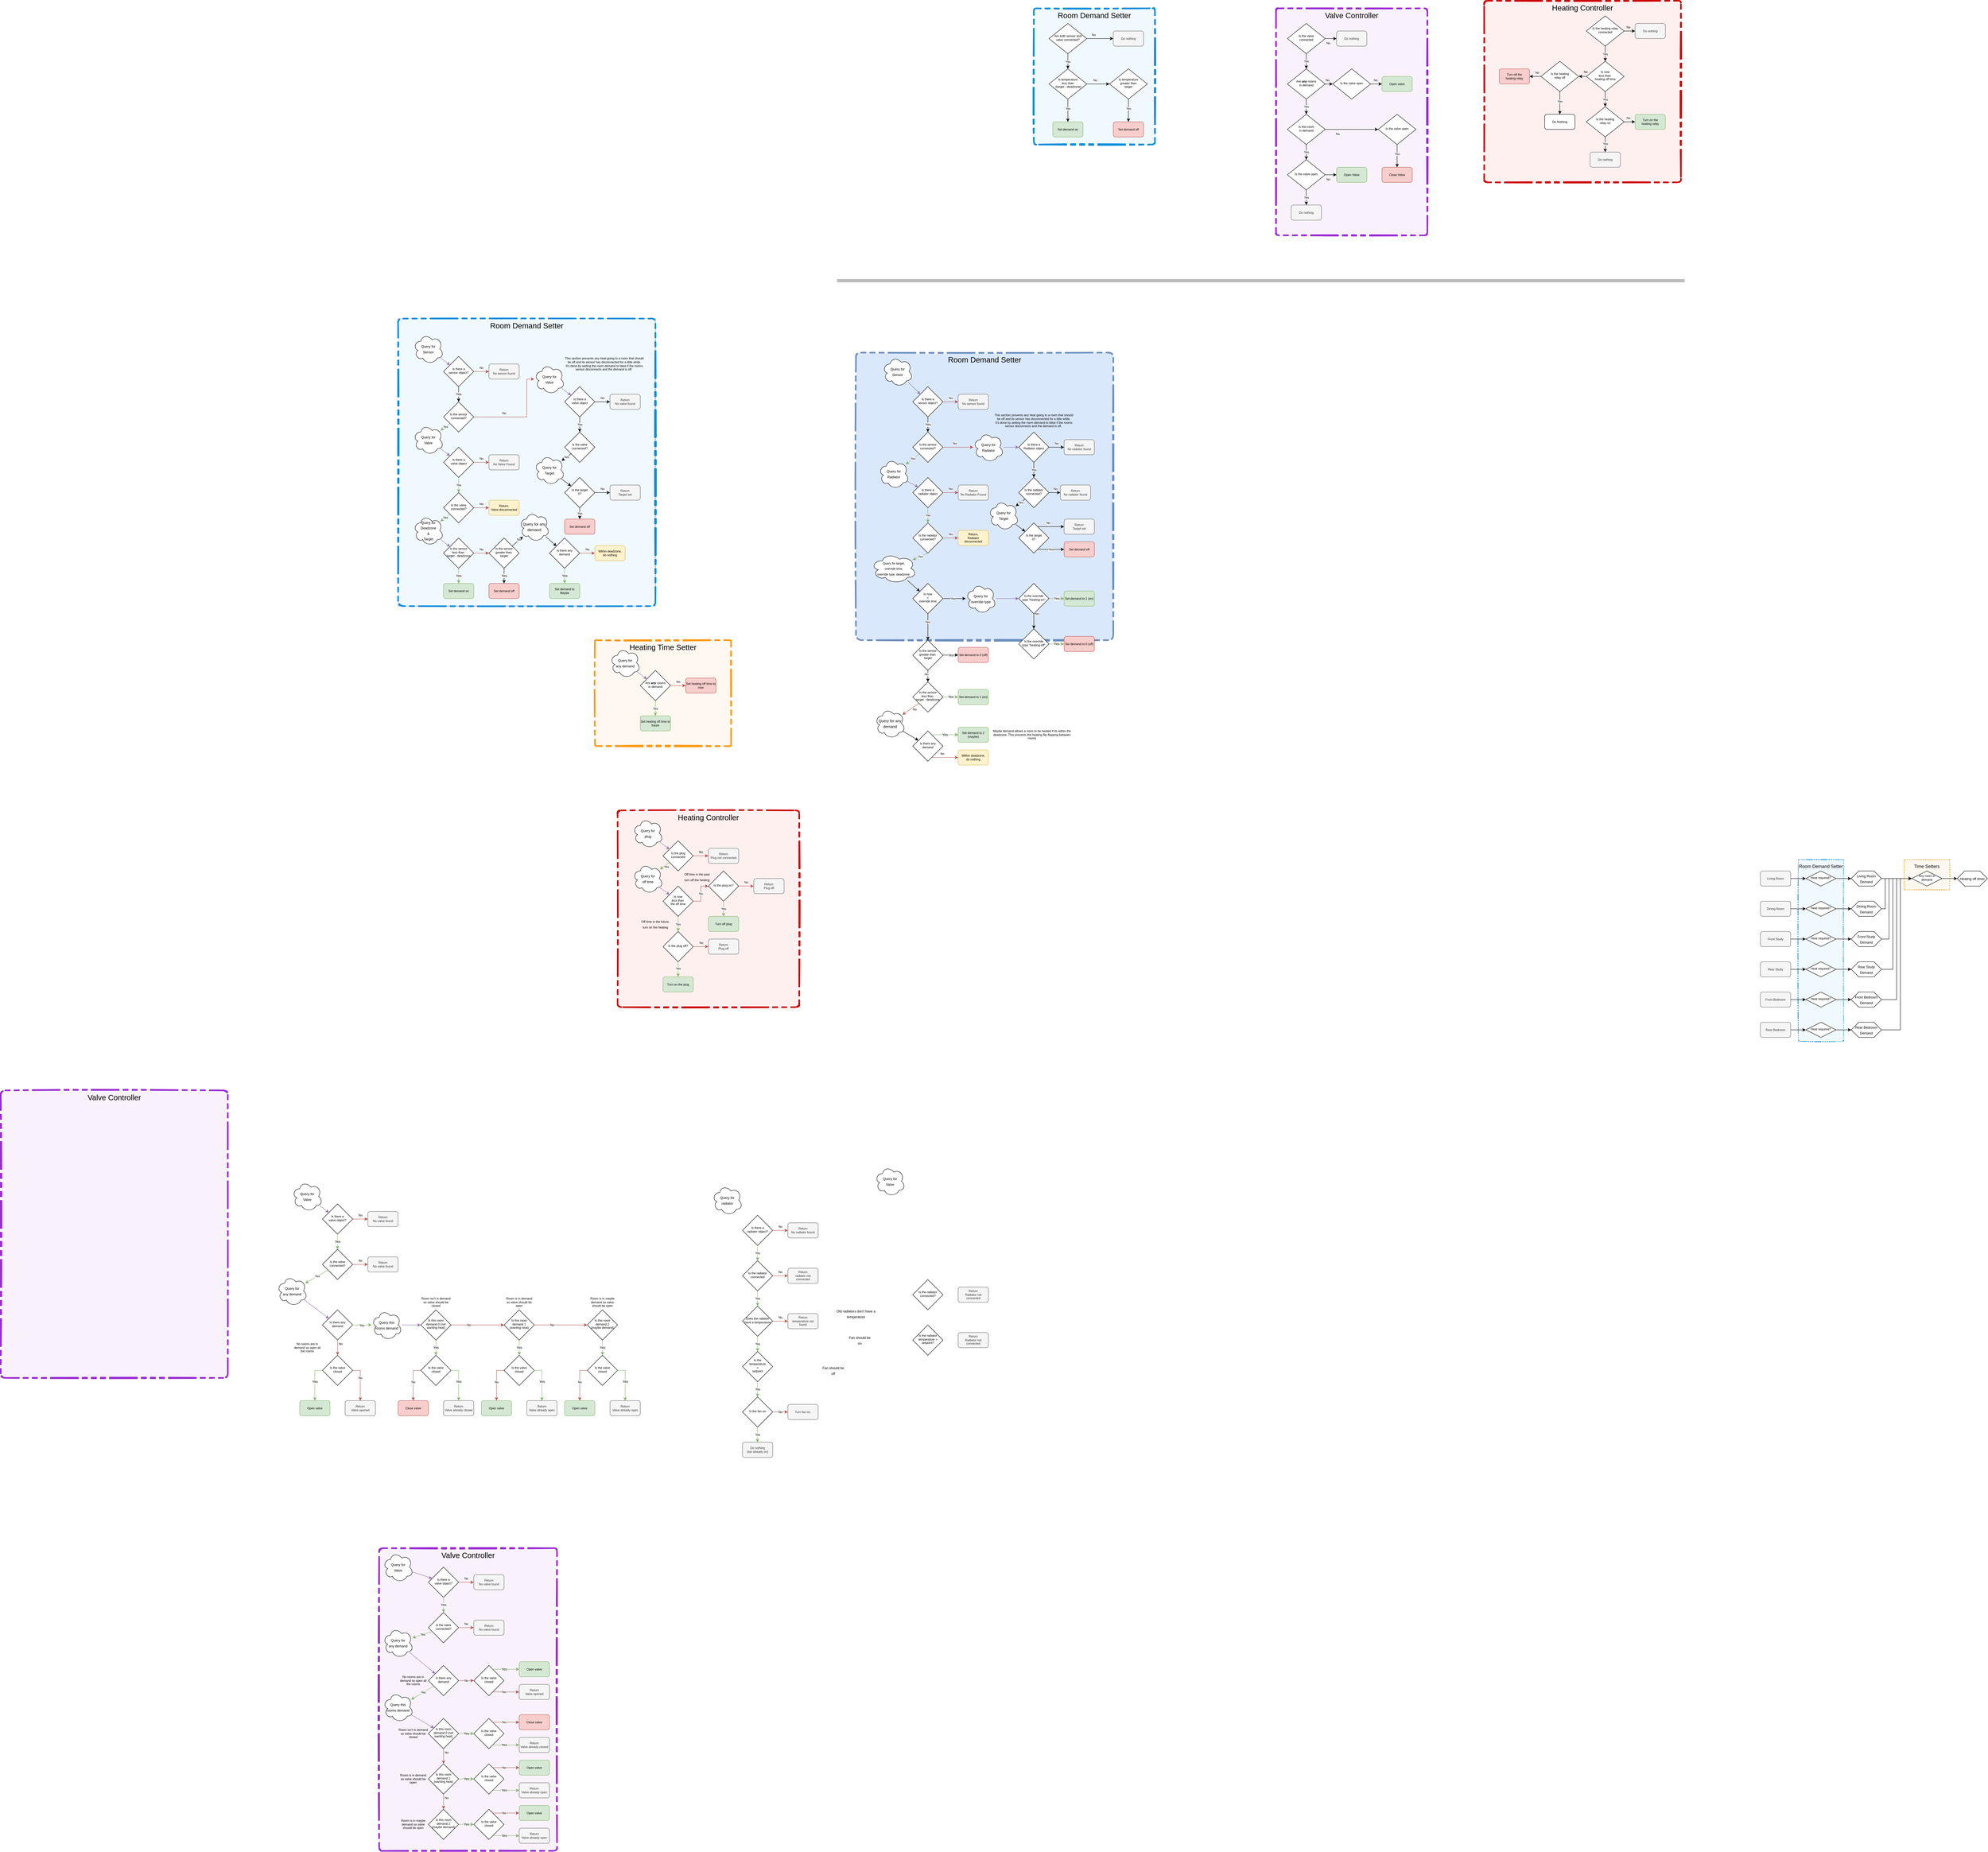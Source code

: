 <mxfile version="20.3.0" type="device"><diagram id="C5RBs43oDa-KdzZeNtuy" name="Page-1"><mxGraphModel dx="4820" dy="3274" grid="1" gridSize="10" guides="1" tooltips="1" connect="1" arrows="1" fold="1" page="0" pageScale="1" pageWidth="827" pageHeight="1169" math="0" shadow="0"><root><mxCell id="WIyWlLk6GJQsqaUBKTNV-0"/><mxCell id="WIyWlLk6GJQsqaUBKTNV-1" parent="WIyWlLk6GJQsqaUBKTNV-0"/><mxCell id="yOzyXZ0_LVfdvLyrjVTS-173" value="&lt;font style=&quot;font-size: 20px&quot;&gt;Valve Controller&lt;br&gt;&lt;/font&gt;" style="whiteSpace=wrap;html=1;rounded=1;arcSize=2;shadow=0;glass=0;dashed=1;comic=0;strokeColor=#992AD3;strokeWidth=4;fillColor=#F9F2FC;fontSize=16;align=center;labelPosition=center;verticalLabelPosition=middle;verticalAlign=top;fontStyle=0;horizontal=1;spacingLeft=0;connectable=0;container=1;collapsible=0;recursiveResize=0;dashPattern=3 3 3 3 3 3 18 3;sketch=1;fillStyle=solid;" parent="WIyWlLk6GJQsqaUBKTNV-1" vertex="1"><mxGeometry x="-2560" y="2480" width="470" height="800" as="geometry"/></mxCell><mxCell id="yOzyXZ0_LVfdvLyrjVTS-174" value="&lt;font style=&quot;font-size: 20px&quot;&gt;Valve Controller&lt;br&gt;&lt;/font&gt;" style="whiteSpace=wrap;html=1;rounded=1;arcSize=2;shadow=0;glass=0;dashed=1;comic=0;strokeColor=#992AD3;strokeWidth=4;fillColor=#F9F2FC;fontSize=16;align=center;labelPosition=center;verticalLabelPosition=middle;verticalAlign=top;fontStyle=0;horizontal=1;spacingLeft=0;connectable=0;container=1;collapsible=0;recursiveResize=0;dashPattern=3 3 3 3 3 3 18 3;sketch=1;fillStyle=solid;" parent="WIyWlLk6GJQsqaUBKTNV-1" vertex="1"><mxGeometry x="-3560" y="1270" width="600" height="760" as="geometry"/></mxCell><mxCell id="yOzyXZ0_LVfdvLyrjVTS-175" value="&lt;font&gt;&lt;font style=&quot;font-size: 12px&quot;&gt;Time Setters&lt;/font&gt;&lt;br&gt;&lt;/font&gt;" style="whiteSpace=wrap;html=1;rounded=1;arcSize=2;shadow=0;glass=0;dashed=1;comic=0;strokeColor=#ff9914;strokeWidth=1;fillColor=#fff8f0;fontSize=16;align=center;labelPosition=center;verticalLabelPosition=middle;verticalAlign=top;fontStyle=0;horizontal=1;spacingLeft=0;connectable=0;container=1;collapsible=0;recursiveResize=0;sketch=1;fillStyle=solid;" parent="WIyWlLk6GJQsqaUBKTNV-1" vertex="1"><mxGeometry x="1470" y="660" width="120" height="80" as="geometry"/></mxCell><mxCell id="yOzyXZ0_LVfdvLyrjVTS-176" value="&lt;font style=&quot;font-size: 20px&quot;&gt;Heating Controller&lt;br&gt;&lt;/font&gt;" style="whiteSpace=wrap;html=1;rounded=1;arcSize=2;shadow=0;glass=0;dashed=1;comic=0;strokeColor=#c00;strokeWidth=4;fillColor=#fff0f0;fontSize=16;align=center;labelPosition=center;verticalLabelPosition=middle;verticalAlign=top;fontStyle=0;horizontal=1;spacingLeft=0;connectable=0;container=1;collapsible=0;recursiveResize=0;dashPattern=3 3 3 3 3 3 18 3;sketch=1;fillStyle=solid;" parent="WIyWlLk6GJQsqaUBKTNV-1" vertex="1"><mxGeometry x="360" y="-1610" width="520" height="480" as="geometry"/></mxCell><mxCell id="yOzyXZ0_LVfdvLyrjVTS-177" value="Is now&lt;br&gt;&lt;i&gt;less than&amp;nbsp;&lt;br&gt;&lt;/i&gt;heating off time" style="rhombus;whiteSpace=wrap;html=1;shadow=0;fontFamily=Helvetica;fontSize=8;align=center;strokeWidth=1;spacing=6;spacingTop=-4;" parent="WIyWlLk6GJQsqaUBKTNV-1" vertex="1"><mxGeometry x="630.0" y="-1450" width="100" height="80" as="geometry"/></mxCell><mxCell id="yOzyXZ0_LVfdvLyrjVTS-178" value="Turn on the &lt;br&gt;heating relay" style="rounded=1;whiteSpace=wrap;html=1;fontSize=8;glass=0;strokeWidth=1;shadow=0;fillColor=#d5e8d4;strokeColor=#82b366;" parent="WIyWlLk6GJQsqaUBKTNV-1" vertex="1"><mxGeometry x="758.93" y="-1310" width="80" height="40" as="geometry"/></mxCell><mxCell id="yOzyXZ0_LVfdvLyrjVTS-179" value="Turn off the &lt;br&gt;heating relay" style="rounded=1;whiteSpace=wrap;html=1;fontSize=8;glass=0;strokeWidth=1;shadow=0;fillColor=#f8cecc;strokeColor=#b85450;" parent="WIyWlLk6GJQsqaUBKTNV-1" vertex="1"><mxGeometry x="400" y="-1430" width="80" height="40" as="geometry"/></mxCell><mxCell id="yOzyXZ0_LVfdvLyrjVTS-180" value="" style="endArrow=classic;html=1;rounded=0;fontSize=8;" parent="WIyWlLk6GJQsqaUBKTNV-1" source="yOzyXZ0_LVfdvLyrjVTS-190" target="yOzyXZ0_LVfdvLyrjVTS-178" edge="1"><mxGeometry width="50" height="50" relative="1" as="geometry"><mxPoint x="620" y="-1340" as="sourcePoint"/><mxPoint x="430" y="-1280" as="targetPoint"/></mxGeometry></mxCell><mxCell id="yOzyXZ0_LVfdvLyrjVTS-181" value="No" style="edgeLabel;html=1;align=center;verticalAlign=middle;resizable=0;points=[];fontSize=8;" parent="yOzyXZ0_LVfdvLyrjVTS-180" vertex="1" connectable="0"><mxGeometry x="-0.276" y="-2" relative="1" as="geometry"><mxPoint y="-12" as="offset"/></mxGeometry></mxCell><mxCell id="yOzyXZ0_LVfdvLyrjVTS-182" value="" style="endArrow=classic;html=1;rounded=0;fontSize=8;" parent="WIyWlLk6GJQsqaUBKTNV-1" source="yOzyXZ0_LVfdvLyrjVTS-194" target="yOzyXZ0_LVfdvLyrjVTS-179" edge="1"><mxGeometry width="50" height="50" relative="1" as="geometry"><mxPoint x="1010" y="-1490" as="sourcePoint"/><mxPoint x="840" y="-1360" as="targetPoint"/></mxGeometry></mxCell><mxCell id="yOzyXZ0_LVfdvLyrjVTS-183" value="No" style="edgeLabel;html=1;align=center;verticalAlign=middle;resizable=0;points=[];fontSize=8;" parent="yOzyXZ0_LVfdvLyrjVTS-182" vertex="1" connectable="0"><mxGeometry x="-0.454" y="-1" relative="1" as="geometry"><mxPoint x="-2" y="-9" as="offset"/></mxGeometry></mxCell><mxCell id="yOzyXZ0_LVfdvLyrjVTS-184" value="Is the heating relay connected" style="rhombus;whiteSpace=wrap;html=1;shadow=0;fontFamily=Helvetica;fontSize=8;align=center;strokeWidth=1;spacing=6;spacingTop=-4;" parent="WIyWlLk6GJQsqaUBKTNV-1" vertex="1"><mxGeometry x="630.0" y="-1570" width="100" height="80" as="geometry"/></mxCell><mxCell id="yOzyXZ0_LVfdvLyrjVTS-185" value="Do nothing" style="rounded=1;whiteSpace=wrap;html=1;fontSize=8;glass=0;strokeWidth=1;shadow=0;fillColor=#f5f5f5;fontColor=#333333;strokeColor=#666666;" parent="WIyWlLk6GJQsqaUBKTNV-1" vertex="1"><mxGeometry x="758.93" y="-1550" width="80" height="40" as="geometry"/></mxCell><mxCell id="yOzyXZ0_LVfdvLyrjVTS-186" value="" style="endArrow=classic;html=1;rounded=0;fontSize=8;" parent="WIyWlLk6GJQsqaUBKTNV-1" source="yOzyXZ0_LVfdvLyrjVTS-184" target="yOzyXZ0_LVfdvLyrjVTS-185" edge="1"><mxGeometry width="50" height="50" relative="1" as="geometry"><mxPoint x="790" y="-1530" as="sourcePoint"/><mxPoint x="660" y="-1440" as="targetPoint"/></mxGeometry></mxCell><mxCell id="yOzyXZ0_LVfdvLyrjVTS-187" value="No" style="edgeLabel;html=1;align=center;verticalAlign=middle;resizable=0;points=[];fontSize=8;labelBackgroundColor=none;" parent="yOzyXZ0_LVfdvLyrjVTS-186" vertex="1" connectable="0"><mxGeometry x="-0.454" y="-1" relative="1" as="geometry"><mxPoint x="3" y="-11" as="offset"/></mxGeometry></mxCell><mxCell id="yOzyXZ0_LVfdvLyrjVTS-188" value="" style="endArrow=classic;html=1;rounded=0;fontSize=8;" parent="WIyWlLk6GJQsqaUBKTNV-1" source="yOzyXZ0_LVfdvLyrjVTS-184" target="yOzyXZ0_LVfdvLyrjVTS-177" edge="1"><mxGeometry width="50" height="50" relative="1" as="geometry"><mxPoint x="630.0" y="-1460" as="sourcePoint"/><mxPoint x="630.0" y="-1420" as="targetPoint"/></mxGeometry></mxCell><mxCell id="yOzyXZ0_LVfdvLyrjVTS-189" value="Yes" style="edgeLabel;html=1;align=center;verticalAlign=middle;resizable=0;points=[];fontSize=8;" parent="yOzyXZ0_LVfdvLyrjVTS-188" vertex="1" connectable="0"><mxGeometry x="-0.276" y="-2" relative="1" as="geometry"><mxPoint x="2" y="6" as="offset"/></mxGeometry></mxCell><mxCell id="yOzyXZ0_LVfdvLyrjVTS-190" value="Is the heating &lt;br&gt;relay on" style="rhombus;whiteSpace=wrap;html=1;shadow=0;fontFamily=Helvetica;fontSize=8;align=center;strokeWidth=1;spacing=6;spacingTop=-4;" parent="WIyWlLk6GJQsqaUBKTNV-1" vertex="1"><mxGeometry x="630.0" y="-1330" width="100" height="80" as="geometry"/></mxCell><mxCell id="yOzyXZ0_LVfdvLyrjVTS-191" value="" style="endArrow=classic;html=1;rounded=0;fontSize=8;" parent="WIyWlLk6GJQsqaUBKTNV-1" source="yOzyXZ0_LVfdvLyrjVTS-190" target="yOzyXZ0_LVfdvLyrjVTS-193" edge="1"><mxGeometry width="50" height="50" relative="1" as="geometry"><mxPoint x="820.0" y="-1260" as="sourcePoint"/><mxPoint x="820" y="-1220" as="targetPoint"/></mxGeometry></mxCell><mxCell id="yOzyXZ0_LVfdvLyrjVTS-192" value="Yes" style="edgeLabel;html=1;align=center;verticalAlign=middle;resizable=0;points=[];fontSize=8;" parent="yOzyXZ0_LVfdvLyrjVTS-191" vertex="1" connectable="0"><mxGeometry x="-0.276" y="-2" relative="1" as="geometry"><mxPoint x="2" y="3" as="offset"/></mxGeometry></mxCell><mxCell id="yOzyXZ0_LVfdvLyrjVTS-193" value="Do nothing" style="rounded=1;whiteSpace=wrap;html=1;fontSize=8;glass=0;strokeWidth=1;shadow=0;fillColor=#f5f5f5;fontColor=#333333;strokeColor=#666666;" parent="WIyWlLk6GJQsqaUBKTNV-1" vertex="1"><mxGeometry x="640" y="-1210" width="80" height="40" as="geometry"/></mxCell><mxCell id="yOzyXZ0_LVfdvLyrjVTS-194" value="Is the heating &lt;br&gt;relay off" style="rhombus;whiteSpace=wrap;html=1;shadow=0;fontFamily=Helvetica;fontSize=8;align=center;strokeWidth=1;spacing=6;spacingTop=-4;" parent="WIyWlLk6GJQsqaUBKTNV-1" vertex="1"><mxGeometry x="510" y="-1450" width="100" height="80" as="geometry"/></mxCell><mxCell id="yOzyXZ0_LVfdvLyrjVTS-195" value="" style="endArrow=classic;html=1;rounded=0;fontSize=8;" parent="WIyWlLk6GJQsqaUBKTNV-1" source="yOzyXZ0_LVfdvLyrjVTS-177" target="yOzyXZ0_LVfdvLyrjVTS-194" edge="1"><mxGeometry width="50" height="50" relative="1" as="geometry"><mxPoint x="768.93" y="-1460" as="sourcePoint"/><mxPoint x="800" y="-1460" as="targetPoint"/></mxGeometry></mxCell><mxCell id="yOzyXZ0_LVfdvLyrjVTS-196" value="No" style="edgeLabel;html=1;align=center;verticalAlign=middle;resizable=0;points=[];fontSize=8;labelBackgroundColor=none;" parent="yOzyXZ0_LVfdvLyrjVTS-195" vertex="1" connectable="0"><mxGeometry x="-0.454" y="-1" relative="1" as="geometry"><mxPoint x="3" y="-11" as="offset"/></mxGeometry></mxCell><mxCell id="yOzyXZ0_LVfdvLyrjVTS-197" value="Do Nothing" style="rounded=1;whiteSpace=wrap;html=1;fontSize=8;glass=0;strokeWidth=1;shadow=0;" parent="WIyWlLk6GJQsqaUBKTNV-1" vertex="1"><mxGeometry x="520" y="-1310" width="80" height="40" as="geometry"/></mxCell><mxCell id="yOzyXZ0_LVfdvLyrjVTS-198" value="" style="endArrow=classic;html=1;rounded=0;fontSize=8;" parent="WIyWlLk6GJQsqaUBKTNV-1" source="yOzyXZ0_LVfdvLyrjVTS-194" target="yOzyXZ0_LVfdvLyrjVTS-197" edge="1"><mxGeometry width="50" height="50" relative="1" as="geometry"><mxPoint x="510.0" y="-1380" as="sourcePoint"/><mxPoint x="451.07" y="-1380" as="targetPoint"/></mxGeometry></mxCell><mxCell id="yOzyXZ0_LVfdvLyrjVTS-199" value="Yes" style="edgeLabel;html=1;align=center;verticalAlign=middle;resizable=0;points=[];fontSize=8;" parent="yOzyXZ0_LVfdvLyrjVTS-198" vertex="1" connectable="0"><mxGeometry x="-0.454" y="-1" relative="1" as="geometry"><mxPoint x="1" y="9" as="offset"/></mxGeometry></mxCell><mxCell id="yOzyXZ0_LVfdvLyrjVTS-200" value="" style="endArrow=classic;html=1;rounded=0;fontSize=8;" parent="WIyWlLk6GJQsqaUBKTNV-1" source="yOzyXZ0_LVfdvLyrjVTS-177" target="yOzyXZ0_LVfdvLyrjVTS-190" edge="1"><mxGeometry width="50" height="50" relative="1" as="geometry"><mxPoint x="718.93" y="-1250" as="sourcePoint"/><mxPoint x="728.93" y="-1310" as="targetPoint"/></mxGeometry></mxCell><mxCell id="yOzyXZ0_LVfdvLyrjVTS-201" value="Yes" style="edgeLabel;html=1;align=center;verticalAlign=middle;resizable=0;points=[];fontSize=8;" parent="yOzyXZ0_LVfdvLyrjVTS-200" vertex="1" connectable="0"><mxGeometry x="-0.276" y="-2" relative="1" as="geometry"><mxPoint x="2" y="6" as="offset"/></mxGeometry></mxCell><mxCell id="yOzyXZ0_LVfdvLyrjVTS-202" value="&lt;font&gt;&lt;font style=&quot;font-size: 12px&quot;&gt;Room Demand Setter&lt;/font&gt;&lt;br&gt;&lt;/font&gt;" style="whiteSpace=wrap;html=1;rounded=1;arcSize=2;shadow=0;glass=0;dashed=1;comic=0;strokeColor=#078DDB;strokeWidth=1;fillColor=#f0f9ff;fontSize=16;align=center;labelPosition=center;verticalLabelPosition=middle;verticalAlign=top;fontStyle=0;horizontal=1;spacingLeft=0;connectable=0;container=1;collapsible=0;recursiveResize=0;dashPattern=3 3 3 3 3 3 18 3;sketch=1;fillStyle=solid;" parent="WIyWlLk6GJQsqaUBKTNV-1" vertex="1"><mxGeometry x="1190" y="660" width="120" height="480" as="geometry"/></mxCell><mxCell id="yOzyXZ0_LVfdvLyrjVTS-203" value="" style="edgeStyle=orthogonalEdgeStyle;rounded=0;orthogonalLoop=1;jettySize=auto;html=1;fontSize=9;" parent="WIyWlLk6GJQsqaUBKTNV-1" source="yOzyXZ0_LVfdvLyrjVTS-204" target="yOzyXZ0_LVfdvLyrjVTS-217" edge="1"><mxGeometry relative="1" as="geometry"/></mxCell><mxCell id="yOzyXZ0_LVfdvLyrjVTS-204" value="Living Room" style="rounded=1;whiteSpace=wrap;html=1;fontSize=8;glass=0;strokeWidth=1;shadow=0;fillColor=#f5f5f5;fontColor=#333333;strokeColor=#666666;" parent="WIyWlLk6GJQsqaUBKTNV-1" vertex="1"><mxGeometry x="1090" y="690" width="80" height="40" as="geometry"/></mxCell><mxCell id="yOzyXZ0_LVfdvLyrjVTS-205" value="" style="edgeStyle=orthogonalEdgeStyle;rounded=0;orthogonalLoop=1;jettySize=auto;html=1;fontSize=9;" parent="WIyWlLk6GJQsqaUBKTNV-1" source="yOzyXZ0_LVfdvLyrjVTS-206" target="yOzyXZ0_LVfdvLyrjVTS-220" edge="1"><mxGeometry relative="1" as="geometry"/></mxCell><mxCell id="yOzyXZ0_LVfdvLyrjVTS-206" value="Dining Room" style="rounded=1;whiteSpace=wrap;html=1;fontSize=8;glass=0;strokeWidth=1;shadow=0;fillColor=#f5f5f5;fontColor=#333333;strokeColor=#666666;" parent="WIyWlLk6GJQsqaUBKTNV-1" vertex="1"><mxGeometry x="1090" y="770" width="80" height="40" as="geometry"/></mxCell><mxCell id="yOzyXZ0_LVfdvLyrjVTS-207" value="" style="edgeStyle=orthogonalEdgeStyle;rounded=0;orthogonalLoop=1;jettySize=auto;html=1;fontSize=9;" parent="WIyWlLk6GJQsqaUBKTNV-1" source="yOzyXZ0_LVfdvLyrjVTS-208" target="yOzyXZ0_LVfdvLyrjVTS-223" edge="1"><mxGeometry relative="1" as="geometry"/></mxCell><mxCell id="yOzyXZ0_LVfdvLyrjVTS-208" value="Front Study" style="rounded=1;whiteSpace=wrap;html=1;fontSize=8;glass=0;strokeWidth=1;shadow=0;fillColor=#f5f5f5;fontColor=#333333;strokeColor=#666666;" parent="WIyWlLk6GJQsqaUBKTNV-1" vertex="1"><mxGeometry x="1090" y="850" width="80" height="40" as="geometry"/></mxCell><mxCell id="yOzyXZ0_LVfdvLyrjVTS-209" value="" style="edgeStyle=orthogonalEdgeStyle;rounded=0;orthogonalLoop=1;jettySize=auto;html=1;fontSize=9;" parent="WIyWlLk6GJQsqaUBKTNV-1" source="yOzyXZ0_LVfdvLyrjVTS-210" target="yOzyXZ0_LVfdvLyrjVTS-226" edge="1"><mxGeometry relative="1" as="geometry"/></mxCell><mxCell id="yOzyXZ0_LVfdvLyrjVTS-210" value="Rear Study" style="rounded=1;whiteSpace=wrap;html=1;fontSize=8;glass=0;strokeWidth=1;shadow=0;fillColor=#f5f5f5;fontColor=#333333;strokeColor=#666666;" parent="WIyWlLk6GJQsqaUBKTNV-1" vertex="1"><mxGeometry x="1090" y="930" width="80" height="40" as="geometry"/></mxCell><mxCell id="yOzyXZ0_LVfdvLyrjVTS-211" value="" style="edgeStyle=orthogonalEdgeStyle;rounded=0;orthogonalLoop=1;jettySize=auto;html=1;fontSize=9;" parent="WIyWlLk6GJQsqaUBKTNV-1" source="yOzyXZ0_LVfdvLyrjVTS-212" target="yOzyXZ0_LVfdvLyrjVTS-229" edge="1"><mxGeometry relative="1" as="geometry"/></mxCell><mxCell id="yOzyXZ0_LVfdvLyrjVTS-212" value="Front Bedroom" style="rounded=1;whiteSpace=wrap;html=1;fontSize=8;glass=0;strokeWidth=1;shadow=0;fillColor=#f5f5f5;fontColor=#333333;strokeColor=#666666;" parent="WIyWlLk6GJQsqaUBKTNV-1" vertex="1"><mxGeometry x="1090" y="1010" width="80" height="40" as="geometry"/></mxCell><mxCell id="yOzyXZ0_LVfdvLyrjVTS-213" value="" style="edgeStyle=orthogonalEdgeStyle;rounded=0;orthogonalLoop=1;jettySize=auto;html=1;fontSize=9;" parent="WIyWlLk6GJQsqaUBKTNV-1" source="yOzyXZ0_LVfdvLyrjVTS-214" target="yOzyXZ0_LVfdvLyrjVTS-232" edge="1"><mxGeometry relative="1" as="geometry"/></mxCell><mxCell id="yOzyXZ0_LVfdvLyrjVTS-214" value="Rear Bedroom" style="rounded=1;whiteSpace=wrap;html=1;fontSize=8;glass=0;strokeWidth=1;shadow=0;fillColor=#f5f5f5;fontColor=#333333;strokeColor=#666666;" parent="WIyWlLk6GJQsqaUBKTNV-1" vertex="1"><mxGeometry x="1090" y="1090" width="80" height="40" as="geometry"/></mxCell><mxCell id="yOzyXZ0_LVfdvLyrjVTS-215" value="&lt;font style=&quot;font-size: 9px&quot;&gt;Living Room Demand&lt;/font&gt;" style="shape=hexagon;perimeter=hexagonPerimeter2;whiteSpace=wrap;html=1;fixedSize=1;" parent="WIyWlLk6GJQsqaUBKTNV-1" vertex="1"><mxGeometry x="1330" y="690" width="80" height="40" as="geometry"/></mxCell><mxCell id="yOzyXZ0_LVfdvLyrjVTS-216" value="" style="edgeStyle=orthogonalEdgeStyle;rounded=0;orthogonalLoop=1;jettySize=auto;html=1;fontSize=9;" parent="WIyWlLk6GJQsqaUBKTNV-1" source="yOzyXZ0_LVfdvLyrjVTS-217" target="yOzyXZ0_LVfdvLyrjVTS-215" edge="1"><mxGeometry relative="1" as="geometry"/></mxCell><mxCell id="yOzyXZ0_LVfdvLyrjVTS-217" value="Heat required?" style="rhombus;whiteSpace=wrap;html=1;shadow=0;fontFamily=Helvetica;fontSize=8;align=center;strokeWidth=1;spacing=6;spacingTop=-4;" parent="WIyWlLk6GJQsqaUBKTNV-1" vertex="1"><mxGeometry x="1210" y="690" width="80" height="40" as="geometry"/></mxCell><mxCell id="yOzyXZ0_LVfdvLyrjVTS-218" value="&lt;font style=&quot;font-size: 9px&quot;&gt;Dining Room Demand&lt;/font&gt;" style="shape=hexagon;perimeter=hexagonPerimeter2;whiteSpace=wrap;html=1;fixedSize=1;" parent="WIyWlLk6GJQsqaUBKTNV-1" vertex="1"><mxGeometry x="1330" y="770" width="80" height="40" as="geometry"/></mxCell><mxCell id="yOzyXZ0_LVfdvLyrjVTS-219" value="" style="edgeStyle=orthogonalEdgeStyle;rounded=0;orthogonalLoop=1;jettySize=auto;html=1;fontSize=9;" parent="WIyWlLk6GJQsqaUBKTNV-1" source="yOzyXZ0_LVfdvLyrjVTS-220" target="yOzyXZ0_LVfdvLyrjVTS-218" edge="1"><mxGeometry relative="1" as="geometry"/></mxCell><mxCell id="yOzyXZ0_LVfdvLyrjVTS-220" value="Heat required?" style="rhombus;whiteSpace=wrap;html=1;shadow=0;fontFamily=Helvetica;fontSize=8;align=center;strokeWidth=1;spacing=6;spacingTop=-4;" parent="WIyWlLk6GJQsqaUBKTNV-1" vertex="1"><mxGeometry x="1210" y="770" width="80" height="40" as="geometry"/></mxCell><mxCell id="yOzyXZ0_LVfdvLyrjVTS-221" value="&lt;font style=&quot;font-size: 9px&quot;&gt;Front Study Demand&lt;/font&gt;" style="shape=hexagon;perimeter=hexagonPerimeter2;whiteSpace=wrap;html=1;fixedSize=1;" parent="WIyWlLk6GJQsqaUBKTNV-1" vertex="1"><mxGeometry x="1330" y="850" width="80" height="40" as="geometry"/></mxCell><mxCell id="yOzyXZ0_LVfdvLyrjVTS-222" value="" style="edgeStyle=orthogonalEdgeStyle;rounded=0;orthogonalLoop=1;jettySize=auto;html=1;fontSize=9;" parent="WIyWlLk6GJQsqaUBKTNV-1" source="yOzyXZ0_LVfdvLyrjVTS-223" target="yOzyXZ0_LVfdvLyrjVTS-221" edge="1"><mxGeometry relative="1" as="geometry"/></mxCell><mxCell id="yOzyXZ0_LVfdvLyrjVTS-223" value="Heat required?" style="rhombus;whiteSpace=wrap;html=1;shadow=0;fontFamily=Helvetica;fontSize=8;align=center;strokeWidth=1;spacing=6;spacingTop=-4;" parent="WIyWlLk6GJQsqaUBKTNV-1" vertex="1"><mxGeometry x="1210" y="850" width="80" height="40" as="geometry"/></mxCell><mxCell id="yOzyXZ0_LVfdvLyrjVTS-224" value="&lt;font style=&quot;font-size: 9px&quot;&gt;Rear Study Demand&lt;/font&gt;" style="shape=hexagon;perimeter=hexagonPerimeter2;whiteSpace=wrap;html=1;fixedSize=1;" parent="WIyWlLk6GJQsqaUBKTNV-1" vertex="1"><mxGeometry x="1330" y="930" width="80" height="40" as="geometry"/></mxCell><mxCell id="yOzyXZ0_LVfdvLyrjVTS-225" value="" style="edgeStyle=orthogonalEdgeStyle;rounded=0;orthogonalLoop=1;jettySize=auto;html=1;fontSize=9;" parent="WIyWlLk6GJQsqaUBKTNV-1" source="yOzyXZ0_LVfdvLyrjVTS-226" target="yOzyXZ0_LVfdvLyrjVTS-224" edge="1"><mxGeometry relative="1" as="geometry"/></mxCell><mxCell id="yOzyXZ0_LVfdvLyrjVTS-226" value="Heat required?" style="rhombus;whiteSpace=wrap;html=1;shadow=0;fontFamily=Helvetica;fontSize=8;align=center;strokeWidth=1;spacing=6;spacingTop=-4;" parent="WIyWlLk6GJQsqaUBKTNV-1" vertex="1"><mxGeometry x="1210" y="930" width="80" height="40" as="geometry"/></mxCell><mxCell id="yOzyXZ0_LVfdvLyrjVTS-227" value="&lt;font style=&quot;font-size: 9px&quot;&gt;Front Bedroom Demand&lt;/font&gt;" style="shape=hexagon;perimeter=hexagonPerimeter2;whiteSpace=wrap;html=1;fixedSize=1;" parent="WIyWlLk6GJQsqaUBKTNV-1" vertex="1"><mxGeometry x="1330" y="1010" width="80" height="40" as="geometry"/></mxCell><mxCell id="yOzyXZ0_LVfdvLyrjVTS-228" value="" style="edgeStyle=orthogonalEdgeStyle;rounded=0;orthogonalLoop=1;jettySize=auto;html=1;fontSize=9;" parent="WIyWlLk6GJQsqaUBKTNV-1" source="yOzyXZ0_LVfdvLyrjVTS-229" target="yOzyXZ0_LVfdvLyrjVTS-227" edge="1"><mxGeometry relative="1" as="geometry"/></mxCell><mxCell id="yOzyXZ0_LVfdvLyrjVTS-229" value="Heat required?" style="rhombus;whiteSpace=wrap;html=1;shadow=0;fontFamily=Helvetica;fontSize=8;align=center;strokeWidth=1;spacing=6;spacingTop=-4;" parent="WIyWlLk6GJQsqaUBKTNV-1" vertex="1"><mxGeometry x="1210" y="1010" width="80" height="40" as="geometry"/></mxCell><mxCell id="yOzyXZ0_LVfdvLyrjVTS-230" value="&lt;font style=&quot;font-size: 9px&quot;&gt;Rear Bedroom Demand&lt;/font&gt;" style="shape=hexagon;perimeter=hexagonPerimeter2;whiteSpace=wrap;html=1;fixedSize=1;" parent="WIyWlLk6GJQsqaUBKTNV-1" vertex="1"><mxGeometry x="1330" y="1090" width="80" height="40" as="geometry"/></mxCell><mxCell id="yOzyXZ0_LVfdvLyrjVTS-231" value="" style="edgeStyle=orthogonalEdgeStyle;rounded=0;orthogonalLoop=1;jettySize=auto;html=1;fontSize=9;" parent="WIyWlLk6GJQsqaUBKTNV-1" source="yOzyXZ0_LVfdvLyrjVTS-232" target="yOzyXZ0_LVfdvLyrjVTS-230" edge="1"><mxGeometry relative="1" as="geometry"/></mxCell><mxCell id="yOzyXZ0_LVfdvLyrjVTS-232" value="Heat required?" style="rhombus;whiteSpace=wrap;html=1;shadow=0;fontFamily=Helvetica;fontSize=8;align=center;strokeWidth=1;spacing=6;spacingTop=-4;" parent="WIyWlLk6GJQsqaUBKTNV-1" vertex="1"><mxGeometry x="1210" y="1090" width="80" height="40" as="geometry"/></mxCell><mxCell id="yOzyXZ0_LVfdvLyrjVTS-233" value="" style="edgeStyle=orthogonalEdgeStyle;rounded=0;orthogonalLoop=1;jettySize=auto;html=1;fontSize=12;" parent="WIyWlLk6GJQsqaUBKTNV-1" source="yOzyXZ0_LVfdvLyrjVTS-234" target="yOzyXZ0_LVfdvLyrjVTS-241" edge="1"><mxGeometry relative="1" as="geometry"/></mxCell><mxCell id="yOzyXZ0_LVfdvLyrjVTS-234" value="Any room in demand" style="rhombus;whiteSpace=wrap;html=1;shadow=0;fontFamily=Helvetica;fontSize=8;align=center;strokeWidth=1;spacing=6;spacingTop=-4;" parent="WIyWlLk6GJQsqaUBKTNV-1" vertex="1"><mxGeometry x="1490" y="690" width="80" height="40" as="geometry"/></mxCell><mxCell id="yOzyXZ0_LVfdvLyrjVTS-235" value="" style="endArrow=classic;html=1;rounded=0;fontSize=9;" parent="WIyWlLk6GJQsqaUBKTNV-1" source="yOzyXZ0_LVfdvLyrjVTS-215" target="yOzyXZ0_LVfdvLyrjVTS-234" edge="1"><mxGeometry width="50" height="50" relative="1" as="geometry"><mxPoint x="1490" y="780" as="sourcePoint"/><mxPoint x="1540" y="730" as="targetPoint"/></mxGeometry></mxCell><mxCell id="yOzyXZ0_LVfdvLyrjVTS-236" value="" style="endArrow=classic;html=1;rounded=0;fontSize=9;" parent="WIyWlLk6GJQsqaUBKTNV-1" source="yOzyXZ0_LVfdvLyrjVTS-218" target="yOzyXZ0_LVfdvLyrjVTS-234" edge="1"><mxGeometry width="50" height="50" relative="1" as="geometry"><mxPoint x="1420" y="720" as="sourcePoint"/><mxPoint x="1620" y="720" as="targetPoint"/><Array as="points"><mxPoint x="1420" y="790"/><mxPoint x="1420" y="710"/></Array></mxGeometry></mxCell><mxCell id="yOzyXZ0_LVfdvLyrjVTS-237" value="" style="endArrow=classic;html=1;rounded=0;fontSize=9;" parent="WIyWlLk6GJQsqaUBKTNV-1" source="yOzyXZ0_LVfdvLyrjVTS-221" target="yOzyXZ0_LVfdvLyrjVTS-234" edge="1"><mxGeometry width="50" height="50" relative="1" as="geometry"><mxPoint x="1411.111" y="791.111" as="sourcePoint"/><mxPoint x="1634.545" y="727.273" as="targetPoint"/><Array as="points"><mxPoint x="1430" y="870"/><mxPoint x="1430" y="710"/></Array></mxGeometry></mxCell><mxCell id="yOzyXZ0_LVfdvLyrjVTS-238" value="" style="endArrow=classic;html=1;rounded=0;fontSize=9;" parent="WIyWlLk6GJQsqaUBKTNV-1" source="yOzyXZ0_LVfdvLyrjVTS-224" target="yOzyXZ0_LVfdvLyrjVTS-234" edge="1"><mxGeometry width="50" height="50" relative="1" as="geometry"><mxPoint x="1405.455" y="865.455" as="sourcePoint"/><mxPoint x="1641.333" y="730.667" as="targetPoint"/><Array as="points"><mxPoint x="1440" y="950"/><mxPoint x="1440" y="710"/></Array></mxGeometry></mxCell><mxCell id="yOzyXZ0_LVfdvLyrjVTS-239" value="" style="endArrow=classic;html=1;rounded=0;fontSize=9;" parent="WIyWlLk6GJQsqaUBKTNV-1" source="yOzyXZ0_LVfdvLyrjVTS-227" target="yOzyXZ0_LVfdvLyrjVTS-234" edge="1"><mxGeometry width="50" height="50" relative="1" as="geometry"><mxPoint x="1401.538" y="941.538" as="sourcePoint"/><mxPoint x="1645.263" y="732.632" as="targetPoint"/><Array as="points"><mxPoint x="1450" y="1030"/><mxPoint x="1450" y="710"/></Array></mxGeometry></mxCell><mxCell id="yOzyXZ0_LVfdvLyrjVTS-240" value="" style="endArrow=classic;html=1;rounded=0;fontSize=9;" parent="WIyWlLk6GJQsqaUBKTNV-1" source="yOzyXZ0_LVfdvLyrjVTS-230" target="yOzyXZ0_LVfdvLyrjVTS-234" edge="1"><mxGeometry width="50" height="50" relative="1" as="geometry"><mxPoint x="1397.5" y="1020" as="sourcePoint"/><mxPoint x="1647.826" y="733.913" as="targetPoint"/><Array as="points"><mxPoint x="1460" y="1110"/><mxPoint x="1460" y="710"/></Array></mxGeometry></mxCell><mxCell id="yOzyXZ0_LVfdvLyrjVTS-241" value="&lt;font style=&quot;font-size: 9px&quot;&gt;Heating off timer&lt;/font&gt;" style="shape=hexagon;perimeter=hexagonPerimeter2;whiteSpace=wrap;html=1;fixedSize=1;" parent="WIyWlLk6GJQsqaUBKTNV-1" vertex="1"><mxGeometry x="1610" y="690" width="80" height="40" as="geometry"/></mxCell><mxCell id="yOzyXZ0_LVfdvLyrjVTS-242" value="" style="group" parent="WIyWlLk6GJQsqaUBKTNV-1" vertex="1" connectable="0"><mxGeometry x="-830" y="-1590" width="320" height="360" as="geometry"/></mxCell><mxCell id="yOzyXZ0_LVfdvLyrjVTS-243" value="&lt;font style=&quot;font-size: 20px&quot;&gt;Room Demand Setter&lt;br&gt;&lt;/font&gt;" style="whiteSpace=wrap;html=1;rounded=1;arcSize=2;shadow=0;glass=0;dashed=1;comic=0;strokeColor=#078DDB;strokeWidth=4;fillColor=#f0f9ff;fontSize=16;align=center;labelPosition=center;verticalLabelPosition=middle;verticalAlign=top;fontStyle=0;horizontal=1;spacingLeft=0;connectable=0;container=0;collapsible=0;recursiveResize=0;dashPattern=3 3 3 3 3 3 18 3;sketch=1;fillStyle=solid;" parent="yOzyXZ0_LVfdvLyrjVTS-242" vertex="1"><mxGeometry width="320" height="360" as="geometry"/></mxCell><mxCell id="yOzyXZ0_LVfdvLyrjVTS-244" value="Are both sensor and valve connected?" style="rhombus;whiteSpace=wrap;html=1;shadow=0;fontFamily=Helvetica;fontSize=8;align=center;strokeWidth=1;spacing=6;spacingTop=-4;" parent="yOzyXZ0_LVfdvLyrjVTS-242" vertex="1"><mxGeometry x="40" y="40" width="100" height="80" as="geometry"/></mxCell><mxCell id="yOzyXZ0_LVfdvLyrjVTS-245" value="Is temperature &lt;br&gt;&lt;i&gt;less than&lt;/i&gt;&lt;br&gt;&amp;nbsp;(target - deadzone)" style="rhombus;whiteSpace=wrap;html=1;shadow=0;fontFamily=Helvetica;fontSize=8;align=center;strokeWidth=1;spacing=6;spacingTop=-4;" parent="yOzyXZ0_LVfdvLyrjVTS-242" vertex="1"><mxGeometry x="40" y="160" width="100" height="80" as="geometry"/></mxCell><mxCell id="yOzyXZ0_LVfdvLyrjVTS-246" value="" style="endArrow=classic;html=1;rounded=0;fontSize=8;exitX=0.5;exitY=1;exitDx=0;exitDy=0;entryX=0.5;entryY=0;entryDx=0;entryDy=0;" parent="yOzyXZ0_LVfdvLyrjVTS-242" source="yOzyXZ0_LVfdvLyrjVTS-244" target="yOzyXZ0_LVfdvLyrjVTS-245" edge="1"><mxGeometry width="50" height="50" relative="1" as="geometry"><mxPoint x="-100" y="250" as="sourcePoint"/><mxPoint x="-50" y="200" as="targetPoint"/></mxGeometry></mxCell><mxCell id="yOzyXZ0_LVfdvLyrjVTS-247" value="Yes" style="edgeLabel;html=1;align=center;verticalAlign=middle;resizable=0;points=[];fontSize=8;" parent="yOzyXZ0_LVfdvLyrjVTS-246" vertex="1" connectable="0"><mxGeometry x="-0.276" y="-2" relative="1" as="geometry"><mxPoint x="2" y="6" as="offset"/></mxGeometry></mxCell><mxCell id="yOzyXZ0_LVfdvLyrjVTS-248" value="Do nothing" style="rounded=1;whiteSpace=wrap;html=1;fontSize=8;glass=0;strokeWidth=1;shadow=0;fillColor=#f5f5f5;fontColor=#333333;strokeColor=#666666;" parent="yOzyXZ0_LVfdvLyrjVTS-242" vertex="1"><mxGeometry x="210" y="60" width="80" height="40" as="geometry"/></mxCell><mxCell id="yOzyXZ0_LVfdvLyrjVTS-249" value="" style="endArrow=classic;html=1;rounded=0;fontSize=8;" parent="yOzyXZ0_LVfdvLyrjVTS-242" source="yOzyXZ0_LVfdvLyrjVTS-244" target="yOzyXZ0_LVfdvLyrjVTS-248" edge="1"><mxGeometry width="50" height="50" relative="1" as="geometry"><mxPoint x="-40" y="220" as="sourcePoint"/><mxPoint x="10" y="170" as="targetPoint"/></mxGeometry></mxCell><mxCell id="yOzyXZ0_LVfdvLyrjVTS-250" value="No" style="edgeLabel;html=1;align=center;verticalAlign=middle;resizable=0;points=[];fontSize=8;" parent="yOzyXZ0_LVfdvLyrjVTS-249" vertex="1" connectable="0"><mxGeometry x="-0.454" y="-1" relative="1" as="geometry"><mxPoint x="-1" y="-11" as="offset"/></mxGeometry></mxCell><mxCell id="yOzyXZ0_LVfdvLyrjVTS-251" value="Is temperature &lt;br&gt;&lt;div&gt;&lt;span&gt;&lt;i&gt;greater than&lt;/i&gt;&lt;/span&gt;&lt;/div&gt;target" style="rhombus;whiteSpace=wrap;html=1;shadow=0;fontFamily=Helvetica;fontSize=8;align=center;strokeWidth=1;spacing=6;spacingTop=-4;" parent="yOzyXZ0_LVfdvLyrjVTS-242" vertex="1"><mxGeometry x="200" y="160" width="100" height="80" as="geometry"/></mxCell><mxCell id="yOzyXZ0_LVfdvLyrjVTS-252" value="" style="endArrow=classic;html=1;rounded=0;fontSize=8;" parent="yOzyXZ0_LVfdvLyrjVTS-242" source="yOzyXZ0_LVfdvLyrjVTS-245" target="yOzyXZ0_LVfdvLyrjVTS-251" edge="1"><mxGeometry width="50" height="50" relative="1" as="geometry"><mxPoint x="-40" y="300" as="sourcePoint"/><mxPoint x="10" y="250" as="targetPoint"/></mxGeometry></mxCell><mxCell id="yOzyXZ0_LVfdvLyrjVTS-253" value="No" style="edgeLabel;html=1;align=center;verticalAlign=middle;resizable=0;points=[];fontSize=8;" parent="yOzyXZ0_LVfdvLyrjVTS-252" vertex="1" connectable="0"><mxGeometry x="-0.252" y="-3" relative="1" as="geometry"><mxPoint x="-1" y="-13" as="offset"/></mxGeometry></mxCell><mxCell id="yOzyXZ0_LVfdvLyrjVTS-254" value="" style="endArrow=classic;html=1;rounded=0;fontSize=8;" parent="yOzyXZ0_LVfdvLyrjVTS-242" source="yOzyXZ0_LVfdvLyrjVTS-251" target="yOzyXZ0_LVfdvLyrjVTS-256" edge="1"><mxGeometry width="50" height="50" relative="1" as="geometry"><mxPoint x="180" y="310" as="sourcePoint"/><mxPoint x="210" y="310" as="targetPoint"/></mxGeometry></mxCell><mxCell id="yOzyXZ0_LVfdvLyrjVTS-255" value="Yes" style="edgeLabel;html=1;align=center;verticalAlign=middle;resizable=0;points=[];fontSize=8;" parent="yOzyXZ0_LVfdvLyrjVTS-254" vertex="1" connectable="0"><mxGeometry x="-0.549" y="-1" relative="1" as="geometry"><mxPoint x="1" y="11" as="offset"/></mxGeometry></mxCell><mxCell id="yOzyXZ0_LVfdvLyrjVTS-256" value="Set demand off" style="rounded=1;whiteSpace=wrap;html=1;fontSize=8;glass=0;strokeWidth=1;shadow=0;fillColor=#f8cecc;strokeColor=#b85450;" parent="yOzyXZ0_LVfdvLyrjVTS-242" vertex="1"><mxGeometry x="210" y="300" width="80" height="40" as="geometry"/></mxCell><mxCell id="yOzyXZ0_LVfdvLyrjVTS-257" value="" style="endArrow=classic;html=1;rounded=0;fontSize=8;" parent="yOzyXZ0_LVfdvLyrjVTS-242" source="yOzyXZ0_LVfdvLyrjVTS-245" target="yOzyXZ0_LVfdvLyrjVTS-259" edge="1"><mxGeometry width="50" height="50" relative="1" as="geometry"><mxPoint x="90" y="360" as="sourcePoint"/><mxPoint x="140" y="400" as="targetPoint"/></mxGeometry></mxCell><mxCell id="yOzyXZ0_LVfdvLyrjVTS-258" value="Yes" style="edgeLabel;html=1;align=center;verticalAlign=middle;resizable=0;points=[];fontSize=8;" parent="yOzyXZ0_LVfdvLyrjVTS-257" vertex="1" connectable="0"><mxGeometry x="-0.549" y="-1" relative="1" as="geometry"><mxPoint x="1" y="11" as="offset"/></mxGeometry></mxCell><mxCell id="yOzyXZ0_LVfdvLyrjVTS-259" value="Set demand on" style="rounded=1;whiteSpace=wrap;html=1;fontSize=8;glass=0;strokeWidth=1;shadow=0;fillColor=#d5e8d4;strokeColor=#82b366;" parent="yOzyXZ0_LVfdvLyrjVTS-242" vertex="1"><mxGeometry x="50" y="300" width="80" height="40" as="geometry"/></mxCell><mxCell id="yOzyXZ0_LVfdvLyrjVTS-260" value="" style="group" parent="WIyWlLk6GJQsqaUBKTNV-1" vertex="1" connectable="0"><mxGeometry x="-190" y="-1590" width="400" height="600" as="geometry"/></mxCell><mxCell id="yOzyXZ0_LVfdvLyrjVTS-261" value="&lt;font style=&quot;font-size: 20px&quot;&gt;Valve Controller&lt;br&gt;&lt;/font&gt;" style="whiteSpace=wrap;html=1;rounded=1;arcSize=2;shadow=0;glass=0;dashed=1;comic=0;strokeColor=#992AD3;strokeWidth=4;fillColor=#F9F2FC;fontSize=16;align=center;labelPosition=center;verticalLabelPosition=middle;verticalAlign=top;fontStyle=0;horizontal=1;spacingLeft=0;connectable=0;container=1;collapsible=0;recursiveResize=0;dashPattern=3 3 3 3 3 3 18 3;sketch=1;fillStyle=solid;" parent="yOzyXZ0_LVfdvLyrjVTS-260" vertex="1"><mxGeometry width="400" height="600" as="geometry"/></mxCell><mxCell id="yOzyXZ0_LVfdvLyrjVTS-262" value="Is the valve &lt;br&gt;connected" style="rhombus;whiteSpace=wrap;html=1;shadow=0;fontFamily=Helvetica;fontSize=8;align=center;strokeWidth=1;spacing=6;spacingTop=-4;verticalAlign=middle;" parent="yOzyXZ0_LVfdvLyrjVTS-260" vertex="1"><mxGeometry x="30" y="40" width="100" height="80" as="geometry"/></mxCell><mxCell id="yOzyXZ0_LVfdvLyrjVTS-263" value="Do nothing" style="rounded=1;whiteSpace=wrap;html=1;fontSize=8;glass=0;strokeWidth=1;shadow=0;fillColor=#f5f5f5;fontColor=#333333;strokeColor=#666666;" parent="yOzyXZ0_LVfdvLyrjVTS-260" vertex="1"><mxGeometry x="160" y="60" width="80" height="40" as="geometry"/></mxCell><mxCell id="yOzyXZ0_LVfdvLyrjVTS-264" value="Are&amp;nbsp;&lt;b&gt;&lt;i&gt;any&lt;/i&gt;&lt;/b&gt;&amp;nbsp;rooms&lt;br&gt;in demand" style="rhombus;whiteSpace=wrap;html=1;shadow=0;fontFamily=Helvetica;fontSize=8;align=center;strokeWidth=1;spacing=6;spacingTop=-4;" parent="yOzyXZ0_LVfdvLyrjVTS-260" vertex="1"><mxGeometry x="30" y="160" width="100" height="80" as="geometry"/></mxCell><mxCell id="yOzyXZ0_LVfdvLyrjVTS-265" value="Is this room &lt;br&gt;in demand" style="rhombus;whiteSpace=wrap;html=1;shadow=0;fontFamily=Helvetica;fontSize=8;align=center;strokeWidth=1;spacing=6;spacingTop=-4;" parent="yOzyXZ0_LVfdvLyrjVTS-260" vertex="1"><mxGeometry x="30" y="280" width="100" height="80" as="geometry"/></mxCell><mxCell id="yOzyXZ0_LVfdvLyrjVTS-266" value="Do nothing" style="rounded=1;whiteSpace=wrap;html=1;fontSize=8;glass=0;strokeWidth=1;shadow=0;fillColor=#f5f5f5;fontColor=#333333;strokeColor=#666666;" parent="yOzyXZ0_LVfdvLyrjVTS-260" vertex="1"><mxGeometry x="40" y="520" width="80" height="40" as="geometry"/></mxCell><mxCell id="yOzyXZ0_LVfdvLyrjVTS-267" value="Close Valve" style="rounded=1;whiteSpace=wrap;html=1;fontSize=8;glass=0;strokeWidth=1;shadow=0;fillColor=#f8cecc;strokeColor=#b85450;" parent="yOzyXZ0_LVfdvLyrjVTS-260" vertex="1"><mxGeometry x="280" y="420" width="80" height="40" as="geometry"/></mxCell><mxCell id="yOzyXZ0_LVfdvLyrjVTS-268" value="" style="endArrow=classic;html=1;rounded=0;fontSize=8;" parent="yOzyXZ0_LVfdvLyrjVTS-260" source="yOzyXZ0_LVfdvLyrjVTS-277" target="yOzyXZ0_LVfdvLyrjVTS-266" edge="1"><mxGeometry width="50" height="50" relative="1" as="geometry"><mxPoint x="240" y="470" as="sourcePoint"/><mxPoint x="380" y="10" as="targetPoint"/></mxGeometry></mxCell><mxCell id="yOzyXZ0_LVfdvLyrjVTS-269" value="Yes" style="edgeLabel;html=1;align=center;verticalAlign=middle;resizable=0;points=[];fontSize=8;" parent="yOzyXZ0_LVfdvLyrjVTS-268" vertex="1" connectable="0"><mxGeometry x="-0.549" y="-1" relative="1" as="geometry"><mxPoint x="1" y="11" as="offset"/></mxGeometry></mxCell><mxCell id="yOzyXZ0_LVfdvLyrjVTS-270" value="" style="endArrow=classic;html=1;rounded=0;fontSize=8;" parent="yOzyXZ0_LVfdvLyrjVTS-260" source="yOzyXZ0_LVfdvLyrjVTS-264" target="yOzyXZ0_LVfdvLyrjVTS-265" edge="1"><mxGeometry width="50" height="50" relative="1" as="geometry"><mxPoint x="420" y="-40" as="sourcePoint"/><mxPoint x="390" y="20" as="targetPoint"/></mxGeometry></mxCell><mxCell id="yOzyXZ0_LVfdvLyrjVTS-271" value="Yes" style="edgeLabel;html=1;align=center;verticalAlign=middle;resizable=0;points=[];fontSize=8;" parent="yOzyXZ0_LVfdvLyrjVTS-270" vertex="1" connectable="0"><mxGeometry x="-0.549" y="-1" relative="1" as="geometry"><mxPoint x="1" y="11" as="offset"/></mxGeometry></mxCell><mxCell id="yOzyXZ0_LVfdvLyrjVTS-272" value="" style="endArrow=classic;html=1;rounded=0;fontSize=8;" parent="yOzyXZ0_LVfdvLyrjVTS-260" source="yOzyXZ0_LVfdvLyrjVTS-262" target="yOzyXZ0_LVfdvLyrjVTS-264" edge="1"><mxGeometry width="50" height="50" relative="1" as="geometry"><mxPoint x="180" y="140" as="sourcePoint"/><mxPoint x="150" y="200" as="targetPoint"/></mxGeometry></mxCell><mxCell id="yOzyXZ0_LVfdvLyrjVTS-273" value="Yes" style="edgeLabel;html=1;align=center;verticalAlign=middle;resizable=0;points=[];fontSize=8;" parent="yOzyXZ0_LVfdvLyrjVTS-272" vertex="1" connectable="0"><mxGeometry x="-0.549" y="-1" relative="1" as="geometry"><mxPoint x="1" y="11" as="offset"/></mxGeometry></mxCell><mxCell id="yOzyXZ0_LVfdvLyrjVTS-274" value="Is the valve open" style="rhombus;whiteSpace=wrap;html=1;shadow=0;fontFamily=Helvetica;fontSize=8;align=center;strokeWidth=1;spacing=6;spacingTop=-4;" parent="yOzyXZ0_LVfdvLyrjVTS-260" vertex="1"><mxGeometry x="150" y="160" width="100" height="80" as="geometry"/></mxCell><mxCell id="yOzyXZ0_LVfdvLyrjVTS-275" value="" style="endArrow=classic;html=1;rounded=0;fontSize=8;" parent="yOzyXZ0_LVfdvLyrjVTS-260" source="yOzyXZ0_LVfdvLyrjVTS-264" target="yOzyXZ0_LVfdvLyrjVTS-274" edge="1"><mxGeometry width="50" height="50" relative="1" as="geometry"><mxPoint x="410" y="-50" as="sourcePoint"/><mxPoint x="380" y="10" as="targetPoint"/></mxGeometry></mxCell><mxCell id="yOzyXZ0_LVfdvLyrjVTS-276" value="No" style="edgeLabel;html=1;align=center;verticalAlign=middle;resizable=0;points=[];fontSize=8;" parent="yOzyXZ0_LVfdvLyrjVTS-275" vertex="1" connectable="0"><mxGeometry x="-0.549" y="-1" relative="1" as="geometry"><mxPoint x="1" y="-11" as="offset"/></mxGeometry></mxCell><mxCell id="yOzyXZ0_LVfdvLyrjVTS-277" value="Is the valve open" style="rhombus;whiteSpace=wrap;html=1;shadow=0;fontFamily=Helvetica;fontSize=8;align=center;strokeWidth=1;spacing=6;spacingTop=-4;" parent="yOzyXZ0_LVfdvLyrjVTS-260" vertex="1"><mxGeometry x="30" y="400" width="100" height="80" as="geometry"/></mxCell><mxCell id="yOzyXZ0_LVfdvLyrjVTS-278" value="" style="endArrow=classic;html=1;rounded=0;fontSize=8;" parent="yOzyXZ0_LVfdvLyrjVTS-260" source="yOzyXZ0_LVfdvLyrjVTS-274" target="yOzyXZ0_LVfdvLyrjVTS-280" edge="1"><mxGeometry width="50" height="50" relative="1" as="geometry"><mxPoint x="330" y="199.66" as="sourcePoint"/><mxPoint x="360" y="199.66" as="targetPoint"/></mxGeometry></mxCell><mxCell id="yOzyXZ0_LVfdvLyrjVTS-279" value="No" style="edgeLabel;html=1;align=center;verticalAlign=middle;resizable=0;points=[];fontSize=8;" parent="yOzyXZ0_LVfdvLyrjVTS-278" vertex="1" connectable="0"><mxGeometry x="-0.549" y="-1" relative="1" as="geometry"><mxPoint x="6" y="-11" as="offset"/></mxGeometry></mxCell><mxCell id="yOzyXZ0_LVfdvLyrjVTS-280" value="Open valve" style="rounded=1;whiteSpace=wrap;html=1;fontSize=8;glass=0;strokeWidth=1;shadow=0;fillColor=#d5e8d4;strokeColor=#82b366;" parent="yOzyXZ0_LVfdvLyrjVTS-260" vertex="1"><mxGeometry x="280" y="180" width="80" height="40" as="geometry"/></mxCell><mxCell id="yOzyXZ0_LVfdvLyrjVTS-281" value="" style="endArrow=classic;html=1;rounded=0;fontSize=8;" parent="yOzyXZ0_LVfdvLyrjVTS-260" source="yOzyXZ0_LVfdvLyrjVTS-265" target="yOzyXZ0_LVfdvLyrjVTS-277" edge="1"><mxGeometry width="50" height="50" relative="1" as="geometry"><mxPoint x="170" y="400.0" as="sourcePoint"/><mxPoint x="170" y="470.0" as="targetPoint"/></mxGeometry></mxCell><mxCell id="yOzyXZ0_LVfdvLyrjVTS-282" value="Yes" style="edgeLabel;html=1;align=center;verticalAlign=middle;resizable=0;points=[];fontSize=8;" parent="yOzyXZ0_LVfdvLyrjVTS-281" vertex="1" connectable="0"><mxGeometry x="-0.549" y="-1" relative="1" as="geometry"><mxPoint x="1" y="11" as="offset"/></mxGeometry></mxCell><mxCell id="yOzyXZ0_LVfdvLyrjVTS-283" value="Is the valve open" style="rhombus;whiteSpace=wrap;html=1;shadow=0;fontFamily=Helvetica;fontSize=8;align=center;strokeWidth=1;spacing=6;spacingTop=-4;" parent="yOzyXZ0_LVfdvLyrjVTS-260" vertex="1"><mxGeometry x="270" y="280" width="100" height="80" as="geometry"/></mxCell><mxCell id="yOzyXZ0_LVfdvLyrjVTS-284" value="" style="endArrow=classic;html=1;rounded=0;fontSize=8;" parent="yOzyXZ0_LVfdvLyrjVTS-260" source="yOzyXZ0_LVfdvLyrjVTS-265" target="yOzyXZ0_LVfdvLyrjVTS-283" edge="1"><mxGeometry width="50" height="50" relative="1" as="geometry"><mxPoint x="130" y="210" as="sourcePoint"/><mxPoint x="160" y="210" as="targetPoint"/></mxGeometry></mxCell><mxCell id="yOzyXZ0_LVfdvLyrjVTS-285" value="No" style="edgeLabel;html=1;align=center;verticalAlign=middle;resizable=0;points=[];fontSize=8;" parent="yOzyXZ0_LVfdvLyrjVTS-284" vertex="1" connectable="0"><mxGeometry x="-0.549" y="-1" relative="1" as="geometry"><mxPoint x="1" y="11" as="offset"/></mxGeometry></mxCell><mxCell id="yOzyXZ0_LVfdvLyrjVTS-286" value="" style="endArrow=classic;html=1;rounded=0;fontSize=8;" parent="yOzyXZ0_LVfdvLyrjVTS-260" source="yOzyXZ0_LVfdvLyrjVTS-283" target="yOzyXZ0_LVfdvLyrjVTS-267" edge="1"><mxGeometry width="50" height="50" relative="1" as="geometry"><mxPoint x="80" y="250.0" as="sourcePoint"/><mxPoint x="80" y="290.0" as="targetPoint"/></mxGeometry></mxCell><mxCell id="yOzyXZ0_LVfdvLyrjVTS-287" value="Yes" style="edgeLabel;html=1;align=center;verticalAlign=middle;resizable=0;points=[];fontSize=8;" parent="yOzyXZ0_LVfdvLyrjVTS-286" vertex="1" connectable="0"><mxGeometry x="-0.549" y="-1" relative="1" as="geometry"><mxPoint x="1" y="11" as="offset"/></mxGeometry></mxCell><mxCell id="yOzyXZ0_LVfdvLyrjVTS-288" value="Open Valve" style="rounded=1;whiteSpace=wrap;html=1;fontSize=8;glass=0;strokeWidth=1;shadow=0;fillColor=#d5e8d4;strokeColor=#82b366;" parent="yOzyXZ0_LVfdvLyrjVTS-260" vertex="1"><mxGeometry x="160" y="420" width="80" height="40" as="geometry"/></mxCell><mxCell id="yOzyXZ0_LVfdvLyrjVTS-289" value="" style="endArrow=classic;html=1;rounded=0;fontSize=8;" parent="yOzyXZ0_LVfdvLyrjVTS-260" source="yOzyXZ0_LVfdvLyrjVTS-277" target="yOzyXZ0_LVfdvLyrjVTS-288" edge="1"><mxGeometry width="50" height="50" relative="1" as="geometry"><mxPoint x="130" y="330.0" as="sourcePoint"/><mxPoint x="280" y="330.0" as="targetPoint"/></mxGeometry></mxCell><mxCell id="yOzyXZ0_LVfdvLyrjVTS-290" value="No" style="edgeLabel;html=1;align=center;verticalAlign=middle;resizable=0;points=[];fontSize=8;" parent="yOzyXZ0_LVfdvLyrjVTS-289" vertex="1" connectable="0"><mxGeometry x="-0.549" y="-1" relative="1" as="geometry"><mxPoint x="1" y="11" as="offset"/></mxGeometry></mxCell><mxCell id="yOzyXZ0_LVfdvLyrjVTS-291" value="" style="endArrow=classic;html=1;rounded=0;fontSize=8;" parent="yOzyXZ0_LVfdvLyrjVTS-260" source="yOzyXZ0_LVfdvLyrjVTS-262" target="yOzyXZ0_LVfdvLyrjVTS-263" edge="1"><mxGeometry width="50" height="50" relative="1" as="geometry"><mxPoint x="120" y="120" as="sourcePoint"/><mxPoint x="150" y="120" as="targetPoint"/></mxGeometry></mxCell><mxCell id="yOzyXZ0_LVfdvLyrjVTS-292" value="No" style="edgeLabel;html=1;align=center;verticalAlign=middle;resizable=0;points=[];fontSize=8;" parent="yOzyXZ0_LVfdvLyrjVTS-291" vertex="1" connectable="0"><mxGeometry x="-0.549" y="-1" relative="1" as="geometry"><mxPoint x="1" y="11" as="offset"/></mxGeometry></mxCell><mxCell id="yOzyXZ0_LVfdvLyrjVTS-293" value="&lt;font style=&quot;font-size: 9px&quot;&gt;Query for&lt;br&gt;Valve&lt;br&gt;&lt;/font&gt;" style="ellipse;shape=cloud;whiteSpace=wrap;html=1;" parent="WIyWlLk6GJQsqaUBKTNV-1" vertex="1"><mxGeometry x="-2790" y="1510" width="80" height="80" as="geometry"/></mxCell><mxCell id="yOzyXZ0_LVfdvLyrjVTS-294" value="Is there a &lt;br&gt;valve object?" style="rhombus;whiteSpace=wrap;html=1;shadow=0;fontFamily=Helvetica;fontSize=8;align=center;strokeWidth=1;spacing=6;spacingTop=-4;" parent="WIyWlLk6GJQsqaUBKTNV-1" vertex="1"><mxGeometry x="-2710" y="1570" width="80" height="80" as="geometry"/></mxCell><mxCell id="yOzyXZ0_LVfdvLyrjVTS-295" value="Return&lt;br&gt;No valve found" style="rounded=1;whiteSpace=wrap;html=1;fontSize=8;glass=0;strokeWidth=1;shadow=0;fillColor=#f5f5f5;fontColor=#333333;strokeColor=#666666;" parent="WIyWlLk6GJQsqaUBKTNV-1" vertex="1"><mxGeometry x="-2590" y="1590" width="80" height="40" as="geometry"/></mxCell><mxCell id="yOzyXZ0_LVfdvLyrjVTS-296" value="" style="endArrow=classic;html=1;rounded=0;fontSize=8;fillColor=#f8cecc;strokeColor=#b85450;" parent="WIyWlLk6GJQsqaUBKTNV-1" source="yOzyXZ0_LVfdvLyrjVTS-294" target="yOzyXZ0_LVfdvLyrjVTS-295" edge="1"><mxGeometry width="50" height="50" relative="1" as="geometry"><mxPoint x="-2970" y="1670" as="sourcePoint"/><mxPoint x="-2930" y="1670" as="targetPoint"/></mxGeometry></mxCell><mxCell id="yOzyXZ0_LVfdvLyrjVTS-297" value="No" style="edgeLabel;html=1;align=center;verticalAlign=middle;resizable=0;points=[];fontSize=8;" parent="yOzyXZ0_LVfdvLyrjVTS-296" vertex="1" connectable="0"><mxGeometry x="-0.454" y="-1" relative="1" as="geometry"><mxPoint x="9" y="-11" as="offset"/></mxGeometry></mxCell><mxCell id="yOzyXZ0_LVfdvLyrjVTS-298" value="Is the valve&lt;br&gt;connected?" style="rhombus;whiteSpace=wrap;html=1;shadow=0;fontFamily=Helvetica;fontSize=8;align=center;strokeWidth=1;spacing=6;spacingTop=-4;" parent="WIyWlLk6GJQsqaUBKTNV-1" vertex="1"><mxGeometry x="-2710" y="1690" width="80" height="80" as="geometry"/></mxCell><mxCell id="yOzyXZ0_LVfdvLyrjVTS-299" value="&lt;font style=&quot;font-size: 9px&quot;&gt;Query for&lt;br&gt;any demand&lt;br&gt;&lt;/font&gt;" style="ellipse;shape=cloud;whiteSpace=wrap;html=1;" parent="WIyWlLk6GJQsqaUBKTNV-1" vertex="1"><mxGeometry x="-2830" y="1760" width="80" height="80" as="geometry"/></mxCell><mxCell id="yOzyXZ0_LVfdvLyrjVTS-300" value="Yes" style="endArrow=classic;html=1;rounded=0;fontSize=9;fillColor=#d5e8d4;strokeColor=#82b366;" parent="WIyWlLk6GJQsqaUBKTNV-1" source="yOzyXZ0_LVfdvLyrjVTS-294" target="yOzyXZ0_LVfdvLyrjVTS-298" edge="1"><mxGeometry width="50" height="50" relative="1" as="geometry"><mxPoint x="-3420" y="1860" as="sourcePoint"/><mxPoint x="-3420" y="1900" as="targetPoint"/><Array as="points"/></mxGeometry></mxCell><mxCell id="yOzyXZ0_LVfdvLyrjVTS-301" value="" style="endArrow=classic;html=1;rounded=0;fontSize=9;fillColor=#e1d5e7;strokeColor=#9673a6;" parent="WIyWlLk6GJQsqaUBKTNV-1" source="yOzyXZ0_LVfdvLyrjVTS-293" target="yOzyXZ0_LVfdvLyrjVTS-294" edge="1"><mxGeometry width="50" height="50" relative="1" as="geometry"><mxPoint x="-3468" y="1824" as="sourcePoint"/><mxPoint x="-3442.857" y="1842.857" as="targetPoint"/></mxGeometry></mxCell><mxCell id="yOzyXZ0_LVfdvLyrjVTS-302" value="" style="endArrow=classic;html=1;rounded=0;fontSize=9;fillColor=#d5e8d4;strokeColor=#82b366;" parent="WIyWlLk6GJQsqaUBKTNV-1" source="yOzyXZ0_LVfdvLyrjVTS-298" target="yOzyXZ0_LVfdvLyrjVTS-299" edge="1"><mxGeometry width="50" height="50" relative="1" as="geometry"><mxPoint x="-3282.857" y="1757.143" as="sourcePoint"/><mxPoint x="-3308" y="1776.0" as="targetPoint"/><Array as="points"/></mxGeometry></mxCell><mxCell id="yOzyXZ0_LVfdvLyrjVTS-303" value="Yes" style="edgeLabel;html=1;align=center;verticalAlign=middle;resizable=0;points=[];fontSize=8;" parent="yOzyXZ0_LVfdvLyrjVTS-302" vertex="1" connectable="0"><mxGeometry x="-0.047" y="-1" relative="1" as="geometry"><mxPoint as="offset"/></mxGeometry></mxCell><mxCell id="yOzyXZ0_LVfdvLyrjVTS-304" value="Is there any&lt;br&gt;demand" style="rhombus;whiteSpace=wrap;html=1;shadow=0;fontFamily=Helvetica;fontSize=8;align=center;strokeWidth=1;spacing=6;spacingTop=-4;" parent="WIyWlLk6GJQsqaUBKTNV-1" vertex="1"><mxGeometry x="-2710" y="1850" width="80" height="80" as="geometry"/></mxCell><mxCell id="yOzyXZ0_LVfdvLyrjVTS-305" value="" style="endArrow=classic;html=1;rounded=0;fontSize=9;fillColor=#e1d5e7;strokeColor=#9673a6;" parent="WIyWlLk6GJQsqaUBKTNV-1" source="yOzyXZ0_LVfdvLyrjVTS-299" target="yOzyXZ0_LVfdvLyrjVTS-304" edge="1"><mxGeometry width="50" height="50" relative="1" as="geometry"><mxPoint x="-2548.0" y="1344.0" as="sourcePoint"/><mxPoint x="-2522.857" y="1362.857" as="targetPoint"/></mxGeometry></mxCell><mxCell id="yOzyXZ0_LVfdvLyrjVTS-306" value="Is this room demand 0 (not wanting heat)" style="rhombus;whiteSpace=wrap;html=1;shadow=0;fontFamily=Helvetica;fontSize=8;align=center;strokeWidth=1;spacing=6;spacingTop=-4;" parent="WIyWlLk6GJQsqaUBKTNV-1" vertex="1"><mxGeometry x="-2450" y="1850" width="80" height="80" as="geometry"/></mxCell><mxCell id="yOzyXZ0_LVfdvLyrjVTS-307" value="" style="endArrow=classic;html=1;rounded=0;fontSize=9;fillColor=#d5e8d4;strokeColor=#82b366;" parent="WIyWlLk6GJQsqaUBKTNV-1" source="yOzyXZ0_LVfdvLyrjVTS-304" target="yOzyXZ0_LVfdvLyrjVTS-509" edge="1"><mxGeometry width="50" height="50" relative="1" as="geometry"><mxPoint x="-2510" y="1600" as="sourcePoint"/><mxPoint x="-2548.0" y="1536.0" as="targetPoint"/><Array as="points"/></mxGeometry></mxCell><mxCell id="yOzyXZ0_LVfdvLyrjVTS-308" value="Yes" style="edgeLabel;html=1;align=center;verticalAlign=middle;resizable=0;points=[];fontSize=8;" parent="yOzyXZ0_LVfdvLyrjVTS-307" vertex="1" connectable="0"><mxGeometry x="-0.047" y="-1" relative="1" as="geometry"><mxPoint as="offset"/></mxGeometry></mxCell><mxCell id="yOzyXZ0_LVfdvLyrjVTS-309" value="Is the valve&lt;br&gt;closed" style="rhombus;whiteSpace=wrap;html=1;shadow=0;fontFamily=Helvetica;fontSize=8;align=center;strokeWidth=1;spacing=6;spacingTop=-4;" parent="WIyWlLk6GJQsqaUBKTNV-1" vertex="1"><mxGeometry x="-2450" y="1970" width="80" height="80" as="geometry"/></mxCell><mxCell id="yOzyXZ0_LVfdvLyrjVTS-310" value="Close valve" style="rounded=1;whiteSpace=wrap;html=1;fontSize=8;glass=0;strokeWidth=1;shadow=0;fillColor=#f8cecc;strokeColor=#b85450;" parent="WIyWlLk6GJQsqaUBKTNV-1" vertex="1"><mxGeometry x="-2510" y="2090" width="80" height="40" as="geometry"/></mxCell><mxCell id="yOzyXZ0_LVfdvLyrjVTS-311" value="Return&lt;br&gt;Valve already closed" style="rounded=1;whiteSpace=wrap;html=1;fontSize=8;glass=0;strokeWidth=1;shadow=0;fillColor=#f5f5f5;fontColor=#333333;strokeColor=#666666;" parent="WIyWlLk6GJQsqaUBKTNV-1" vertex="1"><mxGeometry x="-2390" y="2090" width="80" height="40" as="geometry"/></mxCell><mxCell id="yOzyXZ0_LVfdvLyrjVTS-312" value="Yes" style="endArrow=classic;html=1;rounded=0;fontSize=9;fillColor=#d5e8d4;strokeColor=#82b366;" parent="WIyWlLk6GJQsqaUBKTNV-1" source="yOzyXZ0_LVfdvLyrjVTS-306" target="yOzyXZ0_LVfdvLyrjVTS-309" edge="1"><mxGeometry width="50" height="50" relative="1" as="geometry"><mxPoint x="-2240" y="1580" as="sourcePoint"/><mxPoint x="-2240" y="1620" as="targetPoint"/><Array as="points"/></mxGeometry></mxCell><mxCell id="yOzyXZ0_LVfdvLyrjVTS-313" value="Yes" style="endArrow=classic;html=1;rounded=0;fontSize=9;fillColor=#d5e8d4;strokeColor=#82b366;" parent="WIyWlLk6GJQsqaUBKTNV-1" source="yOzyXZ0_LVfdvLyrjVTS-309" target="yOzyXZ0_LVfdvLyrjVTS-311" edge="1"><mxGeometry width="50" height="50" relative="1" as="geometry"><mxPoint x="-2340" y="2060" as="sourcePoint"/><mxPoint x="-2340" y="2100" as="targetPoint"/><Array as="points"><mxPoint x="-2350" y="2010"/></Array></mxGeometry></mxCell><mxCell id="yOzyXZ0_LVfdvLyrjVTS-314" value="" style="endArrow=classic;html=1;rounded=0;fontSize=8;fillColor=#f8cecc;strokeColor=#b85450;" parent="WIyWlLk6GJQsqaUBKTNV-1" source="yOzyXZ0_LVfdvLyrjVTS-309" target="yOzyXZ0_LVfdvLyrjVTS-310" edge="1"><mxGeometry width="50" height="50" relative="1" as="geometry"><mxPoint x="-2300" y="1660" as="sourcePoint"/><mxPoint x="-2330" y="2070" as="targetPoint"/><Array as="points"><mxPoint x="-2470" y="2010"/></Array></mxGeometry></mxCell><mxCell id="yOzyXZ0_LVfdvLyrjVTS-315" value="No" style="edgeLabel;html=1;align=center;verticalAlign=middle;resizable=0;points=[];fontSize=8;" parent="yOzyXZ0_LVfdvLyrjVTS-314" vertex="1" connectable="0"><mxGeometry x="-0.454" y="-1" relative="1" as="geometry"><mxPoint x="1" y="23" as="offset"/></mxGeometry></mxCell><mxCell id="yOzyXZ0_LVfdvLyrjVTS-316" value="" style="endArrow=classic;html=1;rounded=0;fontSize=8;fillColor=#f8cecc;strokeColor=#b85450;" parent="WIyWlLk6GJQsqaUBKTNV-1" source="yOzyXZ0_LVfdvLyrjVTS-306" target="yOzyXZ0_LVfdvLyrjVTS-511" edge="1"><mxGeometry width="50" height="50" relative="1" as="geometry"><mxPoint x="-2260" y="2020" as="sourcePoint"/><mxPoint x="-2220" y="2020" as="targetPoint"/><Array as="points"><mxPoint x="-2250" y="1890"/></Array></mxGeometry></mxCell><mxCell id="yOzyXZ0_LVfdvLyrjVTS-317" value="No" style="edgeLabel;html=1;align=center;verticalAlign=middle;resizable=0;points=[];fontSize=8;" parent="yOzyXZ0_LVfdvLyrjVTS-316" vertex="1" connectable="0"><mxGeometry x="-0.454" y="-1" relative="1" as="geometry"><mxPoint x="9" y="-1" as="offset"/></mxGeometry></mxCell><mxCell id="yOzyXZ0_LVfdvLyrjVTS-318" value="Is the valve&lt;br&gt;closed" style="rhombus;whiteSpace=wrap;html=1;shadow=0;fontFamily=Helvetica;fontSize=8;align=center;strokeWidth=1;spacing=6;spacingTop=-4;" parent="WIyWlLk6GJQsqaUBKTNV-1" vertex="1"><mxGeometry x="-2710" y="1970" width="80" height="80" as="geometry"/></mxCell><mxCell id="yOzyXZ0_LVfdvLyrjVTS-319" value="" style="endArrow=classic;html=1;rounded=0;fontSize=8;fillColor=#f8cecc;strokeColor=#b85450;" parent="WIyWlLk6GJQsqaUBKTNV-1" source="yOzyXZ0_LVfdvLyrjVTS-304" target="yOzyXZ0_LVfdvLyrjVTS-318" edge="1"><mxGeometry width="50" height="50" relative="1" as="geometry"><mxPoint x="-2460" y="1740" as="sourcePoint"/><mxPoint x="-2300" y="1740" as="targetPoint"/><Array as="points"/></mxGeometry></mxCell><mxCell id="yOzyXZ0_LVfdvLyrjVTS-320" value="No" style="edgeLabel;html=1;align=center;verticalAlign=middle;resizable=0;points=[];fontSize=8;" parent="yOzyXZ0_LVfdvLyrjVTS-319" vertex="1" connectable="0"><mxGeometry x="-0.454" y="-1" relative="1" as="geometry"><mxPoint x="9" y="-1" as="offset"/></mxGeometry></mxCell><mxCell id="yOzyXZ0_LVfdvLyrjVTS-321" value="Open valve" style="rounded=1;whiteSpace=wrap;html=1;fontSize=8;glass=0;strokeWidth=1;shadow=0;fillColor=#d5e8d4;strokeColor=#82b366;" parent="WIyWlLk6GJQsqaUBKTNV-1" vertex="1"><mxGeometry x="-2770" y="2090" width="80" height="40" as="geometry"/></mxCell><mxCell id="yOzyXZ0_LVfdvLyrjVTS-322" value="Yes" style="endArrow=classic;html=1;rounded=0;fontSize=9;fillColor=#d5e8d4;strokeColor=#82b366;" parent="WIyWlLk6GJQsqaUBKTNV-1" source="yOzyXZ0_LVfdvLyrjVTS-318" target="yOzyXZ0_LVfdvLyrjVTS-321" edge="1"><mxGeometry width="50" height="50" relative="1" as="geometry"><mxPoint x="-2620" y="1780" as="sourcePoint"/><mxPoint x="-2620" y="1820" as="targetPoint"/><Array as="points"><mxPoint x="-2730" y="2010"/></Array></mxGeometry></mxCell><mxCell id="yOzyXZ0_LVfdvLyrjVTS-323" value="Return&lt;br&gt;Valve opened" style="rounded=1;whiteSpace=wrap;html=1;fontSize=8;glass=0;strokeWidth=1;shadow=0;fillColor=#f5f5f5;fontColor=#333333;strokeColor=#666666;" parent="WIyWlLk6GJQsqaUBKTNV-1" vertex="1"><mxGeometry x="-2650" y="2090" width="80" height="40" as="geometry"/></mxCell><mxCell id="yOzyXZ0_LVfdvLyrjVTS-324" value="" style="endArrow=classic;html=1;rounded=0;fontSize=8;fillColor=#f8cecc;strokeColor=#b85450;" parent="WIyWlLk6GJQsqaUBKTNV-1" source="yOzyXZ0_LVfdvLyrjVTS-318" target="yOzyXZ0_LVfdvLyrjVTS-323" edge="1"><mxGeometry width="50" height="50" relative="1" as="geometry"><mxPoint x="-2580" y="1740" as="sourcePoint"/><mxPoint x="-2540" y="1740" as="targetPoint"/><Array as="points"><mxPoint x="-2610" y="2010"/></Array></mxGeometry></mxCell><mxCell id="yOzyXZ0_LVfdvLyrjVTS-325" value="No" style="edgeLabel;html=1;align=center;verticalAlign=middle;resizable=0;points=[];fontSize=8;" parent="yOzyXZ0_LVfdvLyrjVTS-324" vertex="1" connectable="0"><mxGeometry x="-0.454" y="-1" relative="1" as="geometry"><mxPoint x="1" y="12" as="offset"/></mxGeometry></mxCell><mxCell id="yOzyXZ0_LVfdvLyrjVTS-326" value="Return&lt;br&gt;No valve found" style="rounded=1;whiteSpace=wrap;html=1;fontSize=8;glass=0;strokeWidth=1;shadow=0;fillColor=#f5f5f5;fontColor=#333333;strokeColor=#666666;" parent="WIyWlLk6GJQsqaUBKTNV-1" vertex="1"><mxGeometry x="-2590" y="1710" width="80" height="40" as="geometry"/></mxCell><mxCell id="yOzyXZ0_LVfdvLyrjVTS-327" value="" style="endArrow=classic;html=1;rounded=0;fontSize=8;fillColor=#f8cecc;strokeColor=#b85450;" parent="WIyWlLk6GJQsqaUBKTNV-1" source="yOzyXZ0_LVfdvLyrjVTS-298" target="yOzyXZ0_LVfdvLyrjVTS-326" edge="1"><mxGeometry width="50" height="50" relative="1" as="geometry"><mxPoint x="-2620" y="1620" as="sourcePoint"/><mxPoint x="-2580" y="1620" as="targetPoint"/></mxGeometry></mxCell><mxCell id="yOzyXZ0_LVfdvLyrjVTS-328" value="No" style="edgeLabel;html=1;align=center;verticalAlign=middle;resizable=0;points=[];fontSize=8;" parent="yOzyXZ0_LVfdvLyrjVTS-327" vertex="1" connectable="0"><mxGeometry x="-0.454" y="-1" relative="1" as="geometry"><mxPoint x="9" y="-11" as="offset"/></mxGeometry></mxCell><mxCell id="yOzyXZ0_LVfdvLyrjVTS-329" value="" style="shape=link;html=1;rounded=0;fontSize=8;" parent="WIyWlLk6GJQsqaUBKTNV-1" edge="1"><mxGeometry width="100" relative="1" as="geometry"><mxPoint x="-1350.0" y="-870.0" as="sourcePoint"/><mxPoint x="890" y="-870.0" as="targetPoint"/></mxGeometry></mxCell><mxCell id="yOzyXZ0_LVfdvLyrjVTS-330" value="&lt;font style=&quot;font-size: 20px&quot;&gt;Heating Time Setter&lt;br&gt;&lt;/font&gt;" style="whiteSpace=wrap;html=1;rounded=1;arcSize=2;shadow=0;glass=0;dashed=1;comic=0;strokeColor=#ff9914;strokeWidth=4;fillColor=#fff8f0;fontSize=16;align=center;labelPosition=center;verticalLabelPosition=middle;verticalAlign=top;fontStyle=0;horizontal=1;spacingLeft=0;connectable=0;container=1;collapsible=0;recursiveResize=0;dashPattern=3 3 3 3 3 3 18 3;sketch=1;fillStyle=solid;" parent="WIyWlLk6GJQsqaUBKTNV-1" vertex="1"><mxGeometry x="-1990" y="80" width="360" height="280" as="geometry"/></mxCell><mxCell id="yOzyXZ0_LVfdvLyrjVTS-331" value="Are &lt;b&gt;&lt;i&gt;any&lt;/i&gt;&lt;/b&gt; rooms &lt;br&gt;in demand" style="rhombus;whiteSpace=wrap;html=1;shadow=0;fontFamily=Helvetica;fontSize=8;align=center;strokeWidth=1;spacing=6;spacingTop=-4;" parent="WIyWlLk6GJQsqaUBKTNV-1" vertex="1"><mxGeometry x="-1870" y="160" width="80" height="80" as="geometry"/></mxCell><mxCell id="yOzyXZ0_LVfdvLyrjVTS-332" value="Set heating off time to future" style="rounded=1;whiteSpace=wrap;html=1;fontSize=8;glass=0;strokeWidth=1;shadow=0;fillColor=#d5e8d4;strokeColor=#82b366;" parent="WIyWlLk6GJQsqaUBKTNV-1" vertex="1"><mxGeometry x="-1870" y="280" width="80" height="40" as="geometry"/></mxCell><mxCell id="yOzyXZ0_LVfdvLyrjVTS-333" value="Set heating off time to now" style="rounded=1;whiteSpace=wrap;html=1;fontSize=8;glass=0;strokeWidth=1;shadow=0;fillColor=#f8cecc;strokeColor=#b85450;" parent="WIyWlLk6GJQsqaUBKTNV-1" vertex="1"><mxGeometry x="-1750" y="180" width="80" height="40" as="geometry"/></mxCell><mxCell id="yOzyXZ0_LVfdvLyrjVTS-334" value="" style="endArrow=classic;html=1;rounded=0;fontSize=8;fillColor=#d5e8d4;strokeColor=#82b366;" parent="WIyWlLk6GJQsqaUBKTNV-1" source="yOzyXZ0_LVfdvLyrjVTS-331" target="yOzyXZ0_LVfdvLyrjVTS-332" edge="1"><mxGeometry width="50" height="50" relative="1" as="geometry"><mxPoint x="-1950" y="230" as="sourcePoint"/><mxPoint x="-2140" y="290" as="targetPoint"/></mxGeometry></mxCell><mxCell id="yOzyXZ0_LVfdvLyrjVTS-335" value="Yes" style="edgeLabel;html=1;align=center;verticalAlign=middle;resizable=0;points=[];fontSize=8;" parent="yOzyXZ0_LVfdvLyrjVTS-334" vertex="1" connectable="0"><mxGeometry x="-0.276" y="-2" relative="1" as="geometry"><mxPoint x="2" y="6" as="offset"/></mxGeometry></mxCell><mxCell id="yOzyXZ0_LVfdvLyrjVTS-336" value="" style="endArrow=classic;html=1;rounded=0;fontSize=8;fillColor=#f8cecc;strokeColor=#b85450;" parent="WIyWlLk6GJQsqaUBKTNV-1" source="yOzyXZ0_LVfdvLyrjVTS-331" target="yOzyXZ0_LVfdvLyrjVTS-333" edge="1"><mxGeometry width="50" height="50" relative="1" as="geometry"><mxPoint x="-1770" y="250" as="sourcePoint"/><mxPoint x="-1730" y="250" as="targetPoint"/></mxGeometry></mxCell><mxCell id="yOzyXZ0_LVfdvLyrjVTS-337" value="No" style="edgeLabel;html=1;align=center;verticalAlign=middle;resizable=0;points=[];fontSize=8;" parent="yOzyXZ0_LVfdvLyrjVTS-336" vertex="1" connectable="0"><mxGeometry x="-0.454" y="-1" relative="1" as="geometry"><mxPoint x="9" y="-11" as="offset"/></mxGeometry></mxCell><mxCell id="yOzyXZ0_LVfdvLyrjVTS-338" value="&lt;font style=&quot;font-size: 9px&quot;&gt;Query for&lt;br&gt;any demand&lt;br&gt;&lt;/font&gt;" style="ellipse;shape=cloud;whiteSpace=wrap;html=1;" parent="WIyWlLk6GJQsqaUBKTNV-1" vertex="1"><mxGeometry x="-1950" y="100" width="80" height="80" as="geometry"/></mxCell><mxCell id="yOzyXZ0_LVfdvLyrjVTS-339" value="" style="endArrow=classic;html=1;rounded=0;fontSize=9;fillColor=#e1d5e7;strokeColor=#9673a6;" parent="WIyWlLk6GJQsqaUBKTNV-1" source="yOzyXZ0_LVfdvLyrjVTS-338" target="yOzyXZ0_LVfdvLyrjVTS-331" edge="1"><mxGeometry width="50" height="50" relative="1" as="geometry"><mxPoint x="-2988.0" y="-306.0" as="sourcePoint"/><mxPoint x="-2962.857" y="-287.143" as="targetPoint"/></mxGeometry></mxCell><mxCell id="yOzyXZ0_LVfdvLyrjVTS-340" value="" style="group" parent="WIyWlLk6GJQsqaUBKTNV-1" vertex="1" connectable="0"><mxGeometry x="-1930" y="530" width="480" height="520" as="geometry"/></mxCell><mxCell id="yOzyXZ0_LVfdvLyrjVTS-341" value="&lt;font style=&quot;font-size: 20px&quot;&gt;Heating Controller&lt;br&gt;&lt;/font&gt;" style="whiteSpace=wrap;html=1;rounded=1;arcSize=2;shadow=0;glass=0;dashed=1;comic=0;strokeColor=#c00;strokeWidth=4;fillColor=#fff0f0;fontSize=16;align=center;labelPosition=center;verticalLabelPosition=middle;verticalAlign=top;fontStyle=0;horizontal=1;spacingLeft=0;connectable=0;container=1;collapsible=0;recursiveResize=0;dashPattern=3 3 3 3 3 3 18 3;sketch=1;fillStyle=solid;" parent="yOzyXZ0_LVfdvLyrjVTS-340" vertex="1"><mxGeometry width="480" height="520" as="geometry"/></mxCell><mxCell id="yOzyXZ0_LVfdvLyrjVTS-342" value="&lt;font style=&quot;font-size: 8px;&quot;&gt;Off time in the future, turn on the heating&lt;/font&gt;" style="text;html=1;strokeColor=none;fillColor=none;align=center;verticalAlign=middle;whiteSpace=wrap;rounded=0;" parent="yOzyXZ0_LVfdvLyrjVTS-341" vertex="1"><mxGeometry x="60" y="285" width="80" height="30" as="geometry"/></mxCell><mxCell id="yOzyXZ0_LVfdvLyrjVTS-343" value="&lt;font style=&quot;font-size: 8px;&quot;&gt;Off time in the past turn off the heating&lt;/font&gt;" style="text;html=1;strokeColor=none;fillColor=none;align=center;verticalAlign=middle;whiteSpace=wrap;rounded=0;" parent="yOzyXZ0_LVfdvLyrjVTS-341" vertex="1"><mxGeometry x="170" y="160" width="80" height="30" as="geometry"/></mxCell><mxCell id="yOzyXZ0_LVfdvLyrjVTS-344" value="Is now&lt;br&gt;&lt;i&gt;less than&amp;nbsp;&lt;br&gt;&lt;/i&gt;the off time" style="rhombus;whiteSpace=wrap;html=1;shadow=0;fontFamily=Helvetica;fontSize=8;align=center;strokeWidth=1;spacing=6;spacingTop=-4;" parent="yOzyXZ0_LVfdvLyrjVTS-340" vertex="1"><mxGeometry x="120" y="200" width="80" height="80" as="geometry"/></mxCell><mxCell id="yOzyXZ0_LVfdvLyrjVTS-345" value="Return&lt;br&gt;Plug off" style="rounded=1;whiteSpace=wrap;html=1;fontSize=8;glass=0;strokeWidth=1;shadow=0;fillColor=#f5f5f5;strokeColor=#666666;fontColor=#333333;" parent="yOzyXZ0_LVfdvLyrjVTS-340" vertex="1"><mxGeometry x="240.0" y="340" width="80" height="40" as="geometry"/></mxCell><mxCell id="yOzyXZ0_LVfdvLyrjVTS-346" value="Return&lt;br&gt;Plug off" style="rounded=1;whiteSpace=wrap;html=1;fontSize=8;glass=0;strokeWidth=1;shadow=0;fillColor=#f5f5f5;strokeColor=#666666;fontColor=#333333;" parent="yOzyXZ0_LVfdvLyrjVTS-340" vertex="1"><mxGeometry x="360" y="180" width="80" height="40" as="geometry"/></mxCell><mxCell id="yOzyXZ0_LVfdvLyrjVTS-347" value="" style="endArrow=classic;html=1;rounded=0;fontSize=8;fillColor=#f8cecc;strokeColor=#b85450;" parent="yOzyXZ0_LVfdvLyrjVTS-340" source="yOzyXZ0_LVfdvLyrjVTS-357" target="yOzyXZ0_LVfdvLyrjVTS-345" edge="1"><mxGeometry width="50" height="50" relative="1" as="geometry"><mxPoint x="60" y="440" as="sourcePoint"/><mxPoint x="-130" y="500" as="targetPoint"/></mxGeometry></mxCell><mxCell id="yOzyXZ0_LVfdvLyrjVTS-348" value="No" style="edgeLabel;html=1;align=center;verticalAlign=middle;resizable=0;points=[];fontSize=8;" parent="yOzyXZ0_LVfdvLyrjVTS-347" vertex="1" connectable="0"><mxGeometry x="-0.276" y="-2" relative="1" as="geometry"><mxPoint x="6" y="-12" as="offset"/></mxGeometry></mxCell><mxCell id="yOzyXZ0_LVfdvLyrjVTS-349" value="" style="endArrow=classic;html=1;rounded=0;fontSize=8;fillColor=#f8cecc;strokeColor=#b85450;" parent="yOzyXZ0_LVfdvLyrjVTS-340" source="yOzyXZ0_LVfdvLyrjVTS-361" target="yOzyXZ0_LVfdvLyrjVTS-346" edge="1"><mxGeometry width="50" height="50" relative="1" as="geometry"><mxPoint x="450" y="290" as="sourcePoint"/><mxPoint x="280" y="420" as="targetPoint"/></mxGeometry></mxCell><mxCell id="yOzyXZ0_LVfdvLyrjVTS-350" value="No" style="edgeLabel;html=1;align=center;verticalAlign=middle;resizable=0;points=[];fontSize=8;" parent="yOzyXZ0_LVfdvLyrjVTS-349" vertex="1" connectable="0"><mxGeometry x="-0.454" y="-1" relative="1" as="geometry"><mxPoint x="9" y="-11" as="offset"/></mxGeometry></mxCell><mxCell id="yOzyXZ0_LVfdvLyrjVTS-351" value="Is the plug connected" style="rhombus;whiteSpace=wrap;html=1;shadow=0;fontFamily=Helvetica;fontSize=8;align=center;strokeWidth=1;spacing=6;spacingTop=-4;" parent="yOzyXZ0_LVfdvLyrjVTS-340" vertex="1"><mxGeometry x="120" y="80" width="80" height="80" as="geometry"/></mxCell><mxCell id="yOzyXZ0_LVfdvLyrjVTS-352" value="Return&lt;br&gt;Plug not connected" style="rounded=1;whiteSpace=wrap;html=1;fontSize=8;glass=0;strokeWidth=1;shadow=0;fillColor=#f5f5f5;fontColor=#333333;strokeColor=#666666;" parent="yOzyXZ0_LVfdvLyrjVTS-340" vertex="1"><mxGeometry x="240.0" y="100" width="80" height="40" as="geometry"/></mxCell><mxCell id="yOzyXZ0_LVfdvLyrjVTS-353" value="" style="endArrow=classic;html=1;rounded=0;fontSize=8;fillColor=#f8cecc;strokeColor=#b85450;" parent="yOzyXZ0_LVfdvLyrjVTS-340" source="yOzyXZ0_LVfdvLyrjVTS-351" target="yOzyXZ0_LVfdvLyrjVTS-352" edge="1"><mxGeometry width="50" height="50" relative="1" as="geometry"><mxPoint x="310" y="160" as="sourcePoint"/><mxPoint x="180" y="250" as="targetPoint"/></mxGeometry></mxCell><mxCell id="yOzyXZ0_LVfdvLyrjVTS-354" value="No" style="edgeLabel;html=1;align=center;verticalAlign=middle;resizable=0;points=[];fontSize=8;labelBackgroundColor=none;" parent="yOzyXZ0_LVfdvLyrjVTS-353" vertex="1" connectable="0"><mxGeometry x="-0.454" y="-1" relative="1" as="geometry"><mxPoint x="9" y="-11" as="offset"/></mxGeometry></mxCell><mxCell id="yOzyXZ0_LVfdvLyrjVTS-355" value="" style="endArrow=classic;html=1;rounded=0;fontSize=8;fillColor=#d5e8d4;strokeColor=#82b366;" parent="yOzyXZ0_LVfdvLyrjVTS-340" source="yOzyXZ0_LVfdvLyrjVTS-351" target="yOzyXZ0_LVfdvLyrjVTS-370" edge="1"><mxGeometry width="50" height="50" relative="1" as="geometry"><mxPoint x="150.0" y="230" as="sourcePoint"/><mxPoint x="150.0" y="270" as="targetPoint"/></mxGeometry></mxCell><mxCell id="yOzyXZ0_LVfdvLyrjVTS-356" value="Yes" style="edgeLabel;html=1;align=center;verticalAlign=middle;resizable=0;points=[];fontSize=8;" parent="yOzyXZ0_LVfdvLyrjVTS-355" vertex="1" connectable="0"><mxGeometry x="-0.276" y="-2" relative="1" as="geometry"><mxPoint x="2" y="6" as="offset"/></mxGeometry></mxCell><mxCell id="yOzyXZ0_LVfdvLyrjVTS-357" value="Is the plug off?" style="rhombus;whiteSpace=wrap;html=1;shadow=0;fontFamily=Helvetica;fontSize=8;align=center;strokeWidth=1;spacing=6;spacingTop=-4;" parent="yOzyXZ0_LVfdvLyrjVTS-340" vertex="1"><mxGeometry x="120" y="320" width="80" height="80" as="geometry"/></mxCell><mxCell id="yOzyXZ0_LVfdvLyrjVTS-358" value="" style="endArrow=classic;html=1;rounded=0;fontSize=8;fillColor=#d5e8d4;strokeColor=#82b366;" parent="yOzyXZ0_LVfdvLyrjVTS-340" source="yOzyXZ0_LVfdvLyrjVTS-357" target="yOzyXZ0_LVfdvLyrjVTS-360" edge="1"><mxGeometry width="50" height="50" relative="1" as="geometry"><mxPoint x="260.0" y="520" as="sourcePoint"/><mxPoint x="260" y="560" as="targetPoint"/></mxGeometry></mxCell><mxCell id="yOzyXZ0_LVfdvLyrjVTS-359" value="Yes" style="edgeLabel;html=1;align=center;verticalAlign=middle;resizable=0;points=[];fontSize=8;" parent="yOzyXZ0_LVfdvLyrjVTS-358" vertex="1" connectable="0"><mxGeometry x="-0.276" y="-2" relative="1" as="geometry"><mxPoint x="2" y="3" as="offset"/></mxGeometry></mxCell><mxCell id="yOzyXZ0_LVfdvLyrjVTS-360" value="Turn on the plug" style="rounded=1;whiteSpace=wrap;html=1;fontSize=8;glass=0;strokeWidth=1;shadow=0;fillColor=#d5e8d4;strokeColor=#82b366;" parent="yOzyXZ0_LVfdvLyrjVTS-340" vertex="1"><mxGeometry x="120" y="440" width="80" height="40" as="geometry"/></mxCell><mxCell id="yOzyXZ0_LVfdvLyrjVTS-361" value="Is the plug on?" style="rhombus;whiteSpace=wrap;html=1;shadow=0;fontFamily=Helvetica;fontSize=8;align=center;strokeWidth=1;spacing=6;spacingTop=-4;" parent="yOzyXZ0_LVfdvLyrjVTS-340" vertex="1"><mxGeometry x="240" y="160" width="80" height="80" as="geometry"/></mxCell><mxCell id="yOzyXZ0_LVfdvLyrjVTS-362" value="" style="endArrow=classic;html=1;rounded=0;fontSize=8;fillColor=#f8cecc;strokeColor=#b85450;" parent="yOzyXZ0_LVfdvLyrjVTS-340" source="yOzyXZ0_LVfdvLyrjVTS-344" target="yOzyXZ0_LVfdvLyrjVTS-361" edge="1"><mxGeometry width="50" height="50" relative="1" as="geometry"><mxPoint x="208.93" y="320" as="sourcePoint"/><mxPoint x="240" y="320" as="targetPoint"/><Array as="points"><mxPoint x="220" y="240"/><mxPoint x="220" y="200"/></Array></mxGeometry></mxCell><mxCell id="yOzyXZ0_LVfdvLyrjVTS-363" value="No" style="edgeLabel;html=1;align=center;verticalAlign=middle;resizable=0;points=[];fontSize=8;labelBackgroundColor=default;" parent="yOzyXZ0_LVfdvLyrjVTS-362" vertex="1" connectable="0"><mxGeometry x="-0.454" y="-1" relative="1" as="geometry"><mxPoint x="-1" y="-18" as="offset"/></mxGeometry></mxCell><mxCell id="yOzyXZ0_LVfdvLyrjVTS-364" value="Turn off plug" style="rounded=1;whiteSpace=wrap;html=1;fontSize=8;glass=0;strokeWidth=1;shadow=0;fillColor=#d5e8d4;strokeColor=#82b366;" parent="yOzyXZ0_LVfdvLyrjVTS-340" vertex="1"><mxGeometry x="240" y="280" width="80" height="40" as="geometry"/></mxCell><mxCell id="yOzyXZ0_LVfdvLyrjVTS-365" value="" style="endArrow=classic;html=1;rounded=0;fontSize=8;fillColor=#d5e8d4;strokeColor=#82b366;" parent="yOzyXZ0_LVfdvLyrjVTS-340" source="yOzyXZ0_LVfdvLyrjVTS-361" target="yOzyXZ0_LVfdvLyrjVTS-364" edge="1"><mxGeometry width="50" height="50" relative="1" as="geometry"><mxPoint x="-50.0" y="400" as="sourcePoint"/><mxPoint x="-108.93" y="400" as="targetPoint"/></mxGeometry></mxCell><mxCell id="yOzyXZ0_LVfdvLyrjVTS-366" value="Yes" style="edgeLabel;html=1;align=center;verticalAlign=middle;resizable=0;points=[];fontSize=8;" parent="yOzyXZ0_LVfdvLyrjVTS-365" vertex="1" connectable="0"><mxGeometry x="-0.454" y="-1" relative="1" as="geometry"><mxPoint x="1" y="9" as="offset"/></mxGeometry></mxCell><mxCell id="yOzyXZ0_LVfdvLyrjVTS-367" value="" style="endArrow=classic;html=1;rounded=0;fontSize=8;fillColor=#d5e8d4;strokeColor=#82b366;" parent="yOzyXZ0_LVfdvLyrjVTS-340" source="yOzyXZ0_LVfdvLyrjVTS-344" target="yOzyXZ0_LVfdvLyrjVTS-357" edge="1"><mxGeometry width="50" height="50" relative="1" as="geometry"><mxPoint x="158.93" y="530" as="sourcePoint"/><mxPoint x="168.93" y="470" as="targetPoint"/></mxGeometry></mxCell><mxCell id="yOzyXZ0_LVfdvLyrjVTS-368" value="Yes" style="edgeLabel;html=1;align=center;verticalAlign=middle;resizable=0;points=[];fontSize=8;" parent="yOzyXZ0_LVfdvLyrjVTS-367" vertex="1" connectable="0"><mxGeometry x="-0.276" y="-2" relative="1" as="geometry"><mxPoint x="2" y="6" as="offset"/></mxGeometry></mxCell><mxCell id="yOzyXZ0_LVfdvLyrjVTS-369" value="&lt;font style=&quot;font-size: 9px&quot;&gt;Query for&lt;br&gt;plug&lt;br&gt;&lt;/font&gt;" style="ellipse;shape=cloud;whiteSpace=wrap;html=1;" parent="yOzyXZ0_LVfdvLyrjVTS-340" vertex="1"><mxGeometry x="40" y="20" width="80" height="80" as="geometry"/></mxCell><mxCell id="yOzyXZ0_LVfdvLyrjVTS-370" value="&lt;font style=&quot;font-size: 9px&quot;&gt;Query for&lt;br&gt;off time&lt;br&gt;&lt;/font&gt;" style="ellipse;shape=cloud;whiteSpace=wrap;html=1;" parent="yOzyXZ0_LVfdvLyrjVTS-340" vertex="1"><mxGeometry x="40" y="140" width="80" height="80" as="geometry"/></mxCell><mxCell id="yOzyXZ0_LVfdvLyrjVTS-371" value="" style="endArrow=classic;html=1;rounded=0;fontSize=9;fillColor=#e1d5e7;strokeColor=#9673a6;" parent="yOzyXZ0_LVfdvLyrjVTS-340" source="yOzyXZ0_LVfdvLyrjVTS-370" target="yOzyXZ0_LVfdvLyrjVTS-344" edge="1"><mxGeometry width="50" height="50" relative="1" as="geometry"><mxPoint x="-917.896" y="-386.139" as="sourcePoint"/><mxPoint x="-892.857" y="-367.143" as="targetPoint"/></mxGeometry></mxCell><mxCell id="yOzyXZ0_LVfdvLyrjVTS-372" value="" style="endArrow=classic;html=1;rounded=0;fontSize=9;fillColor=#e1d5e7;strokeColor=#9673a6;" parent="yOzyXZ0_LVfdvLyrjVTS-340" source="yOzyXZ0_LVfdvLyrjVTS-369" target="yOzyXZ0_LVfdvLyrjVTS-351" edge="1"><mxGeometry width="50" height="50" relative="1" as="geometry"><mxPoint x="119.915" y="216.554" as="sourcePoint"/><mxPoint x="147.731" y="241.199" as="targetPoint"/></mxGeometry></mxCell><mxCell id="yOzyXZ0_LVfdvLyrjVTS-373" value="" style="group;fillColor=#dae8fc;strokeColor=#6c8ebf;" parent="WIyWlLk6GJQsqaUBKTNV-1" connectable="0" vertex="1"><mxGeometry x="-2510" y="-770" width="680" height="760" as="geometry"/></mxCell><mxCell id="yOzyXZ0_LVfdvLyrjVTS-374" value="&lt;font style=&quot;font-size: 20px&quot;&gt;Room Demand Setter&lt;br&gt;&lt;/font&gt;" style="whiteSpace=wrap;html=1;rounded=1;arcSize=2;shadow=0;glass=0;dashed=1;comic=0;strokeColor=#078DDB;strokeWidth=4;fillColor=#f0f9ff;fontSize=16;align=center;labelPosition=center;verticalLabelPosition=middle;verticalAlign=top;fontStyle=0;horizontal=1;spacingLeft=0;connectable=0;container=0;collapsible=0;recursiveResize=0;dashPattern=3 3 3 3 3 3 18 3;sketch=1;fillStyle=solid;" parent="yOzyXZ0_LVfdvLyrjVTS-373" vertex="1"><mxGeometry width="680" height="760" as="geometry"/></mxCell><mxCell id="yOzyXZ0_LVfdvLyrjVTS-375" value="Is there a &lt;br&gt;sensor object?" style="rhombus;whiteSpace=wrap;html=1;shadow=0;fontFamily=Helvetica;fontSize=8;align=center;strokeWidth=1;spacing=6;spacingTop=-4;" parent="yOzyXZ0_LVfdvLyrjVTS-373" vertex="1"><mxGeometry x="120" y="100" width="80" height="80" as="geometry"/></mxCell><mxCell id="yOzyXZ0_LVfdvLyrjVTS-376" value="Return&lt;br&gt;No sensor found" style="rounded=1;whiteSpace=wrap;html=1;fontSize=8;glass=0;strokeWidth=1;shadow=0;fillColor=#f5f5f5;fontColor=#333333;strokeColor=#666666;" parent="yOzyXZ0_LVfdvLyrjVTS-373" vertex="1"><mxGeometry x="240" y="120" width="80" height="40" as="geometry"/></mxCell><mxCell id="yOzyXZ0_LVfdvLyrjVTS-377" value="" style="endArrow=classic;html=1;rounded=0;fontSize=8;fillColor=#f8cecc;strokeColor=#b85450;" parent="yOzyXZ0_LVfdvLyrjVTS-373" source="yOzyXZ0_LVfdvLyrjVTS-375" target="yOzyXZ0_LVfdvLyrjVTS-376" edge="1"><mxGeometry width="50" height="50" relative="1" as="geometry"><mxPoint x="210" y="190" as="sourcePoint"/><mxPoint x="280" y="190" as="targetPoint"/></mxGeometry></mxCell><mxCell id="yOzyXZ0_LVfdvLyrjVTS-378" value="No" style="edgeLabel;html=1;align=center;verticalAlign=middle;resizable=0;points=[];fontSize=8;" parent="yOzyXZ0_LVfdvLyrjVTS-377" connectable="0" vertex="1"><mxGeometry x="-0.454" y="-1" relative="1" as="geometry"><mxPoint x="9" y="-11" as="offset"/></mxGeometry></mxCell><mxCell id="yOzyXZ0_LVfdvLyrjVTS-379" value="&lt;font style=&quot;font-size: 9px&quot;&gt;Query for &lt;br&gt;Sensor&lt;/font&gt;" style="ellipse;shape=cloud;whiteSpace=wrap;html=1;" parent="yOzyXZ0_LVfdvLyrjVTS-373" vertex="1"><mxGeometry x="40" y="40" width="80" height="80" as="geometry"/></mxCell><mxCell id="yOzyXZ0_LVfdvLyrjVTS-380" value="" style="endArrow=classic;html=1;rounded=0;fontSize=9;fillColor=#e1d5e7;strokeColor=#9673a6;" parent="yOzyXZ0_LVfdvLyrjVTS-373" source="yOzyXZ0_LVfdvLyrjVTS-379" target="yOzyXZ0_LVfdvLyrjVTS-375" edge="1"><mxGeometry width="50" height="50" relative="1" as="geometry"><mxPoint x="30" y="210" as="sourcePoint"/><mxPoint x="80" y="160" as="targetPoint"/></mxGeometry></mxCell><mxCell id="yOzyXZ0_LVfdvLyrjVTS-381" value="&lt;font style=&quot;font-size: 9px&quot;&gt;Query for&lt;br&gt;Valve&lt;/font&gt;" style="ellipse;shape=cloud;whiteSpace=wrap;html=1;" parent="yOzyXZ0_LVfdvLyrjVTS-373" vertex="1"><mxGeometry x="40" y="280" width="80" height="80" as="geometry"/></mxCell><mxCell id="yOzyXZ0_LVfdvLyrjVTS-382" value="Yes" style="endArrow=classic;html=1;rounded=0;fontSize=9;" parent="yOzyXZ0_LVfdvLyrjVTS-373" source="yOzyXZ0_LVfdvLyrjVTS-375" target="yOzyXZ0_LVfdvLyrjVTS-393" edge="1"><mxGeometry width="50" height="50" relative="1" as="geometry"><mxPoint x="108.355" y="100.76" as="sourcePoint"/><mxPoint x="98.411" y="189.271" as="targetPoint"/><Array as="points"/></mxGeometry></mxCell><mxCell id="yOzyXZ0_LVfdvLyrjVTS-383" value="Is there a&lt;br&gt;valve object" style="rhombus;whiteSpace=wrap;html=1;shadow=0;fontFamily=Helvetica;fontSize=8;align=center;strokeWidth=1;spacing=6;spacingTop=-4;" parent="yOzyXZ0_LVfdvLyrjVTS-373" vertex="1"><mxGeometry x="120" y="340" width="80" height="80" as="geometry"/></mxCell><mxCell id="yOzyXZ0_LVfdvLyrjVTS-384" value="Return&lt;br&gt;No Valve Found" style="rounded=1;whiteSpace=wrap;html=1;fontSize=8;glass=0;strokeWidth=1;shadow=0;fillColor=#f5f5f5;fontColor=#333333;strokeColor=#666666;" parent="yOzyXZ0_LVfdvLyrjVTS-373" vertex="1"><mxGeometry x="240" y="360" width="80" height="40" as="geometry"/></mxCell><mxCell id="yOzyXZ0_LVfdvLyrjVTS-385" value="" style="endArrow=classic;html=1;rounded=0;fontSize=8;fillColor=#f8cecc;strokeColor=#b85450;" parent="yOzyXZ0_LVfdvLyrjVTS-373" source="yOzyXZ0_LVfdvLyrjVTS-383" target="yOzyXZ0_LVfdvLyrjVTS-384" edge="1"><mxGeometry width="50" height="50" relative="1" as="geometry"><mxPoint x="230" y="330" as="sourcePoint"/><mxPoint x="300" y="330" as="targetPoint"/></mxGeometry></mxCell><mxCell id="yOzyXZ0_LVfdvLyrjVTS-386" value="No" style="edgeLabel;html=1;align=center;verticalAlign=middle;resizable=0;points=[];fontSize=8;" parent="yOzyXZ0_LVfdvLyrjVTS-385" connectable="0" vertex="1"><mxGeometry x="-0.454" y="-1" relative="1" as="geometry"><mxPoint x="9" y="-11" as="offset"/></mxGeometry></mxCell><mxCell id="yOzyXZ0_LVfdvLyrjVTS-387" value="" style="endArrow=classic;html=1;rounded=0;fontSize=9;fillColor=#e1d5e7;strokeColor=#9673a6;" parent="yOzyXZ0_LVfdvLyrjVTS-373" source="yOzyXZ0_LVfdvLyrjVTS-381" target="yOzyXZ0_LVfdvLyrjVTS-383" edge="1"><mxGeometry width="50" height="50" relative="1" as="geometry"><mxPoint x="145" y="290" as="sourcePoint"/><mxPoint x="108.411" y="319.271" as="targetPoint"/><Array as="points"/></mxGeometry></mxCell><mxCell id="yOzyXZ0_LVfdvLyrjVTS-388" value="&lt;font style=&quot;font-size: 9px&quot;&gt;Query for &lt;br&gt;Deadzone &lt;br&gt;&amp;amp; &lt;br&gt;Target&lt;/font&gt;" style="ellipse;shape=cloud;whiteSpace=wrap;html=1;" parent="yOzyXZ0_LVfdvLyrjVTS-373" vertex="1"><mxGeometry x="40" y="520" width="80" height="80" as="geometry"/></mxCell><mxCell id="yOzyXZ0_LVfdvLyrjVTS-389" value="" style="endArrow=classic;html=1;rounded=0;fontSize=9;fillColor=#d5e8d4;strokeColor=#82b366;" parent="yOzyXZ0_LVfdvLyrjVTS-373" source="yOzyXZ0_LVfdvLyrjVTS-383" target="yOzyXZ0_LVfdvLyrjVTS-396" edge="1"><mxGeometry width="50" height="50" relative="1" as="geometry"><mxPoint x="106.59" y="420" as="sourcePoint"/><mxPoint x="98.411" y="469.271" as="targetPoint"/><Array as="points"/></mxGeometry></mxCell><mxCell id="yOzyXZ0_LVfdvLyrjVTS-390" value="Yes" style="edgeLabel;html=1;align=center;verticalAlign=middle;resizable=0;points=[];fontSize=8;" parent="yOzyXZ0_LVfdvLyrjVTS-389" connectable="0" vertex="1"><mxGeometry x="0.343" relative="1" as="geometry"><mxPoint y="-7" as="offset"/></mxGeometry></mxCell><mxCell id="yOzyXZ0_LVfdvLyrjVTS-391" value="Is the sensor&lt;br&gt;less than&amp;nbsp;&lt;br&gt;target - deadzone" style="rhombus;whiteSpace=wrap;html=1;shadow=0;fontFamily=Helvetica;fontSize=8;align=center;strokeWidth=1;spacing=6;spacingTop=-4;" parent="yOzyXZ0_LVfdvLyrjVTS-373" vertex="1"><mxGeometry x="120" y="580" width="80" height="80" as="geometry"/></mxCell><mxCell id="yOzyXZ0_LVfdvLyrjVTS-392" value="" style="endArrow=classic;html=1;rounded=0;fontSize=9;fillColor=#e1d5e7;strokeColor=#9673a6;" parent="yOzyXZ0_LVfdvLyrjVTS-373" source="yOzyXZ0_LVfdvLyrjVTS-388" target="yOzyXZ0_LVfdvLyrjVTS-391" edge="1"><mxGeometry width="50" height="50" relative="1" as="geometry"><mxPoint x="70" y="740" as="sourcePoint"/><mxPoint x="109.367" y="771.493" as="targetPoint"/><Array as="points"/></mxGeometry></mxCell><mxCell id="yOzyXZ0_LVfdvLyrjVTS-393" value="Is the sensor&lt;br&gt;connected?" style="rhombus;whiteSpace=wrap;html=1;shadow=0;fontFamily=Helvetica;fontSize=8;align=center;strokeWidth=1;spacing=6;spacingTop=-4;" parent="yOzyXZ0_LVfdvLyrjVTS-373" vertex="1"><mxGeometry x="120" y="220" width="80" height="80" as="geometry"/></mxCell><mxCell id="yOzyXZ0_LVfdvLyrjVTS-394" value="" style="endArrow=classic;html=1;rounded=0;fontSize=9;fillColor=#d5e8d4;strokeColor=#82b366;" parent="yOzyXZ0_LVfdvLyrjVTS-373" source="yOzyXZ0_LVfdvLyrjVTS-393" target="yOzyXZ0_LVfdvLyrjVTS-381" edge="1"><mxGeometry width="50" height="50" relative="1" as="geometry"><mxPoint x="147.778" y="447.778" as="sourcePoint"/><mxPoint x="108.411" y="479.271" as="targetPoint"/><Array as="points"/></mxGeometry></mxCell><mxCell id="yOzyXZ0_LVfdvLyrjVTS-395" value="Yes" style="edgeLabel;html=1;align=center;verticalAlign=middle;resizable=0;points=[];fontSize=8;" parent="yOzyXZ0_LVfdvLyrjVTS-394" connectable="0" vertex="1"><mxGeometry x="-0.047" y="-1" relative="1" as="geometry"><mxPoint as="offset"/></mxGeometry></mxCell><mxCell id="yOzyXZ0_LVfdvLyrjVTS-396" value="Is the valve connected?" style="rhombus;whiteSpace=wrap;html=1;shadow=0;fontFamily=Helvetica;fontSize=8;align=center;strokeWidth=1;spacing=6;spacingTop=-4;" parent="yOzyXZ0_LVfdvLyrjVTS-373" vertex="1"><mxGeometry x="120" y="460" width="80" height="80" as="geometry"/></mxCell><mxCell id="yOzyXZ0_LVfdvLyrjVTS-397" value="Yes" style="endArrow=classic;html=1;rounded=0;fontSize=8;fillColor=#d5e8d4;strokeColor=#82b366;" parent="yOzyXZ0_LVfdvLyrjVTS-373" source="yOzyXZ0_LVfdvLyrjVTS-396" target="yOzyXZ0_LVfdvLyrjVTS-388" edge="1"><mxGeometry width="50" height="50" relative="1" as="geometry"><mxPoint x="119.998" y="569.998" as="sourcePoint"/><mxPoint x="140" y="600" as="targetPoint"/><Array as="points"/></mxGeometry></mxCell><mxCell id="yOzyXZ0_LVfdvLyrjVTS-398" value="Set demand on" style="rounded=1;whiteSpace=wrap;html=1;fontSize=8;glass=0;strokeWidth=1;shadow=0;fillColor=#d5e8d4;strokeColor=#82b366;" parent="yOzyXZ0_LVfdvLyrjVTS-373" vertex="1"><mxGeometry x="120" y="700" width="80" height="40" as="geometry"/></mxCell><mxCell id="yOzyXZ0_LVfdvLyrjVTS-399" value="Set demand off" style="rounded=1;whiteSpace=wrap;html=1;fontSize=8;glass=0;strokeWidth=1;shadow=0;fillColor=#f8cecc;strokeColor=#b85450;" parent="yOzyXZ0_LVfdvLyrjVTS-373" vertex="1"><mxGeometry x="240" y="700" width="80" height="40" as="geometry"/></mxCell><mxCell id="yOzyXZ0_LVfdvLyrjVTS-400" value="Yes" style="endArrow=classic;html=1;rounded=0;fontSize=9;fillColor=#d5e8d4;strokeColor=#82b366;" parent="yOzyXZ0_LVfdvLyrjVTS-373" source="yOzyXZ0_LVfdvLyrjVTS-391" target="yOzyXZ0_LVfdvLyrjVTS-398" edge="1"><mxGeometry width="50" height="50" relative="1" as="geometry"><mxPoint x="82.877" y="598.904" as="sourcePoint"/><mxPoint x="140.526" y="619.474" as="targetPoint"/><Array as="points"/></mxGeometry></mxCell><mxCell id="yOzyXZ0_LVfdvLyrjVTS-401" value="Is the sensor&lt;br&gt;greater than&amp;nbsp;&lt;br&gt;target" style="rhombus;whiteSpace=wrap;html=1;shadow=0;fontFamily=Helvetica;fontSize=8;align=center;strokeWidth=1;spacing=6;spacingTop=-4;" parent="yOzyXZ0_LVfdvLyrjVTS-373" vertex="1"><mxGeometry x="240" y="580" width="80" height="80" as="geometry"/></mxCell><mxCell id="yOzyXZ0_LVfdvLyrjVTS-402" value="" style="endArrow=classic;html=1;rounded=0;fontSize=8;fillColor=#f8cecc;strokeColor=#b85450;" parent="yOzyXZ0_LVfdvLyrjVTS-373" source="yOzyXZ0_LVfdvLyrjVTS-391" target="yOzyXZ0_LVfdvLyrjVTS-401" edge="1"><mxGeometry width="50" height="50" relative="1" as="geometry"><mxPoint x="210" y="390" as="sourcePoint"/><mxPoint x="250" y="390" as="targetPoint"/></mxGeometry></mxCell><mxCell id="yOzyXZ0_LVfdvLyrjVTS-403" value="No" style="edgeLabel;html=1;align=center;verticalAlign=middle;resizable=0;points=[];fontSize=8;" parent="yOzyXZ0_LVfdvLyrjVTS-402" connectable="0" vertex="1"><mxGeometry x="-0.454" y="-1" relative="1" as="geometry"><mxPoint x="9" y="-11" as="offset"/></mxGeometry></mxCell><mxCell id="yOzyXZ0_LVfdvLyrjVTS-404" value="Yes" style="endArrow=classic;html=1;rounded=0;fontSize=9;" parent="yOzyXZ0_LVfdvLyrjVTS-373" source="yOzyXZ0_LVfdvLyrjVTS-401" target="yOzyXZ0_LVfdvLyrjVTS-399" edge="1"><mxGeometry width="50" height="50" relative="1" as="geometry"><mxPoint x="170" y="670" as="sourcePoint"/><mxPoint x="170" y="710" as="targetPoint"/><Array as="points"/></mxGeometry></mxCell><mxCell id="yOzyXZ0_LVfdvLyrjVTS-405" value="" style="endArrow=classic;html=1;rounded=0;fontSize=8;" parent="yOzyXZ0_LVfdvLyrjVTS-373" source="yOzyXZ0_LVfdvLyrjVTS-401" target="yOzyXZ0_LVfdvLyrjVTS-431" edge="1"><mxGeometry width="50" height="50" relative="1" as="geometry"><mxPoint x="210" y="630" as="sourcePoint"/><mxPoint x="360" y="620" as="targetPoint"/><Array as="points"/></mxGeometry></mxCell><mxCell id="yOzyXZ0_LVfdvLyrjVTS-406" value="No" style="edgeLabel;html=1;align=center;verticalAlign=middle;resizable=0;points=[];fontSize=8;" parent="yOzyXZ0_LVfdvLyrjVTS-405" connectable="0" vertex="1"><mxGeometry x="-0.454" y="-1" relative="1" as="geometry"><mxPoint x="9" y="-11" as="offset"/></mxGeometry></mxCell><mxCell id="yOzyXZ0_LVfdvLyrjVTS-407" value="Within deadzone,&lt;br&gt;do nothing" style="rounded=1;whiteSpace=wrap;html=1;fontSize=8;glass=0;strokeWidth=1;shadow=0;fillColor=#fff2cc;strokeColor=#d6b656;" parent="yOzyXZ0_LVfdvLyrjVTS-373" vertex="1"><mxGeometry x="520" y="600" width="80" height="40" as="geometry"/></mxCell><mxCell id="yOzyXZ0_LVfdvLyrjVTS-408" value="Return,&lt;br&gt;Valve disconnected" style="rounded=1;whiteSpace=wrap;html=1;fontSize=8;glass=0;strokeWidth=1;shadow=0;fillColor=#fff2cc;strokeColor=#d6b656;" parent="yOzyXZ0_LVfdvLyrjVTS-373" vertex="1"><mxGeometry x="240" y="480" width="80" height="40" as="geometry"/></mxCell><mxCell id="yOzyXZ0_LVfdvLyrjVTS-409" value="" style="endArrow=classic;html=1;rounded=0;fontSize=8;fillColor=#f8cecc;strokeColor=#b85450;" parent="yOzyXZ0_LVfdvLyrjVTS-373" source="yOzyXZ0_LVfdvLyrjVTS-396" target="yOzyXZ0_LVfdvLyrjVTS-408" edge="1"><mxGeometry width="50" height="50" relative="1" as="geometry"><mxPoint x="210" y="390" as="sourcePoint"/><mxPoint x="250" y="390" as="targetPoint"/></mxGeometry></mxCell><mxCell id="yOzyXZ0_LVfdvLyrjVTS-410" value="No" style="edgeLabel;html=1;align=center;verticalAlign=middle;resizable=0;points=[];fontSize=8;" parent="yOzyXZ0_LVfdvLyrjVTS-409" connectable="0" vertex="1"><mxGeometry x="-0.454" y="-1" relative="1" as="geometry"><mxPoint x="9" y="-11" as="offset"/></mxGeometry></mxCell><mxCell id="yOzyXZ0_LVfdvLyrjVTS-411" value="" style="endArrow=classic;html=1;rounded=0;fontSize=8;fillColor=#f8cecc;strokeColor=#b85450;" parent="yOzyXZ0_LVfdvLyrjVTS-373" source="yOzyXZ0_LVfdvLyrjVTS-393" target="yOzyXZ0_LVfdvLyrjVTS-413" edge="1"><mxGeometry width="50" height="50" relative="1" as="geometry"><mxPoint x="210" y="390" as="sourcePoint"/><mxPoint x="240" y="260" as="targetPoint"/><Array as="points"><mxPoint x="340" y="260"/><mxPoint x="340" y="160"/></Array></mxGeometry></mxCell><mxCell id="yOzyXZ0_LVfdvLyrjVTS-412" value="No" style="edgeLabel;html=1;align=center;verticalAlign=middle;resizable=0;points=[];fontSize=8;" parent="yOzyXZ0_LVfdvLyrjVTS-411" connectable="0" vertex="1"><mxGeometry x="-0.454" y="-1" relative="1" as="geometry"><mxPoint x="9" y="-11" as="offset"/></mxGeometry></mxCell><mxCell id="yOzyXZ0_LVfdvLyrjVTS-413" value="&lt;font style=&quot;font-size: 9px&quot;&gt;Query for&lt;br&gt;Valve&lt;/font&gt;" style="ellipse;shape=cloud;whiteSpace=wrap;html=1;" parent="yOzyXZ0_LVfdvLyrjVTS-373" vertex="1"><mxGeometry x="360" y="120" width="80" height="80" as="geometry"/></mxCell><mxCell id="yOzyXZ0_LVfdvLyrjVTS-414" value="Is there a&lt;br&gt;valve object" style="rhombus;whiteSpace=wrap;html=1;shadow=0;fontFamily=Helvetica;fontSize=8;align=center;strokeWidth=1;spacing=6;spacingTop=-4;" parent="yOzyXZ0_LVfdvLyrjVTS-373" vertex="1"><mxGeometry x="440" y="180" width="80" height="80" as="geometry"/></mxCell><mxCell id="yOzyXZ0_LVfdvLyrjVTS-415" value="Return&lt;br&gt;No valve found" style="rounded=1;whiteSpace=wrap;html=1;fontSize=8;glass=0;strokeWidth=1;shadow=0;fillColor=#f5f5f5;fontColor=#333333;strokeColor=#666666;" parent="yOzyXZ0_LVfdvLyrjVTS-373" vertex="1"><mxGeometry x="560" y="200" width="80" height="40" as="geometry"/></mxCell><mxCell id="yOzyXZ0_LVfdvLyrjVTS-416" value="" style="endArrow=classic;html=1;rounded=0;fontSize=8;" parent="yOzyXZ0_LVfdvLyrjVTS-373" source="yOzyXZ0_LVfdvLyrjVTS-414" target="yOzyXZ0_LVfdvLyrjVTS-415" edge="1"><mxGeometry width="50" height="50" relative="1" as="geometry"><mxPoint x="530" y="170" as="sourcePoint"/><mxPoint x="600" y="170" as="targetPoint"/></mxGeometry></mxCell><mxCell id="yOzyXZ0_LVfdvLyrjVTS-417" value="No" style="edgeLabel;html=1;align=center;verticalAlign=middle;resizable=0;points=[];fontSize=8;" parent="yOzyXZ0_LVfdvLyrjVTS-416" connectable="0" vertex="1"><mxGeometry x="-0.454" y="-1" relative="1" as="geometry"><mxPoint x="9" y="-11" as="offset"/></mxGeometry></mxCell><mxCell id="yOzyXZ0_LVfdvLyrjVTS-418" value="" style="endArrow=classic;html=1;rounded=0;fontSize=8;fillColor=#e1d5e7;strokeColor=#9673a6;" parent="yOzyXZ0_LVfdvLyrjVTS-373" source="yOzyXZ0_LVfdvLyrjVTS-413" target="yOzyXZ0_LVfdvLyrjVTS-414" edge="1"><mxGeometry width="50" height="50" relative="1" as="geometry"><mxPoint x="210" y="430" as="sourcePoint"/><mxPoint x="250" y="430" as="targetPoint"/><Array as="points"/></mxGeometry></mxCell><mxCell id="yOzyXZ0_LVfdvLyrjVTS-419" value="&lt;font style=&quot;font-size: 9px&quot;&gt;Query for&lt;br&gt;Target&lt;/font&gt;" style="ellipse;shape=cloud;whiteSpace=wrap;html=1;" parent="yOzyXZ0_LVfdvLyrjVTS-373" vertex="1"><mxGeometry x="360" y="360" width="80" height="80" as="geometry"/></mxCell><mxCell id="yOzyXZ0_LVfdvLyrjVTS-420" value="Yes" style="endArrow=classic;html=1;rounded=0;fontSize=8;entryX=0.5;entryY=0;entryDx=0;entryDy=0;" parent="yOzyXZ0_LVfdvLyrjVTS-373" source="yOzyXZ0_LVfdvLyrjVTS-414" target="yOzyXZ0_LVfdvLyrjVTS-429" edge="1"><mxGeometry width="50" height="50" relative="1" as="geometry"><mxPoint x="390" y="230" as="sourcePoint"/><mxPoint x="430" y="230" as="targetPoint"/></mxGeometry></mxCell><mxCell id="yOzyXZ0_LVfdvLyrjVTS-421" value="Is the target&lt;br&gt;0?" style="rhombus;whiteSpace=wrap;html=1;shadow=0;fontFamily=Helvetica;fontSize=8;align=center;strokeWidth=1;spacing=6;spacingTop=-4;" parent="yOzyXZ0_LVfdvLyrjVTS-373" vertex="1"><mxGeometry x="440" y="420" width="80" height="80" as="geometry"/></mxCell><mxCell id="yOzyXZ0_LVfdvLyrjVTS-422" value="" style="endArrow=classic;html=1;rounded=0;fontSize=8;" parent="yOzyXZ0_LVfdvLyrjVTS-373" source="yOzyXZ0_LVfdvLyrjVTS-419" target="yOzyXZ0_LVfdvLyrjVTS-421" edge="1"><mxGeometry width="50" height="50" relative="1" as="geometry"><mxPoint x="410" y="420" as="sourcePoint"/><mxPoint x="410" y="390" as="targetPoint"/></mxGeometry></mxCell><mxCell id="yOzyXZ0_LVfdvLyrjVTS-423" value="Set demand off" style="rounded=1;whiteSpace=wrap;html=1;fontSize=8;glass=0;strokeWidth=1;shadow=0;fillColor=#f8cecc;strokeColor=#b85450;" parent="yOzyXZ0_LVfdvLyrjVTS-373" vertex="1"><mxGeometry x="440" y="530" width="80" height="40" as="geometry"/></mxCell><mxCell id="yOzyXZ0_LVfdvLyrjVTS-424" value="Yes" style="endArrow=classic;html=1;rounded=0;fontSize=8;" parent="yOzyXZ0_LVfdvLyrjVTS-373" source="yOzyXZ0_LVfdvLyrjVTS-421" target="yOzyXZ0_LVfdvLyrjVTS-423" edge="1"><mxGeometry width="50" height="50" relative="1" as="geometry"><mxPoint x="410" y="470" as="sourcePoint"/><mxPoint x="410" y="510" as="targetPoint"/></mxGeometry></mxCell><mxCell id="yOzyXZ0_LVfdvLyrjVTS-425" value="Return&lt;br&gt;Target set" style="rounded=1;whiteSpace=wrap;html=1;fontSize=8;glass=0;strokeWidth=1;shadow=0;fillColor=#f5f5f5;fontColor=#333333;strokeColor=#666666;" parent="yOzyXZ0_LVfdvLyrjVTS-373" vertex="1"><mxGeometry x="560" y="440" width="80" height="40" as="geometry"/></mxCell><mxCell id="yOzyXZ0_LVfdvLyrjVTS-426" value="" style="endArrow=classic;html=1;rounded=0;fontSize=8;" parent="yOzyXZ0_LVfdvLyrjVTS-373" source="yOzyXZ0_LVfdvLyrjVTS-421" target="yOzyXZ0_LVfdvLyrjVTS-425" edge="1"><mxGeometry width="50" height="50" relative="1" as="geometry"><mxPoint x="450" y="310" as="sourcePoint"/><mxPoint x="490" y="310" as="targetPoint"/></mxGeometry></mxCell><mxCell id="yOzyXZ0_LVfdvLyrjVTS-427" value="No" style="edgeLabel;html=1;align=center;verticalAlign=middle;resizable=0;points=[];fontSize=8;" parent="yOzyXZ0_LVfdvLyrjVTS-426" connectable="0" vertex="1"><mxGeometry x="-0.454" y="-1" relative="1" as="geometry"><mxPoint x="9" y="-11" as="offset"/></mxGeometry></mxCell><mxCell id="yOzyXZ0_LVfdvLyrjVTS-428" value="This section prevents any heat going to a room that should be off and its sensor has disconnected for a little while.&lt;br&gt;It's done by setting the room demand to false if the rooms sensor disconnects and the demand is off.&amp;nbsp;" style="text;html=1;strokeColor=none;fillColor=none;align=center;verticalAlign=middle;whiteSpace=wrap;rounded=0;fontSize=8;" parent="yOzyXZ0_LVfdvLyrjVTS-373" vertex="1"><mxGeometry x="440" y="100" width="210" height="40" as="geometry"/></mxCell><mxCell id="yOzyXZ0_LVfdvLyrjVTS-429" value="Is the valve&lt;br&gt;connected?" style="rhombus;whiteSpace=wrap;html=1;shadow=0;fontFamily=Helvetica;fontSize=8;align=center;strokeWidth=1;spacing=6;spacingTop=-4;" parent="yOzyXZ0_LVfdvLyrjVTS-373" vertex="1"><mxGeometry x="440" y="300" width="80" height="80" as="geometry"/></mxCell><mxCell id="yOzyXZ0_LVfdvLyrjVTS-430" value="Yes" style="endArrow=classic;html=1;rounded=0;fontSize=8;" parent="yOzyXZ0_LVfdvLyrjVTS-373" source="yOzyXZ0_LVfdvLyrjVTS-429" target="yOzyXZ0_LVfdvLyrjVTS-419" edge="1"><mxGeometry width="50" height="50" relative="1" as="geometry"><mxPoint x="410" y="230" as="sourcePoint"/><mxPoint x="410" y="270" as="targetPoint"/></mxGeometry></mxCell><mxCell id="yOzyXZ0_LVfdvLyrjVTS-431" value="&lt;font size=&quot;1&quot;&gt;Query for any demand&lt;/font&gt;" style="ellipse;shape=cloud;whiteSpace=wrap;html=1;" parent="yOzyXZ0_LVfdvLyrjVTS-373" vertex="1"><mxGeometry x="320" y="510" width="80" height="80" as="geometry"/></mxCell><mxCell id="yOzyXZ0_LVfdvLyrjVTS-432" value="Is there any demand" style="rhombus;whiteSpace=wrap;html=1;shadow=0;fontFamily=Helvetica;fontSize=8;align=center;strokeWidth=1;spacing=6;spacingTop=-4;" parent="yOzyXZ0_LVfdvLyrjVTS-373" vertex="1"><mxGeometry x="400" y="580" width="80" height="80" as="geometry"/></mxCell><mxCell id="yOzyXZ0_LVfdvLyrjVTS-433" value="" style="endArrow=classic;html=1;rounded=0;fontSize=8;" parent="yOzyXZ0_LVfdvLyrjVTS-373" source="yOzyXZ0_LVfdvLyrjVTS-431" target="yOzyXZ0_LVfdvLyrjVTS-432" edge="1"><mxGeometry width="50" height="50" relative="1" as="geometry"><mxPoint x="441.906" y="434.124" as="sourcePoint"/><mxPoint x="467.143" y="452.857" as="targetPoint"/><Array as="points"/></mxGeometry></mxCell><mxCell id="yOzyXZ0_LVfdvLyrjVTS-434" value="Set demand to Maybe" style="rounded=1;whiteSpace=wrap;html=1;fontSize=8;glass=0;strokeWidth=1;shadow=0;fillColor=#d5e8d4;strokeColor=#82b366;" parent="yOzyXZ0_LVfdvLyrjVTS-373" vertex="1"><mxGeometry x="400" y="700" width="80" height="40" as="geometry"/></mxCell><mxCell id="yOzyXZ0_LVfdvLyrjVTS-435" value="Yes" style="endArrow=classic;html=1;rounded=0;fontSize=9;fillColor=#d5e8d4;strokeColor=#82b366;" parent="yOzyXZ0_LVfdvLyrjVTS-373" source="yOzyXZ0_LVfdvLyrjVTS-432" target="yOzyXZ0_LVfdvLyrjVTS-434" edge="1"><mxGeometry width="50" height="50" relative="1" as="geometry"><mxPoint x="170" y="670" as="sourcePoint"/><mxPoint x="170" y="710" as="targetPoint"/><Array as="points"/></mxGeometry></mxCell><mxCell id="yOzyXZ0_LVfdvLyrjVTS-436" value="" style="endArrow=classic;html=1;rounded=0;fontSize=8;fillColor=#f8cecc;strokeColor=#b85450;" parent="yOzyXZ0_LVfdvLyrjVTS-373" source="yOzyXZ0_LVfdvLyrjVTS-432" target="yOzyXZ0_LVfdvLyrjVTS-407" edge="1"><mxGeometry width="50" height="50" relative="1" as="geometry"><mxPoint x="480" y="620" as="sourcePoint"/><mxPoint x="520" y="620" as="targetPoint"/></mxGeometry></mxCell><mxCell id="yOzyXZ0_LVfdvLyrjVTS-437" value="No" style="edgeLabel;html=1;align=center;verticalAlign=middle;resizable=0;points=[];fontSize=8;" parent="yOzyXZ0_LVfdvLyrjVTS-436" connectable="0" vertex="1"><mxGeometry x="-0.454" y="-1" relative="1" as="geometry"><mxPoint x="9" y="-11" as="offset"/></mxGeometry></mxCell><mxCell id="yOzyXZ0_LVfdvLyrjVTS-438" value="&lt;font style=&quot;font-size: 20px&quot;&gt;Room Demand Setter&lt;br&gt;&lt;/font&gt;" style="whiteSpace=wrap;html=1;rounded=1;arcSize=2;shadow=0;glass=0;dashed=1;comic=0;strokeColor=#6c8ebf;strokeWidth=4;fillColor=#dae8fc;fontSize=16;align=center;labelPosition=center;verticalLabelPosition=middle;verticalAlign=top;fontStyle=0;horizontal=1;spacingLeft=0;connectable=0;container=0;collapsible=0;recursiveResize=0;dashPattern=3 3 3 3 3 3 18 3;sketch=1;fillStyle=solid;" parent="WIyWlLk6GJQsqaUBKTNV-1" vertex="1"><mxGeometry x="-1300" y="-680" width="680" height="760" as="geometry"/></mxCell><mxCell id="yOzyXZ0_LVfdvLyrjVTS-439" value="Is there a &lt;br&gt;sensor object?" style="rhombus;whiteSpace=wrap;html=1;shadow=0;fontFamily=Helvetica;fontSize=8;align=center;strokeWidth=1;spacing=6;spacingTop=-4;" parent="WIyWlLk6GJQsqaUBKTNV-1" vertex="1"><mxGeometry x="-1150" y="-590" width="80" height="80" as="geometry"/></mxCell><mxCell id="yOzyXZ0_LVfdvLyrjVTS-440" value="Return&lt;br&gt;No sensor found" style="rounded=1;whiteSpace=wrap;html=1;fontSize=8;glass=0;strokeWidth=1;shadow=0;fillColor=#f5f5f5;fontColor=#333333;strokeColor=#666666;" parent="WIyWlLk6GJQsqaUBKTNV-1" vertex="1"><mxGeometry x="-1030" y="-570" width="80" height="40" as="geometry"/></mxCell><mxCell id="yOzyXZ0_LVfdvLyrjVTS-441" value="" style="endArrow=classic;html=1;rounded=0;fontSize=8;fillColor=#f8cecc;strokeColor=#b85450;" parent="WIyWlLk6GJQsqaUBKTNV-1" source="yOzyXZ0_LVfdvLyrjVTS-439" target="yOzyXZ0_LVfdvLyrjVTS-440" edge="1"><mxGeometry width="50" height="50" relative="1" as="geometry"><mxPoint x="-1100" y="-600" as="sourcePoint"/><mxPoint x="-1030" y="-600" as="targetPoint"/></mxGeometry></mxCell><mxCell id="yOzyXZ0_LVfdvLyrjVTS-442" value="No" style="edgeLabel;html=1;align=center;verticalAlign=middle;resizable=0;points=[];fontSize=8;" parent="yOzyXZ0_LVfdvLyrjVTS-441" vertex="1" connectable="0"><mxGeometry x="-0.454" y="-1" relative="1" as="geometry"><mxPoint x="9" y="-11" as="offset"/></mxGeometry></mxCell><mxCell id="yOzyXZ0_LVfdvLyrjVTS-443" value="&lt;font style=&quot;font-size: 9px&quot;&gt;Query for &lt;br&gt;Sensor&lt;/font&gt;" style="ellipse;shape=cloud;whiteSpace=wrap;html=1;" parent="WIyWlLk6GJQsqaUBKTNV-1" vertex="1"><mxGeometry x="-1230" y="-670" width="80" height="80" as="geometry"/></mxCell><mxCell id="yOzyXZ0_LVfdvLyrjVTS-444" value="" style="endArrow=classic;html=1;rounded=0;fontSize=9;fillColor=#e1d5e7;strokeColor=#9673a6;" parent="WIyWlLk6GJQsqaUBKTNV-1" source="yOzyXZ0_LVfdvLyrjVTS-443" target="yOzyXZ0_LVfdvLyrjVTS-439" edge="1"><mxGeometry width="50" height="50" relative="1" as="geometry"><mxPoint x="-1280" y="-580" as="sourcePoint"/><mxPoint x="-1230" y="-630" as="targetPoint"/></mxGeometry></mxCell><mxCell id="yOzyXZ0_LVfdvLyrjVTS-445" value="&lt;font style=&quot;font-size: 9px&quot;&gt;Query for&lt;br&gt;Radiator&lt;/font&gt;" style="ellipse;shape=cloud;whiteSpace=wrap;html=1;" parent="WIyWlLk6GJQsqaUBKTNV-1" vertex="1"><mxGeometry x="-1240" y="-400" width="80" height="80" as="geometry"/></mxCell><mxCell id="yOzyXZ0_LVfdvLyrjVTS-446" value="Yes" style="endArrow=classic;html=1;rounded=0;fontSize=9;" parent="WIyWlLk6GJQsqaUBKTNV-1" source="yOzyXZ0_LVfdvLyrjVTS-439" target="yOzyXZ0_LVfdvLyrjVTS-457" edge="1"><mxGeometry width="50" height="50" relative="1" as="geometry"><mxPoint x="-1201.645" y="-689.24" as="sourcePoint"/><mxPoint x="-1211.589" y="-600.729" as="targetPoint"/><Array as="points"/></mxGeometry></mxCell><mxCell id="yOzyXZ0_LVfdvLyrjVTS-447" value="Is there a&lt;br&gt;radiator object" style="rhombus;whiteSpace=wrap;html=1;shadow=0;fontFamily=Helvetica;fontSize=8;align=center;strokeWidth=1;spacing=6;spacingTop=-4;" parent="WIyWlLk6GJQsqaUBKTNV-1" vertex="1"><mxGeometry x="-1150" y="-350" width="80" height="80" as="geometry"/></mxCell><mxCell id="yOzyXZ0_LVfdvLyrjVTS-448" value="Return&lt;br&gt;No Radiator Found" style="rounded=1;whiteSpace=wrap;html=1;fontSize=8;glass=0;strokeWidth=1;shadow=0;fillColor=#f5f5f5;fontColor=#333333;strokeColor=#666666;" parent="WIyWlLk6GJQsqaUBKTNV-1" vertex="1"><mxGeometry x="-1030" y="-330" width="80" height="40" as="geometry"/></mxCell><mxCell id="yOzyXZ0_LVfdvLyrjVTS-449" value="" style="endArrow=classic;html=1;rounded=0;fontSize=8;fillColor=#f8cecc;strokeColor=#b85450;" parent="WIyWlLk6GJQsqaUBKTNV-1" source="yOzyXZ0_LVfdvLyrjVTS-447" target="yOzyXZ0_LVfdvLyrjVTS-448" edge="1"><mxGeometry width="50" height="50" relative="1" as="geometry"><mxPoint x="-1040" y="-360" as="sourcePoint"/><mxPoint x="-970" y="-360" as="targetPoint"/></mxGeometry></mxCell><mxCell id="yOzyXZ0_LVfdvLyrjVTS-450" value="No" style="edgeLabel;html=1;align=center;verticalAlign=middle;resizable=0;points=[];fontSize=8;" parent="yOzyXZ0_LVfdvLyrjVTS-449" vertex="1" connectable="0"><mxGeometry x="-0.454" y="-1" relative="1" as="geometry"><mxPoint x="9" y="-11" as="offset"/></mxGeometry></mxCell><mxCell id="yOzyXZ0_LVfdvLyrjVTS-451" value="" style="endArrow=classic;html=1;rounded=0;fontSize=9;fillColor=#e1d5e7;strokeColor=#9673a6;" parent="WIyWlLk6GJQsqaUBKTNV-1" source="yOzyXZ0_LVfdvLyrjVTS-445" target="yOzyXZ0_LVfdvLyrjVTS-447" edge="1"><mxGeometry width="50" height="50" relative="1" as="geometry"><mxPoint x="-1158.0" y="-346.0" as="sourcePoint"/><mxPoint x="-1161.589" y="-370.729" as="targetPoint"/><Array as="points"/></mxGeometry></mxCell><mxCell id="yOzyXZ0_LVfdvLyrjVTS-453" value="" style="endArrow=classic;html=1;rounded=0;fontSize=9;fillColor=#d5e8d4;strokeColor=#82b366;" parent="WIyWlLk6GJQsqaUBKTNV-1" source="yOzyXZ0_LVfdvLyrjVTS-447" target="yOzyXZ0_LVfdvLyrjVTS-460" edge="1"><mxGeometry width="50" height="50" relative="1" as="geometry"><mxPoint x="-1203.41" y="-370" as="sourcePoint"/><mxPoint x="-1211.589" y="-320.729" as="targetPoint"/><Array as="points"/></mxGeometry></mxCell><mxCell id="yOzyXZ0_LVfdvLyrjVTS-454" value="Yes" style="edgeLabel;html=1;align=center;verticalAlign=middle;resizable=0;points=[];fontSize=8;" parent="yOzyXZ0_LVfdvLyrjVTS-453" vertex="1" connectable="0"><mxGeometry x="0.343" relative="1" as="geometry"><mxPoint y="-7" as="offset"/></mxGeometry></mxCell><mxCell id="yOzyXZ0_LVfdvLyrjVTS-455" value="Is the sensor&lt;br&gt;less than&amp;nbsp;&lt;br&gt;target - deadzone" style="rhombus;whiteSpace=wrap;html=1;shadow=0;fontFamily=Helvetica;fontSize=8;align=center;strokeWidth=1;spacing=6;spacingTop=-4;" parent="WIyWlLk6GJQsqaUBKTNV-1" vertex="1"><mxGeometry x="-1150" y="190.29" width="80" height="80" as="geometry"/></mxCell><mxCell id="yOzyXZ0_LVfdvLyrjVTS-457" value="Is the sensor&lt;br&gt;connected?" style="rhombus;whiteSpace=wrap;html=1;shadow=0;fontFamily=Helvetica;fontSize=8;align=center;strokeWidth=1;spacing=6;spacingTop=-4;" parent="WIyWlLk6GJQsqaUBKTNV-1" vertex="1"><mxGeometry x="-1150" y="-470" width="80" height="80" as="geometry"/></mxCell><mxCell id="yOzyXZ0_LVfdvLyrjVTS-458" value="" style="endArrow=classic;html=1;rounded=0;fontSize=9;fillColor=#d5e8d4;strokeColor=#82b366;" parent="WIyWlLk6GJQsqaUBKTNV-1" source="yOzyXZ0_LVfdvLyrjVTS-457" target="yOzyXZ0_LVfdvLyrjVTS-445" edge="1"><mxGeometry width="50" height="50" relative="1" as="geometry"><mxPoint x="-1162.222" y="-342.222" as="sourcePoint"/><mxPoint x="-1201.589" y="-310.729" as="targetPoint"/><Array as="points"/></mxGeometry></mxCell><mxCell id="yOzyXZ0_LVfdvLyrjVTS-459" value="Yes" style="edgeLabel;html=1;align=center;verticalAlign=middle;resizable=0;points=[];fontSize=8;" parent="yOzyXZ0_LVfdvLyrjVTS-458" vertex="1" connectable="0"><mxGeometry x="-0.047" y="-1" relative="1" as="geometry"><mxPoint as="offset"/></mxGeometry></mxCell><mxCell id="yOzyXZ0_LVfdvLyrjVTS-460" value="Is the radiator connected?" style="rhombus;whiteSpace=wrap;html=1;shadow=0;fontFamily=Helvetica;fontSize=8;align=center;strokeWidth=1;spacing=6;spacingTop=-4;" parent="WIyWlLk6GJQsqaUBKTNV-1" vertex="1"><mxGeometry x="-1150" y="-230.1" width="80" height="80" as="geometry"/></mxCell><mxCell id="yOzyXZ0_LVfdvLyrjVTS-461" value="Yes" style="endArrow=classic;html=1;rounded=0;fontSize=8;fillColor=#d5e8d4;strokeColor=#82b366;exitX=0.5;exitY=1;exitDx=0;exitDy=0;" parent="WIyWlLk6GJQsqaUBKTNV-1" source="yOzyXZ0_LVfdvLyrjVTS-460" target="yOzyXZ0_LVfdvLyrjVTS-502" edge="1"><mxGeometry width="50" height="50" relative="1" as="geometry"><mxPoint x="-1172.857" y="-22.857" as="sourcePoint"/><mxPoint x="-1170" y="60" as="targetPoint"/><Array as="points"/></mxGeometry></mxCell><mxCell id="yOzyXZ0_LVfdvLyrjVTS-462" value="Set demand to 1 (on)" style="rounded=1;whiteSpace=wrap;html=1;fontSize=8;glass=0;strokeWidth=1;shadow=0;fillColor=#d5e8d4;strokeColor=#82b366;" parent="WIyWlLk6GJQsqaUBKTNV-1" vertex="1"><mxGeometry x="-1030" y="210.29" width="80" height="40" as="geometry"/></mxCell><mxCell id="yOzyXZ0_LVfdvLyrjVTS-463" value="Set demand to 0 (off)" style="rounded=1;whiteSpace=wrap;html=1;fontSize=8;glass=0;strokeWidth=1;shadow=0;fillColor=#f8cecc;strokeColor=#b85450;" parent="WIyWlLk6GJQsqaUBKTNV-1" vertex="1"><mxGeometry x="-1030" y="99" width="80" height="40" as="geometry"/></mxCell><mxCell id="yOzyXZ0_LVfdvLyrjVTS-464" value="Yes" style="endArrow=classic;html=1;rounded=0;fontSize=9;fillColor=#d5e8d4;strokeColor=#82b366;" parent="WIyWlLk6GJQsqaUBKTNV-1" source="yOzyXZ0_LVfdvLyrjVTS-455" target="yOzyXZ0_LVfdvLyrjVTS-462" edge="1"><mxGeometry width="50" height="50" relative="1" as="geometry"><mxPoint x="-1227.123" y="404.194" as="sourcePoint"/><mxPoint x="-1169.474" y="424.764" as="targetPoint"/><Array as="points"/></mxGeometry></mxCell><mxCell id="yOzyXZ0_LVfdvLyrjVTS-465" value="Is the sensor&lt;br&gt;greater than&amp;nbsp;&lt;br&gt;target" style="rhombus;whiteSpace=wrap;html=1;shadow=0;fontFamily=Helvetica;fontSize=8;align=center;strokeWidth=1;spacing=6;spacingTop=-4;" parent="WIyWlLk6GJQsqaUBKTNV-1" vertex="1"><mxGeometry x="-1150" y="80" width="80" height="80" as="geometry"/></mxCell><mxCell id="yOzyXZ0_LVfdvLyrjVTS-466" value="" style="endArrow=classic;html=1;rounded=0;fontSize=8;fillColor=#f8cecc;strokeColor=#b85450;" parent="WIyWlLk6GJQsqaUBKTNV-1" source="yOzyXZ0_LVfdvLyrjVTS-455" target="yOzyXZ0_LVfdvLyrjVTS-495" edge="1"><mxGeometry width="50" height="50" relative="1" as="geometry"><mxPoint x="-870" y="205" as="sourcePoint"/><mxPoint x="-1120" y="360" as="targetPoint"/></mxGeometry></mxCell><mxCell id="yOzyXZ0_LVfdvLyrjVTS-467" value="No" style="edgeLabel;html=1;align=center;verticalAlign=middle;resizable=0;points=[];fontSize=8;" parent="yOzyXZ0_LVfdvLyrjVTS-466" vertex="1" connectable="0"><mxGeometry x="-0.454" y="-1" relative="1" as="geometry"><mxPoint x="1" y="9" as="offset"/></mxGeometry></mxCell><mxCell id="yOzyXZ0_LVfdvLyrjVTS-468" value="Yes" style="endArrow=classic;html=1;rounded=0;fontSize=9;" parent="WIyWlLk6GJQsqaUBKTNV-1" source="yOzyXZ0_LVfdvLyrjVTS-465" target="yOzyXZ0_LVfdvLyrjVTS-463" edge="1"><mxGeometry width="50" height="50" relative="1" as="geometry"><mxPoint x="-1140" y="245" as="sourcePoint"/><mxPoint x="-1140" y="285" as="targetPoint"/><Array as="points"/></mxGeometry></mxCell><mxCell id="yOzyXZ0_LVfdvLyrjVTS-469" value="" style="endArrow=classic;html=1;rounded=0;fontSize=8;" parent="WIyWlLk6GJQsqaUBKTNV-1" source="yOzyXZ0_LVfdvLyrjVTS-465" target="yOzyXZ0_LVfdvLyrjVTS-455" edge="1"><mxGeometry width="50" height="50" relative="1" as="geometry"><mxPoint x="-1100" y="335" as="sourcePoint"/><mxPoint x="-950" y="325" as="targetPoint"/><Array as="points"/></mxGeometry></mxCell><mxCell id="yOzyXZ0_LVfdvLyrjVTS-470" value="No" style="edgeLabel;html=1;align=center;verticalAlign=middle;resizable=0;points=[];fontSize=8;" parent="yOzyXZ0_LVfdvLyrjVTS-469" vertex="1" connectable="0"><mxGeometry x="-0.454" y="-1" relative="1" as="geometry"><mxPoint x="-3" y="1" as="offset"/></mxGeometry></mxCell><mxCell id="yOzyXZ0_LVfdvLyrjVTS-471" value="Within deadzone,&lt;br&gt;do nothing" style="rounded=1;whiteSpace=wrap;html=1;fontSize=8;glass=0;strokeWidth=1;shadow=0;fillColor=#fff2cc;strokeColor=#d6b656;" parent="WIyWlLk6GJQsqaUBKTNV-1" vertex="1"><mxGeometry x="-1030" y="370" width="80" height="40" as="geometry"/></mxCell><mxCell id="yOzyXZ0_LVfdvLyrjVTS-472" value="Return,&lt;br&gt;Radiator disconnected" style="rounded=1;whiteSpace=wrap;html=1;fontSize=8;glass=0;strokeWidth=1;shadow=0;fillColor=#fff2cc;strokeColor=#d6b656;" parent="WIyWlLk6GJQsqaUBKTNV-1" vertex="1"><mxGeometry x="-1030" y="-210.1" width="80" height="40" as="geometry"/></mxCell><mxCell id="yOzyXZ0_LVfdvLyrjVTS-473" value="" style="endArrow=classic;html=1;rounded=0;fontSize=8;fillColor=#f8cecc;strokeColor=#b85450;" parent="WIyWlLk6GJQsqaUBKTNV-1" source="yOzyXZ0_LVfdvLyrjVTS-460" target="yOzyXZ0_LVfdvLyrjVTS-472" edge="1"><mxGeometry width="50" height="50" relative="1" as="geometry"><mxPoint x="-1060" y="-300.1" as="sourcePoint"/><mxPoint x="-1020" y="-300.1" as="targetPoint"/></mxGeometry></mxCell><mxCell id="yOzyXZ0_LVfdvLyrjVTS-474" value="No" style="edgeLabel;html=1;align=center;verticalAlign=middle;resizable=0;points=[];fontSize=8;" parent="yOzyXZ0_LVfdvLyrjVTS-473" vertex="1" connectable="0"><mxGeometry x="-0.454" y="-1" relative="1" as="geometry"><mxPoint x="9" y="-11" as="offset"/></mxGeometry></mxCell><mxCell id="yOzyXZ0_LVfdvLyrjVTS-475" value="" style="endArrow=classic;html=1;rounded=0;fontSize=8;fillColor=#f8cecc;strokeColor=#b85450;" parent="WIyWlLk6GJQsqaUBKTNV-1" source="yOzyXZ0_LVfdvLyrjVTS-457" target="yOzyXZ0_LVfdvLyrjVTS-477" edge="1"><mxGeometry width="50" height="50" relative="1" as="geometry"><mxPoint x="-1100" y="-400" as="sourcePoint"/><mxPoint x="-1070" y="-530" as="targetPoint"/><Array as="points"/></mxGeometry></mxCell><mxCell id="yOzyXZ0_LVfdvLyrjVTS-476" value="No" style="edgeLabel;html=1;align=center;verticalAlign=middle;resizable=0;points=[];fontSize=8;" parent="yOzyXZ0_LVfdvLyrjVTS-475" vertex="1" connectable="0"><mxGeometry x="-0.454" y="-1" relative="1" as="geometry"><mxPoint x="9" y="-11" as="offset"/></mxGeometry></mxCell><mxCell id="yOzyXZ0_LVfdvLyrjVTS-477" value="&lt;font style=&quot;font-size: 9px&quot;&gt;Query for&lt;br&gt;Radiator&lt;/font&gt;" style="ellipse;shape=cloud;whiteSpace=wrap;html=1;" parent="WIyWlLk6GJQsqaUBKTNV-1" vertex="1"><mxGeometry x="-990" y="-470" width="80" height="80" as="geometry"/></mxCell><mxCell id="yOzyXZ0_LVfdvLyrjVTS-478" value="Is there a&lt;br&gt;Radiator object" style="rhombus;whiteSpace=wrap;html=1;shadow=0;fontFamily=Helvetica;fontSize=8;align=center;strokeWidth=1;spacing=6;spacingTop=-4;" parent="WIyWlLk6GJQsqaUBKTNV-1" vertex="1"><mxGeometry x="-870" y="-470" width="80" height="80" as="geometry"/></mxCell><mxCell id="yOzyXZ0_LVfdvLyrjVTS-479" value="Return&lt;br&gt;No radiator found" style="rounded=1;whiteSpace=wrap;html=1;fontSize=8;glass=0;strokeWidth=1;shadow=0;fillColor=#f5f5f5;fontColor=#333333;strokeColor=#666666;" parent="WIyWlLk6GJQsqaUBKTNV-1" vertex="1"><mxGeometry x="-750" y="-450" width="80" height="40" as="geometry"/></mxCell><mxCell id="yOzyXZ0_LVfdvLyrjVTS-480" value="" style="endArrow=classic;html=1;rounded=0;fontSize=8;" parent="WIyWlLk6GJQsqaUBKTNV-1" source="yOzyXZ0_LVfdvLyrjVTS-478" target="yOzyXZ0_LVfdvLyrjVTS-479" edge="1"><mxGeometry width="50" height="50" relative="1" as="geometry"><mxPoint x="-780" y="-480" as="sourcePoint"/><mxPoint x="-710" y="-480" as="targetPoint"/></mxGeometry></mxCell><mxCell id="yOzyXZ0_LVfdvLyrjVTS-481" value="No" style="edgeLabel;html=1;align=center;verticalAlign=middle;resizable=0;points=[];fontSize=8;" parent="yOzyXZ0_LVfdvLyrjVTS-480" vertex="1" connectable="0"><mxGeometry x="-0.454" y="-1" relative="1" as="geometry"><mxPoint x="9" y="-11" as="offset"/></mxGeometry></mxCell><mxCell id="yOzyXZ0_LVfdvLyrjVTS-482" value="" style="endArrow=classic;html=1;rounded=0;fontSize=8;fillColor=#e1d5e7;strokeColor=#9673a6;" parent="WIyWlLk6GJQsqaUBKTNV-1" source="yOzyXZ0_LVfdvLyrjVTS-477" target="yOzyXZ0_LVfdvLyrjVTS-478" edge="1"><mxGeometry width="50" height="50" relative="1" as="geometry"><mxPoint x="-1060" y="-140" as="sourcePoint"/><mxPoint x="-1020" y="-140" as="targetPoint"/><Array as="points"/></mxGeometry></mxCell><mxCell id="yOzyXZ0_LVfdvLyrjVTS-483" value="&lt;font style=&quot;font-size: 9px&quot;&gt;Query for&lt;br&gt;Target&lt;/font&gt;" style="ellipse;shape=cloud;whiteSpace=wrap;html=1;" parent="WIyWlLk6GJQsqaUBKTNV-1" vertex="1"><mxGeometry x="-950" y="-290" width="80" height="80" as="geometry"/></mxCell><mxCell id="yOzyXZ0_LVfdvLyrjVTS-484" value="Yes" style="endArrow=classic;html=1;rounded=0;fontSize=8;entryX=0.5;entryY=0;entryDx=0;entryDy=0;" parent="WIyWlLk6GJQsqaUBKTNV-1" source="yOzyXZ0_LVfdvLyrjVTS-478" target="yOzyXZ0_LVfdvLyrjVTS-493" edge="1"><mxGeometry width="50" height="50" relative="1" as="geometry"><mxPoint x="-920" y="-420" as="sourcePoint"/><mxPoint x="-880" y="-420" as="targetPoint"/></mxGeometry></mxCell><mxCell id="yOzyXZ0_LVfdvLyrjVTS-485" value="Is the target&lt;br&gt;0?" style="rhombus;whiteSpace=wrap;html=1;shadow=0;fontFamily=Helvetica;fontSize=8;align=center;strokeWidth=1;spacing=6;spacingTop=-4;" parent="WIyWlLk6GJQsqaUBKTNV-1" vertex="1"><mxGeometry x="-870" y="-230" width="80" height="80" as="geometry"/></mxCell><mxCell id="yOzyXZ0_LVfdvLyrjVTS-486" value="" style="endArrow=classic;html=1;rounded=0;fontSize=8;" parent="WIyWlLk6GJQsqaUBKTNV-1" source="yOzyXZ0_LVfdvLyrjVTS-483" target="yOzyXZ0_LVfdvLyrjVTS-485" edge="1"><mxGeometry width="50" height="50" relative="1" as="geometry"><mxPoint x="-900" y="-230" as="sourcePoint"/><mxPoint x="-900" y="-260" as="targetPoint"/></mxGeometry></mxCell><mxCell id="yOzyXZ0_LVfdvLyrjVTS-487" value="Set demand off" style="rounded=1;whiteSpace=wrap;html=1;fontSize=8;glass=0;strokeWidth=1;shadow=0;fillColor=#f8cecc;strokeColor=#b85450;" parent="WIyWlLk6GJQsqaUBKTNV-1" vertex="1"><mxGeometry x="-750" y="-180" width="80" height="40" as="geometry"/></mxCell><mxCell id="yOzyXZ0_LVfdvLyrjVTS-488" value="Yes" style="endArrow=classic;html=1;rounded=0;fontSize=8;" parent="WIyWlLk6GJQsqaUBKTNV-1" source="yOzyXZ0_LVfdvLyrjVTS-485" target="yOzyXZ0_LVfdvLyrjVTS-487" edge="1"><mxGeometry width="50" height="50" relative="1" as="geometry"><mxPoint x="-900" y="-180" as="sourcePoint"/><mxPoint x="-900" y="-140" as="targetPoint"/><Array as="points"><mxPoint x="-820" y="-160"/></Array></mxGeometry></mxCell><mxCell id="yOzyXZ0_LVfdvLyrjVTS-489" value="Return&lt;br&gt;Target set" style="rounded=1;whiteSpace=wrap;html=1;fontSize=8;glass=0;strokeWidth=1;shadow=0;fillColor=#f5f5f5;fontColor=#333333;strokeColor=#666666;" parent="WIyWlLk6GJQsqaUBKTNV-1" vertex="1"><mxGeometry x="-750" y="-240" width="80" height="40" as="geometry"/></mxCell><mxCell id="yOzyXZ0_LVfdvLyrjVTS-490" value="" style="endArrow=classic;html=1;rounded=0;fontSize=8;" parent="WIyWlLk6GJQsqaUBKTNV-1" source="yOzyXZ0_LVfdvLyrjVTS-485" target="yOzyXZ0_LVfdvLyrjVTS-489" edge="1"><mxGeometry width="50" height="50" relative="1" as="geometry"><mxPoint x="-860" y="-340" as="sourcePoint"/><mxPoint x="-820" y="-340" as="targetPoint"/><Array as="points"><mxPoint x="-820" y="-220"/></Array></mxGeometry></mxCell><mxCell id="yOzyXZ0_LVfdvLyrjVTS-491" value="No" style="edgeLabel;html=1;align=center;verticalAlign=middle;resizable=0;points=[];fontSize=8;" parent="yOzyXZ0_LVfdvLyrjVTS-490" vertex="1" connectable="0"><mxGeometry x="-0.454" y="-1" relative="1" as="geometry"><mxPoint x="9" y="-11" as="offset"/></mxGeometry></mxCell><mxCell id="yOzyXZ0_LVfdvLyrjVTS-492" value="This section prevents any heat going to a room that should be off and its sensor has disconnected for a little while.&lt;br&gt;It's done by setting the room demand to false if the rooms sensor disconnects and the demand is off.&amp;nbsp;" style="text;html=1;strokeColor=none;fillColor=none;align=center;verticalAlign=middle;whiteSpace=wrap;rounded=0;fontSize=8;" parent="WIyWlLk6GJQsqaUBKTNV-1" vertex="1"><mxGeometry x="-935" y="-520" width="210" height="40" as="geometry"/></mxCell><mxCell id="yOzyXZ0_LVfdvLyrjVTS-493" value="Is the radiator&lt;br&gt;connected?" style="rhombus;whiteSpace=wrap;html=1;shadow=0;fontFamily=Helvetica;fontSize=8;align=center;strokeWidth=1;spacing=6;spacingTop=-4;" parent="WIyWlLk6GJQsqaUBKTNV-1" vertex="1"><mxGeometry x="-870" y="-350" width="80" height="80" as="geometry"/></mxCell><mxCell id="yOzyXZ0_LVfdvLyrjVTS-494" value="Yes" style="endArrow=classic;html=1;rounded=0;fontSize=8;" parent="WIyWlLk6GJQsqaUBKTNV-1" source="yOzyXZ0_LVfdvLyrjVTS-493" target="yOzyXZ0_LVfdvLyrjVTS-483" edge="1"><mxGeometry width="50" height="50" relative="1" as="geometry"><mxPoint x="-900" y="-420" as="sourcePoint"/><mxPoint x="-900" y="-380" as="targetPoint"/></mxGeometry></mxCell><mxCell id="yOzyXZ0_LVfdvLyrjVTS-495" value="&lt;font size=&quot;1&quot;&gt;Query for any demand&lt;/font&gt;" style="ellipse;shape=cloud;whiteSpace=wrap;html=1;" parent="WIyWlLk6GJQsqaUBKTNV-1" vertex="1"><mxGeometry x="-1250" y="260" width="80" height="80" as="geometry"/></mxCell><mxCell id="yOzyXZ0_LVfdvLyrjVTS-496" value="Is there any demand" style="rhombus;whiteSpace=wrap;html=1;shadow=0;fontFamily=Helvetica;fontSize=8;align=center;strokeWidth=1;spacing=6;spacingTop=-4;" parent="WIyWlLk6GJQsqaUBKTNV-1" vertex="1"><mxGeometry x="-1150" y="320" width="80" height="80" as="geometry"/></mxCell><mxCell id="yOzyXZ0_LVfdvLyrjVTS-497" value="" style="endArrow=classic;html=1;rounded=0;fontSize=8;" parent="WIyWlLk6GJQsqaUBKTNV-1" source="yOzyXZ0_LVfdvLyrjVTS-495" target="yOzyXZ0_LVfdvLyrjVTS-496" edge="1"><mxGeometry width="50" height="50" relative="1" as="geometry"><mxPoint x="-868.094" y="139.124" as="sourcePoint"/><mxPoint x="-842.857" y="157.857" as="targetPoint"/><Array as="points"/></mxGeometry></mxCell><mxCell id="yOzyXZ0_LVfdvLyrjVTS-498" value="Set demand to 2 (maybe)" style="rounded=1;whiteSpace=wrap;html=1;fontSize=8;glass=0;strokeWidth=1;shadow=0;fillColor=#d5e8d4;strokeColor=#82b366;" parent="WIyWlLk6GJQsqaUBKTNV-1" vertex="1"><mxGeometry x="-1030" y="310" width="80" height="40" as="geometry"/></mxCell><mxCell id="yOzyXZ0_LVfdvLyrjVTS-499" value="Yes" style="endArrow=classic;html=1;rounded=0;fontSize=9;fillColor=#d5e8d4;strokeColor=#82b366;" parent="WIyWlLk6GJQsqaUBKTNV-1" source="yOzyXZ0_LVfdvLyrjVTS-496" target="yOzyXZ0_LVfdvLyrjVTS-498" edge="1"><mxGeometry width="50" height="50" relative="1" as="geometry"><mxPoint x="-1140" y="375" as="sourcePoint"/><mxPoint x="-1140" y="415" as="targetPoint"/><Array as="points"><mxPoint x="-1100" y="330"/></Array></mxGeometry></mxCell><mxCell id="yOzyXZ0_LVfdvLyrjVTS-500" value="" style="endArrow=classic;html=1;rounded=0;fontSize=8;fillColor=#f8cecc;strokeColor=#b85450;" parent="WIyWlLk6GJQsqaUBKTNV-1" source="yOzyXZ0_LVfdvLyrjVTS-496" target="yOzyXZ0_LVfdvLyrjVTS-471" edge="1"><mxGeometry width="50" height="50" relative="1" as="geometry"><mxPoint x="-830" y="325" as="sourcePoint"/><mxPoint x="-790" y="325" as="targetPoint"/><Array as="points"><mxPoint x="-1100" y="390"/></Array></mxGeometry></mxCell><mxCell id="yOzyXZ0_LVfdvLyrjVTS-501" value="No" style="edgeLabel;html=1;align=center;verticalAlign=middle;resizable=0;points=[];fontSize=8;" parent="yOzyXZ0_LVfdvLyrjVTS-500" vertex="1" connectable="0"><mxGeometry x="-0.454" y="-1" relative="1" as="geometry"><mxPoint x="9" y="-11" as="offset"/></mxGeometry></mxCell><mxCell id="yOzyXZ0_LVfdvLyrjVTS-502" value="&lt;span style=&quot;font-size: 8px;&quot;&gt;Query for target, &lt;br&gt;override time, &lt;br&gt;override type, deadzone&amp;nbsp;&lt;/span&gt;" style="ellipse;shape=cloud;whiteSpace=wrap;html=1;" parent="WIyWlLk6GJQsqaUBKTNV-1" vertex="1"><mxGeometry x="-1260" y="-150" width="120" height="80" as="geometry"/></mxCell><mxCell id="yOzyXZ0_LVfdvLyrjVTS-503" value="Is now &lt;br&gt;&amp;lt; &lt;br&gt;override time" style="rhombus;whiteSpace=wrap;html=1;shadow=0;fontFamily=Helvetica;fontSize=8;align=center;strokeWidth=1;spacing=6;spacingTop=-4;" parent="WIyWlLk6GJQsqaUBKTNV-1" vertex="1"><mxGeometry x="-1150" y="-70" width="80" height="80" as="geometry"/></mxCell><mxCell id="yOzyXZ0_LVfdvLyrjVTS-504" value="" style="endArrow=classic;html=1;rounded=0;fontSize=8;" parent="WIyWlLk6GJQsqaUBKTNV-1" source="yOzyXZ0_LVfdvLyrjVTS-502" target="yOzyXZ0_LVfdvLyrjVTS-503" edge="1"><mxGeometry width="50" height="50" relative="1" as="geometry"><mxPoint x="-1166.718" y="102.188" as="sourcePoint"/><mxPoint x="-881.333" y="446.333" as="targetPoint"/><Array as="points"/></mxGeometry></mxCell><mxCell id="yOzyXZ0_LVfdvLyrjVTS-505" value="" style="endArrow=classic;html=1;rounded=0;fontSize=8;" parent="WIyWlLk6GJQsqaUBKTNV-1" source="yOzyXZ0_LVfdvLyrjVTS-503" target="yOzyXZ0_LVfdvLyrjVTS-465" edge="1"><mxGeometry width="50" height="50" relative="1" as="geometry"><mxPoint x="-998.691" y="406.309" as="sourcePoint"/><mxPoint x="-970.156" y="381.279" as="targetPoint"/><Array as="points"/></mxGeometry></mxCell><mxCell id="yOzyXZ0_LVfdvLyrjVTS-506" value="Yes" style="edgeLabel;html=1;align=center;verticalAlign=middle;resizable=0;points=[];fontSize=8;" parent="yOzyXZ0_LVfdvLyrjVTS-505" connectable="0" vertex="1"><mxGeometry x="-0.454" y="-1" relative="1" as="geometry"><mxPoint y="3" as="offset"/></mxGeometry></mxCell><mxCell id="yOzyXZ0_LVfdvLyrjVTS-507" value="Maybe demand allows a room to be heated if its within the deadzone. This prevents the heating flip flopping between rooms" style="text;html=1;strokeColor=none;fillColor=none;align=center;verticalAlign=middle;whiteSpace=wrap;rounded=0;fontSize=8;" parent="WIyWlLk6GJQsqaUBKTNV-1" vertex="1"><mxGeometry x="-940" y="310" width="210" height="40" as="geometry"/></mxCell><mxCell id="yOzyXZ0_LVfdvLyrjVTS-508" value="No rooms are in demand so open all the rooms" style="text;html=1;strokeColor=none;fillColor=none;align=center;verticalAlign=middle;whiteSpace=wrap;rounded=0;fontSize=8;" parent="WIyWlLk6GJQsqaUBKTNV-1" vertex="1"><mxGeometry x="-2790" y="1930" width="80" height="40" as="geometry"/></mxCell><mxCell id="yOzyXZ0_LVfdvLyrjVTS-509" value="&lt;font style=&quot;font-size: 9px&quot;&gt;Query this &lt;br&gt;rooms demand&lt;br&gt;&lt;/font&gt;" style="ellipse;shape=cloud;whiteSpace=wrap;html=1;" parent="WIyWlLk6GJQsqaUBKTNV-1" vertex="1"><mxGeometry x="-2580" y="1850" width="80" height="80" as="geometry"/></mxCell><mxCell id="yOzyXZ0_LVfdvLyrjVTS-510" value="" style="endArrow=classic;html=1;rounded=0;fontSize=9;fillColor=#e1d5e7;strokeColor=#9673a6;" parent="WIyWlLk6GJQsqaUBKTNV-1" source="yOzyXZ0_LVfdvLyrjVTS-509" target="yOzyXZ0_LVfdvLyrjVTS-306" edge="1"><mxGeometry width="50" height="50" relative="1" as="geometry"><mxPoint x="-2423.25" y="1852.549" as="sourcePoint"/><mxPoint x="-2322.857" y="1682.857" as="targetPoint"/><Array as="points"/></mxGeometry></mxCell><mxCell id="yOzyXZ0_LVfdvLyrjVTS-511" value="Is this room demand 1 &lt;br&gt;(wanting heat)" style="rhombus;whiteSpace=wrap;html=1;shadow=0;fontFamily=Helvetica;fontSize=8;align=center;strokeWidth=1;spacing=6;spacingTop=-4;" parent="WIyWlLk6GJQsqaUBKTNV-1" vertex="1"><mxGeometry x="-2230" y="1850" width="80" height="80" as="geometry"/></mxCell><mxCell id="yOzyXZ0_LVfdvLyrjVTS-512" value="Is this room demand 2&lt;br&gt;(maybe demand)" style="rhombus;whiteSpace=wrap;html=1;shadow=0;fontFamily=Helvetica;fontSize=8;align=center;strokeWidth=1;spacing=6;spacingTop=-4;" parent="WIyWlLk6GJQsqaUBKTNV-1" vertex="1"><mxGeometry x="-2010" y="1850" width="80" height="80" as="geometry"/></mxCell><mxCell id="yOzyXZ0_LVfdvLyrjVTS-513" value="Room isn't in demand so valve should be closed" style="text;html=1;strokeColor=none;fillColor=none;align=center;verticalAlign=middle;whiteSpace=wrap;rounded=0;fontSize=8;" parent="WIyWlLk6GJQsqaUBKTNV-1" vertex="1"><mxGeometry x="-2450" y="1810" width="80" height="40" as="geometry"/></mxCell><mxCell id="yOzyXZ0_LVfdvLyrjVTS-514" value="Room is in demand so valve should be open" style="text;html=1;strokeColor=none;fillColor=none;align=center;verticalAlign=middle;whiteSpace=wrap;rounded=0;fontSize=8;" parent="WIyWlLk6GJQsqaUBKTNV-1" vertex="1"><mxGeometry x="-2230" y="1810" width="80" height="40" as="geometry"/></mxCell><mxCell id="yOzyXZ0_LVfdvLyrjVTS-515" value="Is the valve&lt;br&gt;closed" style="rhombus;whiteSpace=wrap;html=1;shadow=0;fontFamily=Helvetica;fontSize=8;align=center;strokeWidth=1;spacing=6;spacingTop=-4;" parent="WIyWlLk6GJQsqaUBKTNV-1" vertex="1"><mxGeometry x="-2230" y="1970" width="80" height="80" as="geometry"/></mxCell><mxCell id="yOzyXZ0_LVfdvLyrjVTS-516" value="Open valve" style="rounded=1;whiteSpace=wrap;html=1;fontSize=8;glass=0;strokeWidth=1;shadow=0;fillColor=#d5e8d4;strokeColor=#82b366;" parent="WIyWlLk6GJQsqaUBKTNV-1" vertex="1"><mxGeometry x="-2290" y="2090" width="80" height="40" as="geometry"/></mxCell><mxCell id="yOzyXZ0_LVfdvLyrjVTS-517" value="Return&lt;br&gt;Valve already open" style="rounded=1;whiteSpace=wrap;html=1;fontSize=8;glass=0;strokeWidth=1;shadow=0;fillColor=#f5f5f5;fontColor=#333333;strokeColor=#666666;" parent="WIyWlLk6GJQsqaUBKTNV-1" vertex="1"><mxGeometry x="-2170" y="2090" width="80" height="40" as="geometry"/></mxCell><mxCell id="yOzyXZ0_LVfdvLyrjVTS-518" value="Yes" style="endArrow=classic;html=1;rounded=0;fontSize=9;fillColor=#d5e8d4;strokeColor=#82b366;" parent="WIyWlLk6GJQsqaUBKTNV-1" source="yOzyXZ0_LVfdvLyrjVTS-515" target="yOzyXZ0_LVfdvLyrjVTS-517" edge="1"><mxGeometry width="50" height="50" relative="1" as="geometry"><mxPoint x="-2120" y="2060" as="sourcePoint"/><mxPoint x="-2120" y="2100" as="targetPoint"/><Array as="points"><mxPoint x="-2130" y="2010"/></Array></mxGeometry></mxCell><mxCell id="yOzyXZ0_LVfdvLyrjVTS-519" value="" style="endArrow=classic;html=1;rounded=0;fontSize=8;fillColor=#f8cecc;strokeColor=#b85450;" parent="WIyWlLk6GJQsqaUBKTNV-1" source="yOzyXZ0_LVfdvLyrjVTS-515" target="yOzyXZ0_LVfdvLyrjVTS-516" edge="1"><mxGeometry width="50" height="50" relative="1" as="geometry"><mxPoint x="-2080" y="1660" as="sourcePoint"/><mxPoint x="-2110" y="2070" as="targetPoint"/><Array as="points"><mxPoint x="-2250" y="2010"/></Array></mxGeometry></mxCell><mxCell id="yOzyXZ0_LVfdvLyrjVTS-520" value="No" style="edgeLabel;html=1;align=center;verticalAlign=middle;resizable=0;points=[];fontSize=8;" parent="yOzyXZ0_LVfdvLyrjVTS-519" connectable="0" vertex="1"><mxGeometry x="-0.454" y="-1" relative="1" as="geometry"><mxPoint x="1" y="23" as="offset"/></mxGeometry></mxCell><mxCell id="yOzyXZ0_LVfdvLyrjVTS-521" value="Yes" style="endArrow=classic;html=1;rounded=0;fontSize=9;fillColor=#d5e8d4;strokeColor=#82b366;" parent="WIyWlLk6GJQsqaUBKTNV-1" source="yOzyXZ0_LVfdvLyrjVTS-511" target="yOzyXZ0_LVfdvLyrjVTS-515" edge="1"><mxGeometry width="50" height="50" relative="1" as="geometry"><mxPoint x="-2340" y="1900" as="sourcePoint"/><mxPoint x="-2460" y="1980" as="targetPoint"/><Array as="points"/></mxGeometry></mxCell><mxCell id="yOzyXZ0_LVfdvLyrjVTS-522" value="" style="endArrow=classic;html=1;rounded=0;fontSize=8;fillColor=#f8cecc;strokeColor=#b85450;" parent="WIyWlLk6GJQsqaUBKTNV-1" source="yOzyXZ0_LVfdvLyrjVTS-511" target="yOzyXZ0_LVfdvLyrjVTS-512" edge="1"><mxGeometry width="50" height="50" relative="1" as="geometry"><mxPoint x="-2260" y="1900" as="sourcePoint"/><mxPoint x="-2220" y="1900" as="targetPoint"/><Array as="points"/></mxGeometry></mxCell><mxCell id="yOzyXZ0_LVfdvLyrjVTS-523" value="No" style="edgeLabel;html=1;align=center;verticalAlign=middle;resizable=0;points=[];fontSize=8;" parent="yOzyXZ0_LVfdvLyrjVTS-522" connectable="0" vertex="1"><mxGeometry x="-0.454" y="-1" relative="1" as="geometry"><mxPoint x="9" y="-1" as="offset"/></mxGeometry></mxCell><mxCell id="yOzyXZ0_LVfdvLyrjVTS-524" value="Is the valve&lt;br&gt;closed" style="rhombus;whiteSpace=wrap;html=1;shadow=0;fontFamily=Helvetica;fontSize=8;align=center;strokeWidth=1;spacing=6;spacingTop=-4;" parent="WIyWlLk6GJQsqaUBKTNV-1" vertex="1"><mxGeometry x="-2010" y="1970" width="80" height="80" as="geometry"/></mxCell><mxCell id="yOzyXZ0_LVfdvLyrjVTS-525" value="Open valve" style="rounded=1;whiteSpace=wrap;html=1;fontSize=8;glass=0;strokeWidth=1;shadow=0;fillColor=#d5e8d4;strokeColor=#82b366;" parent="WIyWlLk6GJQsqaUBKTNV-1" vertex="1"><mxGeometry x="-2070" y="2090" width="80" height="40" as="geometry"/></mxCell><mxCell id="yOzyXZ0_LVfdvLyrjVTS-526" value="Return&lt;br&gt;Valve already open" style="rounded=1;whiteSpace=wrap;html=1;fontSize=8;glass=0;strokeWidth=1;shadow=0;fillColor=#f5f5f5;fontColor=#333333;strokeColor=#666666;" parent="WIyWlLk6GJQsqaUBKTNV-1" vertex="1"><mxGeometry x="-1950" y="2090" width="80" height="40" as="geometry"/></mxCell><mxCell id="yOzyXZ0_LVfdvLyrjVTS-527" value="Yes" style="endArrow=classic;html=1;rounded=0;fontSize=9;fillColor=#d5e8d4;strokeColor=#82b366;" parent="WIyWlLk6GJQsqaUBKTNV-1" source="yOzyXZ0_LVfdvLyrjVTS-524" target="yOzyXZ0_LVfdvLyrjVTS-526" edge="1"><mxGeometry width="50" height="50" relative="1" as="geometry"><mxPoint x="-1900" y="2060" as="sourcePoint"/><mxPoint x="-1900" y="2100" as="targetPoint"/><Array as="points"><mxPoint x="-1910" y="2010"/></Array></mxGeometry></mxCell><mxCell id="yOzyXZ0_LVfdvLyrjVTS-528" value="" style="endArrow=classic;html=1;rounded=0;fontSize=8;fillColor=#f8cecc;strokeColor=#b85450;" parent="WIyWlLk6GJQsqaUBKTNV-1" source="yOzyXZ0_LVfdvLyrjVTS-524" target="yOzyXZ0_LVfdvLyrjVTS-525" edge="1"><mxGeometry width="50" height="50" relative="1" as="geometry"><mxPoint x="-1860" y="1660" as="sourcePoint"/><mxPoint x="-1890" y="2070" as="targetPoint"/><Array as="points"><mxPoint x="-2030" y="2010"/></Array></mxGeometry></mxCell><mxCell id="yOzyXZ0_LVfdvLyrjVTS-529" value="No" style="edgeLabel;html=1;align=center;verticalAlign=middle;resizable=0;points=[];fontSize=8;" parent="yOzyXZ0_LVfdvLyrjVTS-528" connectable="0" vertex="1"><mxGeometry x="-0.454" y="-1" relative="1" as="geometry"><mxPoint x="1" y="23" as="offset"/></mxGeometry></mxCell><mxCell id="yOzyXZ0_LVfdvLyrjVTS-530" value="Room is in maybe demand so valve should be open" style="text;html=1;strokeColor=none;fillColor=none;align=center;verticalAlign=middle;whiteSpace=wrap;rounded=0;fontSize=8;" parent="WIyWlLk6GJQsqaUBKTNV-1" vertex="1"><mxGeometry x="-2010" y="1810" width="80" height="40" as="geometry"/></mxCell><mxCell id="yOzyXZ0_LVfdvLyrjVTS-531" value="Yes" style="endArrow=classic;html=1;rounded=0;fontSize=9;fillColor=#d5e8d4;strokeColor=#82b366;" parent="WIyWlLk6GJQsqaUBKTNV-1" source="yOzyXZ0_LVfdvLyrjVTS-512" target="yOzyXZ0_LVfdvLyrjVTS-524" edge="1"><mxGeometry width="50" height="50" relative="1" as="geometry"><mxPoint x="-2200" y="1940" as="sourcePoint"/><mxPoint x="-2200" y="1980" as="targetPoint"/><Array as="points"/></mxGeometry></mxCell><mxCell id="yOzyXZ0_LVfdvLyrjVTS-532" value="&lt;font style=&quot;font-size: 9px&quot;&gt;Query for&lt;br&gt;Valve&lt;br&gt;&lt;/font&gt;" style="ellipse;shape=cloud;whiteSpace=wrap;html=1;" parent="WIyWlLk6GJQsqaUBKTNV-1" vertex="1"><mxGeometry x="-2550" y="2490" width="80" height="80" as="geometry"/></mxCell><mxCell id="yOzyXZ0_LVfdvLyrjVTS-533" value="Is there a &lt;br&gt;valve object?" style="rhombus;whiteSpace=wrap;html=1;shadow=0;fontFamily=Helvetica;fontSize=8;align=center;strokeWidth=1;spacing=6;spacingTop=-4;" parent="WIyWlLk6GJQsqaUBKTNV-1" vertex="1"><mxGeometry x="-2430" y="2530" width="80" height="80" as="geometry"/></mxCell><mxCell id="yOzyXZ0_LVfdvLyrjVTS-534" value="Return&lt;br&gt;No valve found" style="rounded=1;whiteSpace=wrap;html=1;fontSize=8;glass=0;strokeWidth=1;shadow=0;fillColor=#f5f5f5;fontColor=#333333;strokeColor=#666666;" parent="WIyWlLk6GJQsqaUBKTNV-1" vertex="1"><mxGeometry x="-2310" y="2550" width="80" height="40" as="geometry"/></mxCell><mxCell id="yOzyXZ0_LVfdvLyrjVTS-535" value="" style="endArrow=classic;html=1;rounded=0;fontSize=8;fillColor=#f8cecc;strokeColor=#b85450;" parent="WIyWlLk6GJQsqaUBKTNV-1" source="yOzyXZ0_LVfdvLyrjVTS-533" target="yOzyXZ0_LVfdvLyrjVTS-534" edge="1"><mxGeometry width="50" height="50" relative="1" as="geometry"><mxPoint x="-2950" y="2510" as="sourcePoint"/><mxPoint x="-2910" y="2510" as="targetPoint"/></mxGeometry></mxCell><mxCell id="yOzyXZ0_LVfdvLyrjVTS-536" value="No" style="edgeLabel;html=1;align=center;verticalAlign=middle;resizable=0;points=[];fontSize=8;" parent="yOzyXZ0_LVfdvLyrjVTS-535" connectable="0" vertex="1"><mxGeometry x="-0.454" y="-1" relative="1" as="geometry"><mxPoint x="9" y="-11" as="offset"/></mxGeometry></mxCell><mxCell id="yOzyXZ0_LVfdvLyrjVTS-537" value="Is the valve&lt;br&gt;connected?" style="rhombus;whiteSpace=wrap;html=1;shadow=0;fontFamily=Helvetica;fontSize=8;align=center;strokeWidth=1;spacing=6;spacingTop=-4;" parent="WIyWlLk6GJQsqaUBKTNV-1" vertex="1"><mxGeometry x="-2430" y="2650" width="80" height="80" as="geometry"/></mxCell><mxCell id="yOzyXZ0_LVfdvLyrjVTS-538" value="&lt;font style=&quot;font-size: 9px&quot;&gt;Query for&lt;br&gt;any demand&lt;br&gt;&lt;/font&gt;" style="ellipse;shape=cloud;whiteSpace=wrap;html=1;" parent="WIyWlLk6GJQsqaUBKTNV-1" vertex="1"><mxGeometry x="-2550" y="2690" width="80" height="80" as="geometry"/></mxCell><mxCell id="yOzyXZ0_LVfdvLyrjVTS-539" value="Yes" style="endArrow=classic;html=1;rounded=0;fontSize=9;fillColor=#d5e8d4;strokeColor=#82b366;" parent="WIyWlLk6GJQsqaUBKTNV-1" source="yOzyXZ0_LVfdvLyrjVTS-533" target="yOzyXZ0_LVfdvLyrjVTS-537" edge="1"><mxGeometry width="50" height="50" relative="1" as="geometry"><mxPoint x="-3400" y="2700" as="sourcePoint"/><mxPoint x="-3400" y="2740" as="targetPoint"/><Array as="points"/></mxGeometry></mxCell><mxCell id="yOzyXZ0_LVfdvLyrjVTS-540" value="" style="endArrow=classic;html=1;rounded=0;fontSize=9;fillColor=#e1d5e7;strokeColor=#9673a6;" parent="WIyWlLk6GJQsqaUBKTNV-1" source="yOzyXZ0_LVfdvLyrjVTS-532" target="yOzyXZ0_LVfdvLyrjVTS-533" edge="1"><mxGeometry width="50" height="50" relative="1" as="geometry"><mxPoint x="-3448" y="2664" as="sourcePoint"/><mxPoint x="-3422.857" y="2682.857" as="targetPoint"/></mxGeometry></mxCell><mxCell id="yOzyXZ0_LVfdvLyrjVTS-541" value="" style="endArrow=classic;html=1;rounded=0;fontSize=9;fillColor=#d5e8d4;strokeColor=#82b366;" parent="WIyWlLk6GJQsqaUBKTNV-1" source="yOzyXZ0_LVfdvLyrjVTS-537" target="yOzyXZ0_LVfdvLyrjVTS-538" edge="1"><mxGeometry width="50" height="50" relative="1" as="geometry"><mxPoint x="-3262.857" y="2597.143" as="sourcePoint"/><mxPoint x="-3288" y="2616.0" as="targetPoint"/><Array as="points"/></mxGeometry></mxCell><mxCell id="yOzyXZ0_LVfdvLyrjVTS-542" value="Yes" style="edgeLabel;html=1;align=center;verticalAlign=middle;resizable=0;points=[];fontSize=8;" parent="yOzyXZ0_LVfdvLyrjVTS-541" connectable="0" vertex="1"><mxGeometry x="-0.047" y="-1" relative="1" as="geometry"><mxPoint as="offset"/></mxGeometry></mxCell><mxCell id="yOzyXZ0_LVfdvLyrjVTS-543" value="Is there any&lt;br&gt;demand" style="rhombus;whiteSpace=wrap;html=1;shadow=0;fontFamily=Helvetica;fontSize=8;align=center;strokeWidth=1;spacing=6;spacingTop=-4;" parent="WIyWlLk6GJQsqaUBKTNV-1" vertex="1"><mxGeometry x="-2430" y="2790" width="80" height="80" as="geometry"/></mxCell><mxCell id="yOzyXZ0_LVfdvLyrjVTS-544" value="" style="endArrow=classic;html=1;rounded=0;fontSize=9;fillColor=#e1d5e7;strokeColor=#9673a6;" parent="WIyWlLk6GJQsqaUBKTNV-1" source="yOzyXZ0_LVfdvLyrjVTS-538" target="yOzyXZ0_LVfdvLyrjVTS-543" edge="1"><mxGeometry width="50" height="50" relative="1" as="geometry"><mxPoint x="-2528.0" y="2184.0" as="sourcePoint"/><mxPoint x="-2502.857" y="2202.857" as="targetPoint"/></mxGeometry></mxCell><mxCell id="yOzyXZ0_LVfdvLyrjVTS-545" value="Is this room demand 0 (not wanting heat)" style="rhombus;whiteSpace=wrap;html=1;shadow=0;fontFamily=Helvetica;fontSize=8;align=center;strokeWidth=1;spacing=6;spacingTop=-4;" parent="WIyWlLk6GJQsqaUBKTNV-1" vertex="1"><mxGeometry x="-2430" y="2930" width="80" height="80" as="geometry"/></mxCell><mxCell id="yOzyXZ0_LVfdvLyrjVTS-546" value="" style="endArrow=classic;html=1;rounded=0;fontSize=9;fillColor=#d5e8d4;strokeColor=#82b366;" parent="WIyWlLk6GJQsqaUBKTNV-1" source="yOzyXZ0_LVfdvLyrjVTS-543" target="yOzyXZ0_LVfdvLyrjVTS-569" edge="1"><mxGeometry width="50" height="50" relative="1" as="geometry"><mxPoint x="-2490" y="2440" as="sourcePoint"/><mxPoint x="-2528.0" y="2376.0" as="targetPoint"/><Array as="points"/></mxGeometry></mxCell><mxCell id="yOzyXZ0_LVfdvLyrjVTS-547" value="Yes" style="edgeLabel;html=1;align=center;verticalAlign=middle;resizable=0;points=[];fontSize=8;" parent="yOzyXZ0_LVfdvLyrjVTS-546" connectable="0" vertex="1"><mxGeometry x="-0.047" y="-1" relative="1" as="geometry"><mxPoint as="offset"/></mxGeometry></mxCell><mxCell id="yOzyXZ0_LVfdvLyrjVTS-548" value="Is the valve&lt;br&gt;closed" style="rhombus;whiteSpace=wrap;html=1;shadow=0;fontFamily=Helvetica;fontSize=8;align=center;strokeWidth=1;spacing=6;spacingTop=-4;" parent="WIyWlLk6GJQsqaUBKTNV-1" vertex="1"><mxGeometry x="-2310" y="2930" width="80" height="80" as="geometry"/></mxCell><mxCell id="yOzyXZ0_LVfdvLyrjVTS-549" value="Close valve" style="rounded=1;whiteSpace=wrap;html=1;fontSize=8;glass=0;strokeWidth=1;shadow=0;fillColor=#f8cecc;strokeColor=#b85450;" parent="WIyWlLk6GJQsqaUBKTNV-1" vertex="1"><mxGeometry x="-2190" y="2920" width="80" height="40" as="geometry"/></mxCell><mxCell id="yOzyXZ0_LVfdvLyrjVTS-550" value="Return&lt;br&gt;Valve already closed" style="rounded=1;whiteSpace=wrap;html=1;fontSize=8;glass=0;strokeWidth=1;shadow=0;fillColor=#f5f5f5;fontColor=#333333;strokeColor=#666666;" parent="WIyWlLk6GJQsqaUBKTNV-1" vertex="1"><mxGeometry x="-2190" y="2980" width="80" height="40" as="geometry"/></mxCell><mxCell id="yOzyXZ0_LVfdvLyrjVTS-551" value="Yes" style="endArrow=classic;html=1;rounded=0;fontSize=9;fillColor=#d5e8d4;strokeColor=#82b366;" parent="WIyWlLk6GJQsqaUBKTNV-1" source="yOzyXZ0_LVfdvLyrjVTS-545" target="yOzyXZ0_LVfdvLyrjVTS-548" edge="1"><mxGeometry width="50" height="50" relative="1" as="geometry"><mxPoint x="-2500" y="2580" as="sourcePoint"/><mxPoint x="-2500" y="2620" as="targetPoint"/><Array as="points"/></mxGeometry></mxCell><mxCell id="yOzyXZ0_LVfdvLyrjVTS-552" value="Yes" style="endArrow=classic;html=1;rounded=0;fontSize=9;fillColor=#d5e8d4;strokeColor=#82b366;" parent="WIyWlLk6GJQsqaUBKTNV-1" source="yOzyXZ0_LVfdvLyrjVTS-548" target="yOzyXZ0_LVfdvLyrjVTS-550" edge="1"><mxGeometry x="-0.143" width="50" height="50" relative="1" as="geometry"><mxPoint x="-2600" y="3060" as="sourcePoint"/><mxPoint x="-2600" y="3100" as="targetPoint"/><Array as="points"><mxPoint x="-2260" y="3000"/></Array><mxPoint as="offset"/></mxGeometry></mxCell><mxCell id="yOzyXZ0_LVfdvLyrjVTS-553" value="" style="endArrow=classic;html=1;rounded=0;fontSize=8;fillColor=#f8cecc;strokeColor=#b85450;" parent="WIyWlLk6GJQsqaUBKTNV-1" source="yOzyXZ0_LVfdvLyrjVTS-548" target="yOzyXZ0_LVfdvLyrjVTS-549" edge="1"><mxGeometry width="50" height="50" relative="1" as="geometry"><mxPoint x="-2560" y="2660" as="sourcePoint"/><mxPoint x="-2590" y="3070" as="targetPoint"/><Array as="points"><mxPoint x="-2260" y="2940"/></Array></mxGeometry></mxCell><mxCell id="yOzyXZ0_LVfdvLyrjVTS-554" value="No" style="edgeLabel;html=1;align=center;verticalAlign=middle;resizable=0;points=[];fontSize=8;" parent="yOzyXZ0_LVfdvLyrjVTS-553" connectable="0" vertex="1"><mxGeometry x="-0.454" y="-1" relative="1" as="geometry"><mxPoint x="11" y="-1" as="offset"/></mxGeometry></mxCell><mxCell id="yOzyXZ0_LVfdvLyrjVTS-555" value="" style="endArrow=classic;html=1;rounded=0;fontSize=8;fillColor=#f8cecc;strokeColor=#b85450;" parent="WIyWlLk6GJQsqaUBKTNV-1" source="yOzyXZ0_LVfdvLyrjVTS-545" target="yOzyXZ0_LVfdvLyrjVTS-571" edge="1"><mxGeometry width="50" height="50" relative="1" as="geometry"><mxPoint x="-2520" y="3020" as="sourcePoint"/><mxPoint x="-2480" y="3020" as="targetPoint"/><Array as="points"/></mxGeometry></mxCell><mxCell id="yOzyXZ0_LVfdvLyrjVTS-556" value="No" style="edgeLabel;html=1;align=center;verticalAlign=middle;resizable=0;points=[];fontSize=8;" parent="yOzyXZ0_LVfdvLyrjVTS-555" connectable="0" vertex="1"><mxGeometry x="-0.454" y="-1" relative="1" as="geometry"><mxPoint x="9" y="-1" as="offset"/></mxGeometry></mxCell><mxCell id="yOzyXZ0_LVfdvLyrjVTS-557" value="Is the valve&lt;br&gt;closed" style="rhombus;whiteSpace=wrap;html=1;shadow=0;fontFamily=Helvetica;fontSize=8;align=center;strokeWidth=1;spacing=6;spacingTop=-4;" parent="WIyWlLk6GJQsqaUBKTNV-1" vertex="1"><mxGeometry x="-2310" y="2790" width="80" height="80" as="geometry"/></mxCell><mxCell id="yOzyXZ0_LVfdvLyrjVTS-558" value="" style="endArrow=classic;html=1;rounded=0;fontSize=8;fillColor=#f8cecc;strokeColor=#b85450;" parent="WIyWlLk6GJQsqaUBKTNV-1" source="yOzyXZ0_LVfdvLyrjVTS-543" target="yOzyXZ0_LVfdvLyrjVTS-557" edge="1"><mxGeometry width="50" height="50" relative="1" as="geometry"><mxPoint x="-2440" y="2560" as="sourcePoint"/><mxPoint x="-2280" y="2560" as="targetPoint"/><Array as="points"/></mxGeometry></mxCell><mxCell id="yOzyXZ0_LVfdvLyrjVTS-559" value="No" style="edgeLabel;html=1;align=center;verticalAlign=middle;resizable=0;points=[];fontSize=8;" parent="yOzyXZ0_LVfdvLyrjVTS-558" connectable="0" vertex="1"><mxGeometry x="-0.454" y="-1" relative="1" as="geometry"><mxPoint x="9" y="-1" as="offset"/></mxGeometry></mxCell><mxCell id="yOzyXZ0_LVfdvLyrjVTS-560" value="Open valve" style="rounded=1;whiteSpace=wrap;html=1;fontSize=8;glass=0;strokeWidth=1;shadow=0;fillColor=#d5e8d4;strokeColor=#82b366;" parent="WIyWlLk6GJQsqaUBKTNV-1" vertex="1"><mxGeometry x="-2190" y="2780" width="80" height="40" as="geometry"/></mxCell><mxCell id="yOzyXZ0_LVfdvLyrjVTS-561" value="Yes" style="endArrow=classic;html=1;rounded=0;fontSize=9;fillColor=#d5e8d4;strokeColor=#82b366;" parent="WIyWlLk6GJQsqaUBKTNV-1" source="yOzyXZ0_LVfdvLyrjVTS-557" target="yOzyXZ0_LVfdvLyrjVTS-560" edge="1"><mxGeometry x="-0.143" width="50" height="50" relative="1" as="geometry"><mxPoint x="-2600" y="2600" as="sourcePoint"/><mxPoint x="-2600" y="2640" as="targetPoint"/><Array as="points"><mxPoint x="-2260" y="2800"/></Array><mxPoint as="offset"/></mxGeometry></mxCell><mxCell id="yOzyXZ0_LVfdvLyrjVTS-562" value="Return&lt;br&gt;Valve opened" style="rounded=1;whiteSpace=wrap;html=1;fontSize=8;glass=0;strokeWidth=1;shadow=0;fillColor=#f5f5f5;fontColor=#333333;strokeColor=#666666;" parent="WIyWlLk6GJQsqaUBKTNV-1" vertex="1"><mxGeometry x="-2190" y="2840" width="80" height="40" as="geometry"/></mxCell><mxCell id="yOzyXZ0_LVfdvLyrjVTS-563" value="" style="endArrow=classic;html=1;rounded=0;fontSize=8;fillColor=#f8cecc;strokeColor=#b85450;" parent="WIyWlLk6GJQsqaUBKTNV-1" source="yOzyXZ0_LVfdvLyrjVTS-557" target="yOzyXZ0_LVfdvLyrjVTS-562" edge="1"><mxGeometry width="50" height="50" relative="1" as="geometry"><mxPoint x="-2560" y="2560" as="sourcePoint"/><mxPoint x="-2520" y="2560" as="targetPoint"/><Array as="points"><mxPoint x="-2260" y="2860"/></Array></mxGeometry></mxCell><mxCell id="yOzyXZ0_LVfdvLyrjVTS-564" value="No" style="edgeLabel;html=1;align=center;verticalAlign=middle;resizable=0;points=[];fontSize=8;" parent="yOzyXZ0_LVfdvLyrjVTS-563" connectable="0" vertex="1"><mxGeometry x="-0.454" y="-1" relative="1" as="geometry"><mxPoint x="11" y="-1" as="offset"/></mxGeometry></mxCell><mxCell id="yOzyXZ0_LVfdvLyrjVTS-565" value="Return&lt;br&gt;No valve found" style="rounded=1;whiteSpace=wrap;html=1;fontSize=8;glass=0;strokeWidth=1;shadow=0;fillColor=#f5f5f5;fontColor=#333333;strokeColor=#666666;" parent="WIyWlLk6GJQsqaUBKTNV-1" vertex="1"><mxGeometry x="-2310" y="2670" width="80" height="40" as="geometry"/></mxCell><mxCell id="yOzyXZ0_LVfdvLyrjVTS-566" value="" style="endArrow=classic;html=1;rounded=0;fontSize=8;fillColor=#f8cecc;strokeColor=#b85450;" parent="WIyWlLk6GJQsqaUBKTNV-1" source="yOzyXZ0_LVfdvLyrjVTS-537" target="yOzyXZ0_LVfdvLyrjVTS-565" edge="1"><mxGeometry width="50" height="50" relative="1" as="geometry"><mxPoint x="-2600" y="2460" as="sourcePoint"/><mxPoint x="-2560" y="2460" as="targetPoint"/></mxGeometry></mxCell><mxCell id="yOzyXZ0_LVfdvLyrjVTS-567" value="No" style="edgeLabel;html=1;align=center;verticalAlign=middle;resizable=0;points=[];fontSize=8;" parent="yOzyXZ0_LVfdvLyrjVTS-566" connectable="0" vertex="1"><mxGeometry x="-0.454" y="-1" relative="1" as="geometry"><mxPoint x="9" y="-11" as="offset"/></mxGeometry></mxCell><mxCell id="yOzyXZ0_LVfdvLyrjVTS-568" value="No rooms are in demand so open all the rooms" style="text;html=1;strokeColor=none;fillColor=none;align=center;verticalAlign=middle;whiteSpace=wrap;rounded=0;fontSize=8;" parent="WIyWlLk6GJQsqaUBKTNV-1" vertex="1"><mxGeometry x="-2510" y="2810" width="80" height="40" as="geometry"/></mxCell><mxCell id="yOzyXZ0_LVfdvLyrjVTS-569" value="&lt;font style=&quot;font-size: 9px&quot;&gt;Query this &lt;br&gt;rooms demand&lt;br&gt;&lt;/font&gt;" style="ellipse;shape=cloud;whiteSpace=wrap;html=1;" parent="WIyWlLk6GJQsqaUBKTNV-1" vertex="1"><mxGeometry x="-2550" y="2860" width="80" height="80" as="geometry"/></mxCell><mxCell id="yOzyXZ0_LVfdvLyrjVTS-570" value="" style="endArrow=classic;html=1;rounded=0;fontSize=9;fillColor=#e1d5e7;strokeColor=#9673a6;" parent="WIyWlLk6GJQsqaUBKTNV-1" source="yOzyXZ0_LVfdvLyrjVTS-569" target="yOzyXZ0_LVfdvLyrjVTS-545" edge="1"><mxGeometry width="50" height="50" relative="1" as="geometry"><mxPoint x="-2451.716" y="2918.284" as="sourcePoint"/><mxPoint x="-2312.857" y="2522.857" as="targetPoint"/><Array as="points"/></mxGeometry></mxCell><mxCell id="yOzyXZ0_LVfdvLyrjVTS-571" value="Is this room demand 1 &lt;br&gt;(wanting heat)" style="rhombus;whiteSpace=wrap;html=1;shadow=0;fontFamily=Helvetica;fontSize=8;align=center;strokeWidth=1;spacing=6;spacingTop=-4;" parent="WIyWlLk6GJQsqaUBKTNV-1" vertex="1"><mxGeometry x="-2430" y="3050" width="80" height="80" as="geometry"/></mxCell><mxCell id="yOzyXZ0_LVfdvLyrjVTS-572" value="Is this room demand 2&lt;br&gt;(maybe demand)" style="rhombus;whiteSpace=wrap;html=1;shadow=0;fontFamily=Helvetica;fontSize=8;align=center;strokeWidth=1;spacing=6;spacingTop=-4;" parent="WIyWlLk6GJQsqaUBKTNV-1" vertex="1"><mxGeometry x="-2430" y="3170" width="80" height="80" as="geometry"/></mxCell><mxCell id="yOzyXZ0_LVfdvLyrjVTS-573" value="Room isn't in demand so valve should be closed" style="text;html=1;strokeColor=none;fillColor=none;align=center;verticalAlign=middle;whiteSpace=wrap;rounded=0;fontSize=8;" parent="WIyWlLk6GJQsqaUBKTNV-1" vertex="1"><mxGeometry x="-2510" y="2950" width="80" height="40" as="geometry"/></mxCell><mxCell id="yOzyXZ0_LVfdvLyrjVTS-574" value="Room is in demand so valve should be open" style="text;html=1;strokeColor=none;fillColor=none;align=center;verticalAlign=middle;whiteSpace=wrap;rounded=0;fontSize=8;" parent="WIyWlLk6GJQsqaUBKTNV-1" vertex="1"><mxGeometry x="-2510" y="3070" width="80" height="40" as="geometry"/></mxCell><mxCell id="yOzyXZ0_LVfdvLyrjVTS-575" value="Is the valve&lt;br&gt;closed" style="rhombus;whiteSpace=wrap;html=1;shadow=0;fontFamily=Helvetica;fontSize=8;align=center;strokeWidth=1;spacing=6;spacingTop=-4;" parent="WIyWlLk6GJQsqaUBKTNV-1" vertex="1"><mxGeometry x="-2310" y="3050" width="80" height="80" as="geometry"/></mxCell><mxCell id="yOzyXZ0_LVfdvLyrjVTS-576" value="Open valve" style="rounded=1;whiteSpace=wrap;html=1;fontSize=8;glass=0;strokeWidth=1;shadow=0;fillColor=#d5e8d4;strokeColor=#82b366;" parent="WIyWlLk6GJQsqaUBKTNV-1" vertex="1"><mxGeometry x="-2190" y="3040" width="80" height="40" as="geometry"/></mxCell><mxCell id="yOzyXZ0_LVfdvLyrjVTS-577" value="Return&lt;br&gt;Valve already open" style="rounded=1;whiteSpace=wrap;html=1;fontSize=8;glass=0;strokeWidth=1;shadow=0;fillColor=#f5f5f5;fontColor=#333333;strokeColor=#666666;" parent="WIyWlLk6GJQsqaUBKTNV-1" vertex="1"><mxGeometry x="-2190" y="3100" width="80" height="40" as="geometry"/></mxCell><mxCell id="yOzyXZ0_LVfdvLyrjVTS-578" value="Yes" style="endArrow=classic;html=1;rounded=0;fontSize=9;fillColor=#d5e8d4;strokeColor=#82b366;" parent="WIyWlLk6GJQsqaUBKTNV-1" source="yOzyXZ0_LVfdvLyrjVTS-575" target="yOzyXZ0_LVfdvLyrjVTS-577" edge="1"><mxGeometry x="-0.143" width="50" height="50" relative="1" as="geometry"><mxPoint x="-2540" y="3270" as="sourcePoint"/><mxPoint x="-2540" y="3310" as="targetPoint"/><Array as="points"><mxPoint x="-2260" y="3120"/></Array><mxPoint as="offset"/></mxGeometry></mxCell><mxCell id="yOzyXZ0_LVfdvLyrjVTS-579" value="" style="endArrow=classic;html=1;rounded=0;fontSize=8;fillColor=#f8cecc;strokeColor=#b85450;" parent="WIyWlLk6GJQsqaUBKTNV-1" source="yOzyXZ0_LVfdvLyrjVTS-575" target="yOzyXZ0_LVfdvLyrjVTS-576" edge="1"><mxGeometry width="50" height="50" relative="1" as="geometry"><mxPoint x="-2500" y="2870" as="sourcePoint"/><mxPoint x="-2530" y="3280" as="targetPoint"/><Array as="points"><mxPoint x="-2260" y="3060"/></Array></mxGeometry></mxCell><mxCell id="yOzyXZ0_LVfdvLyrjVTS-580" value="No" style="edgeLabel;html=1;align=center;verticalAlign=middle;resizable=0;points=[];fontSize=8;" parent="yOzyXZ0_LVfdvLyrjVTS-579" connectable="0" vertex="1"><mxGeometry x="-0.454" y="-1" relative="1" as="geometry"><mxPoint x="11" y="-1" as="offset"/></mxGeometry></mxCell><mxCell id="yOzyXZ0_LVfdvLyrjVTS-581" value="Yes" style="endArrow=classic;html=1;rounded=0;fontSize=9;fillColor=#d5e8d4;strokeColor=#82b366;" parent="WIyWlLk6GJQsqaUBKTNV-1" source="yOzyXZ0_LVfdvLyrjVTS-571" target="yOzyXZ0_LVfdvLyrjVTS-575" edge="1"><mxGeometry width="50" height="50" relative="1" as="geometry"><mxPoint x="-2760" y="3110" as="sourcePoint"/><mxPoint x="-2880" y="3190" as="targetPoint"/><Array as="points"/></mxGeometry></mxCell><mxCell id="yOzyXZ0_LVfdvLyrjVTS-582" value="" style="endArrow=classic;html=1;rounded=0;fontSize=8;fillColor=#f8cecc;strokeColor=#b85450;" parent="WIyWlLk6GJQsqaUBKTNV-1" source="yOzyXZ0_LVfdvLyrjVTS-571" target="yOzyXZ0_LVfdvLyrjVTS-572" edge="1"><mxGeometry width="50" height="50" relative="1" as="geometry"><mxPoint x="-2680" y="3110" as="sourcePoint"/><mxPoint x="-2640" y="3110" as="targetPoint"/><Array as="points"/></mxGeometry></mxCell><mxCell id="yOzyXZ0_LVfdvLyrjVTS-583" value="No" style="edgeLabel;html=1;align=center;verticalAlign=middle;resizable=0;points=[];fontSize=8;" parent="yOzyXZ0_LVfdvLyrjVTS-582" connectable="0" vertex="1"><mxGeometry x="-0.454" y="-1" relative="1" as="geometry"><mxPoint x="9" y="-1" as="offset"/></mxGeometry></mxCell><mxCell id="yOzyXZ0_LVfdvLyrjVTS-584" value="Is the valve&lt;br&gt;closed" style="rhombus;whiteSpace=wrap;html=1;shadow=0;fontFamily=Helvetica;fontSize=8;align=center;strokeWidth=1;spacing=6;spacingTop=-4;" parent="WIyWlLk6GJQsqaUBKTNV-1" vertex="1"><mxGeometry x="-2310" y="3170" width="80" height="80" as="geometry"/></mxCell><mxCell id="yOzyXZ0_LVfdvLyrjVTS-585" value="Open valve" style="rounded=1;whiteSpace=wrap;html=1;fontSize=8;glass=0;strokeWidth=1;shadow=0;fillColor=#d5e8d4;strokeColor=#82b366;" parent="WIyWlLk6GJQsqaUBKTNV-1" vertex="1"><mxGeometry x="-2190" y="3160" width="80" height="40" as="geometry"/></mxCell><mxCell id="yOzyXZ0_LVfdvLyrjVTS-586" value="Return&lt;br&gt;Valve already open" style="rounded=1;whiteSpace=wrap;html=1;fontSize=8;glass=0;strokeWidth=1;shadow=0;fillColor=#f5f5f5;fontColor=#333333;strokeColor=#666666;" parent="WIyWlLk6GJQsqaUBKTNV-1" vertex="1"><mxGeometry x="-2190" y="3220" width="80" height="40" as="geometry"/></mxCell><mxCell id="yOzyXZ0_LVfdvLyrjVTS-587" value="Yes" style="endArrow=classic;html=1;rounded=0;fontSize=9;fillColor=#d5e8d4;strokeColor=#82b366;" parent="WIyWlLk6GJQsqaUBKTNV-1" source="yOzyXZ0_LVfdvLyrjVTS-584" target="yOzyXZ0_LVfdvLyrjVTS-586" edge="1"><mxGeometry x="-0.143" width="50" height="50" relative="1" as="geometry"><mxPoint x="-2320" y="3410" as="sourcePoint"/><mxPoint x="-2320" y="3450" as="targetPoint"/><Array as="points"><mxPoint x="-2260" y="3240"/></Array><mxPoint as="offset"/></mxGeometry></mxCell><mxCell id="yOzyXZ0_LVfdvLyrjVTS-588" value="" style="endArrow=classic;html=1;rounded=0;fontSize=8;fillColor=#f8cecc;strokeColor=#b85450;" parent="WIyWlLk6GJQsqaUBKTNV-1" source="yOzyXZ0_LVfdvLyrjVTS-584" target="yOzyXZ0_LVfdvLyrjVTS-585" edge="1"><mxGeometry width="50" height="50" relative="1" as="geometry"><mxPoint x="-2280" y="3010" as="sourcePoint"/><mxPoint x="-2310" y="3420" as="targetPoint"/><Array as="points"><mxPoint x="-2260" y="3180"/></Array></mxGeometry></mxCell><mxCell id="yOzyXZ0_LVfdvLyrjVTS-589" value="No" style="edgeLabel;html=1;align=center;verticalAlign=middle;resizable=0;points=[];fontSize=8;" parent="yOzyXZ0_LVfdvLyrjVTS-588" connectable="0" vertex="1"><mxGeometry x="-0.454" y="-1" relative="1" as="geometry"><mxPoint x="11" y="-1" as="offset"/></mxGeometry></mxCell><mxCell id="yOzyXZ0_LVfdvLyrjVTS-590" value="Room is in maybe demand so valve should be open" style="text;html=1;strokeColor=none;fillColor=none;align=center;verticalAlign=middle;whiteSpace=wrap;rounded=0;fontSize=8;" parent="WIyWlLk6GJQsqaUBKTNV-1" vertex="1"><mxGeometry x="-2510" y="3190" width="80" height="40" as="geometry"/></mxCell><mxCell id="yOzyXZ0_LVfdvLyrjVTS-591" value="Yes" style="endArrow=classic;html=1;rounded=0;fontSize=9;fillColor=#d5e8d4;strokeColor=#82b366;" parent="WIyWlLk6GJQsqaUBKTNV-1" source="yOzyXZ0_LVfdvLyrjVTS-572" target="yOzyXZ0_LVfdvLyrjVTS-584" edge="1"><mxGeometry width="50" height="50" relative="1" as="geometry"><mxPoint x="-2620" y="3290" as="sourcePoint"/><mxPoint x="-2620" y="3330" as="targetPoint"/><Array as="points"/></mxGeometry></mxCell><mxCell id="yOzyXZ0_LVfdvLyrjVTS-592" value="" style="endArrow=classic;html=1;rounded=0;fontSize=8;" parent="WIyWlLk6GJQsqaUBKTNV-1" source="yOzyXZ0_LVfdvLyrjVTS-503" target="yOzyXZ0_LVfdvLyrjVTS-594" edge="1"><mxGeometry width="50" height="50" relative="1" as="geometry"><mxPoint x="-1122.857" y="127.143" as="sourcePoint"/><mxPoint x="-1030" y="-30" as="targetPoint"/><Array as="points"/></mxGeometry></mxCell><mxCell id="yOzyXZ0_LVfdvLyrjVTS-593" value="Yes" style="edgeLabel;html=1;align=center;verticalAlign=middle;resizable=0;points=[];fontSize=8;" parent="yOzyXZ0_LVfdvLyrjVTS-592" connectable="0" vertex="1"><mxGeometry x="-0.454" y="-1" relative="1" as="geometry"><mxPoint x="9" y="-1" as="offset"/></mxGeometry></mxCell><mxCell id="yOzyXZ0_LVfdvLyrjVTS-594" value="&lt;font style=&quot;font-size: 9px&quot;&gt;Query for&lt;br&gt;override type&lt;/font&gt;" style="ellipse;shape=cloud;whiteSpace=wrap;html=1;" parent="WIyWlLk6GJQsqaUBKTNV-1" vertex="1"><mxGeometry x="-1010" y="-70" width="80" height="80" as="geometry"/></mxCell><mxCell id="yOzyXZ0_LVfdvLyrjVTS-595" value="Is the override &lt;br&gt;type &quot;heating-on&quot;" style="rhombus;whiteSpace=wrap;html=1;shadow=0;fontFamily=Helvetica;fontSize=8;align=center;strokeWidth=1;spacing=6;spacingTop=-4;" parent="WIyWlLk6GJQsqaUBKTNV-1" vertex="1"><mxGeometry x="-870" y="-70" width="80" height="80" as="geometry"/></mxCell><mxCell id="yOzyXZ0_LVfdvLyrjVTS-596" value="Is the override &lt;br&gt;type &quot;heating-off&quot;" style="rhombus;whiteSpace=wrap;html=1;shadow=0;fontFamily=Helvetica;fontSize=8;align=center;strokeWidth=1;spacing=6;spacingTop=-4;" parent="WIyWlLk6GJQsqaUBKTNV-1" vertex="1"><mxGeometry x="-870" y="50" width="80" height="80" as="geometry"/></mxCell><mxCell id="yOzyXZ0_LVfdvLyrjVTS-597" value="Set demand to 1 (on)" style="rounded=1;whiteSpace=wrap;html=1;fontSize=8;glass=0;strokeWidth=1;shadow=0;fillColor=#d5e8d4;strokeColor=#82b366;" parent="WIyWlLk6GJQsqaUBKTNV-1" vertex="1"><mxGeometry x="-750" y="-50" width="80" height="40" as="geometry"/></mxCell><mxCell id="yOzyXZ0_LVfdvLyrjVTS-598" value="Set demand to 0 (off)" style="rounded=1;whiteSpace=wrap;html=1;fontSize=8;glass=0;strokeWidth=1;shadow=0;fillColor=#f8cecc;strokeColor=#b85450;" parent="WIyWlLk6GJQsqaUBKTNV-1" vertex="1"><mxGeometry x="-750" y="70" width="80" height="40" as="geometry"/></mxCell><mxCell id="yOzyXZ0_LVfdvLyrjVTS-599" value="" style="endArrow=classic;html=1;rounded=0;fontSize=9;fillColor=#e1d5e7;strokeColor=#9673a6;" parent="WIyWlLk6GJQsqaUBKTNV-1" source="yOzyXZ0_LVfdvLyrjVTS-594" target="yOzyXZ0_LVfdvLyrjVTS-595" edge="1"><mxGeometry width="50" height="50" relative="1" as="geometry"><mxPoint x="-1151.716" y="178.284" as="sourcePoint"/><mxPoint x="-1120" y="210" as="targetPoint"/><Array as="points"/></mxGeometry></mxCell><mxCell id="yOzyXZ0_LVfdvLyrjVTS-600" value="" style="endArrow=classic;html=1;rounded=0;fontSize=8;" parent="WIyWlLk6GJQsqaUBKTNV-1" source="yOzyXZ0_LVfdvLyrjVTS-595" target="yOzyXZ0_LVfdvLyrjVTS-596" edge="1"><mxGeometry width="50" height="50" relative="1" as="geometry"><mxPoint x="-750" y="-120" as="sourcePoint"/><mxPoint x="-740" y="-130" as="targetPoint"/><Array as="points"/></mxGeometry></mxCell><mxCell id="yOzyXZ0_LVfdvLyrjVTS-601" value="No" style="edgeLabel;html=1;align=center;verticalAlign=middle;resizable=0;points=[];fontSize=8;" parent="yOzyXZ0_LVfdvLyrjVTS-600" connectable="0" vertex="1"><mxGeometry x="-0.454" y="-1" relative="1" as="geometry"><mxPoint x="9" y="-11" as="offset"/></mxGeometry></mxCell><mxCell id="yOzyXZ0_LVfdvLyrjVTS-602" value="Yes" style="endArrow=classic;html=1;rounded=0;fontSize=9;fillColor=#d5e8d4;strokeColor=#82b366;" parent="WIyWlLk6GJQsqaUBKTNV-1" source="yOzyXZ0_LVfdvLyrjVTS-595" target="yOzyXZ0_LVfdvLyrjVTS-597" edge="1"><mxGeometry width="50" height="50" relative="1" as="geometry"><mxPoint x="-775" y="20" as="sourcePoint"/><mxPoint x="-735" y="20" as="targetPoint"/><Array as="points"/></mxGeometry></mxCell><mxCell id="yOzyXZ0_LVfdvLyrjVTS-603" value="Yes" style="endArrow=classic;html=1;rounded=0;fontSize=9;fillColor=#d5e8d4;strokeColor=#82b366;" parent="WIyWlLk6GJQsqaUBKTNV-1" source="yOzyXZ0_LVfdvLyrjVTS-596" target="yOzyXZ0_LVfdvLyrjVTS-598" edge="1"><mxGeometry width="50" height="50" relative="1" as="geometry"><mxPoint x="-1020" y="230" as="sourcePoint"/><mxPoint x="-980" y="230" as="targetPoint"/><Array as="points"/></mxGeometry></mxCell><mxCell id="n1r6PBPditvvBbtA8NrJ-0" value="Return&lt;br&gt;No radiator found" style="rounded=1;whiteSpace=wrap;html=1;fontSize=8;glass=0;strokeWidth=1;shadow=0;fillColor=#f5f5f5;fontColor=#333333;strokeColor=#666666;" parent="WIyWlLk6GJQsqaUBKTNV-1" vertex="1"><mxGeometry x="-760" y="-330" width="80" height="40" as="geometry"/></mxCell><mxCell id="n1r6PBPditvvBbtA8NrJ-1" value="" style="endArrow=classic;html=1;rounded=0;fontSize=8;" parent="WIyWlLk6GJQsqaUBKTNV-1" source="yOzyXZ0_LVfdvLyrjVTS-493" target="n1r6PBPditvvBbtA8NrJ-0" edge="1"><mxGeometry width="50" height="50" relative="1" as="geometry"><mxPoint x="-780" y="-420" as="sourcePoint"/><mxPoint x="-740" y="-420" as="targetPoint"/></mxGeometry></mxCell><mxCell id="n1r6PBPditvvBbtA8NrJ-2" value="No" style="edgeLabel;html=1;align=center;verticalAlign=middle;resizable=0;points=[];fontSize=8;" parent="n1r6PBPditvvBbtA8NrJ-1" vertex="1" connectable="0"><mxGeometry x="-0.454" y="-1" relative="1" as="geometry"><mxPoint x="9" y="-11" as="offset"/></mxGeometry></mxCell><mxCell id="OZfWw1RaoYISCqvRIzcR-0" value="&lt;font style=&quot;font-size: 9px&quot;&gt;Query for&lt;br&gt;radiator&lt;br&gt;&lt;/font&gt;" style="ellipse;shape=cloud;whiteSpace=wrap;html=1;" parent="WIyWlLk6GJQsqaUBKTNV-1" vertex="1"><mxGeometry x="-1680" y="1520" width="80" height="80" as="geometry"/></mxCell><mxCell id="OZfWw1RaoYISCqvRIzcR-1" value="&lt;font style=&quot;font-size: 9px&quot;&gt;Query for&lt;br&gt;Valve&lt;br&gt;&lt;/font&gt;" style="ellipse;shape=cloud;whiteSpace=wrap;html=1;" parent="WIyWlLk6GJQsqaUBKTNV-1" vertex="1"><mxGeometry x="-1250" y="1470" width="80" height="80" as="geometry"/></mxCell><mxCell id="OZfWw1RaoYISCqvRIzcR-2" value="Is there a &lt;br&gt;radiator object?" style="rhombus;whiteSpace=wrap;html=1;shadow=0;fontFamily=Helvetica;fontSize=8;align=center;strokeWidth=1;spacing=6;spacingTop=-4;" parent="WIyWlLk6GJQsqaUBKTNV-1" vertex="1"><mxGeometry x="-1600" y="1600" width="80" height="80" as="geometry"/></mxCell><mxCell id="OZfWw1RaoYISCqvRIzcR-3" value="Return&lt;br&gt;No radiator found" style="rounded=1;whiteSpace=wrap;html=1;fontSize=8;glass=0;strokeWidth=1;shadow=0;fillColor=#f5f5f5;fontColor=#333333;strokeColor=#666666;" parent="WIyWlLk6GJQsqaUBKTNV-1" vertex="1"><mxGeometry x="-1480" y="1620" width="80" height="40" as="geometry"/></mxCell><mxCell id="OZfWw1RaoYISCqvRIzcR-4" value="" style="endArrow=classic;html=1;rounded=0;fontSize=8;fillColor=#f8cecc;strokeColor=#b85450;" parent="WIyWlLk6GJQsqaUBKTNV-1" source="OZfWw1RaoYISCqvRIzcR-2" target="OZfWw1RaoYISCqvRIzcR-3" edge="1"><mxGeometry width="50" height="50" relative="1" as="geometry"><mxPoint x="-1860" y="1700" as="sourcePoint"/><mxPoint x="-1820" y="1700" as="targetPoint"/></mxGeometry></mxCell><mxCell id="OZfWw1RaoYISCqvRIzcR-5" value="No" style="edgeLabel;html=1;align=center;verticalAlign=middle;resizable=0;points=[];fontSize=8;" parent="OZfWw1RaoYISCqvRIzcR-4" vertex="1" connectable="0"><mxGeometry x="-0.454" y="-1" relative="1" as="geometry"><mxPoint x="9" y="-11" as="offset"/></mxGeometry></mxCell><mxCell id="OZfWw1RaoYISCqvRIzcR-7" value="Is the radiator connected?" style="rhombus;whiteSpace=wrap;html=1;shadow=0;fontFamily=Helvetica;fontSize=8;align=center;strokeWidth=1;spacing=6;spacingTop=-4;" parent="WIyWlLk6GJQsqaUBKTNV-1" vertex="1"><mxGeometry x="-1150" y="1770" width="80" height="80" as="geometry"/></mxCell><mxCell id="OZfWw1RaoYISCqvRIzcR-8" value="Return&lt;br&gt;Radiator not connected" style="rounded=1;whiteSpace=wrap;html=1;fontSize=8;glass=0;strokeWidth=1;shadow=0;fillColor=#f5f5f5;fontColor=#333333;strokeColor=#666666;" parent="WIyWlLk6GJQsqaUBKTNV-1" vertex="1"><mxGeometry x="-1030" y="1790" width="80" height="40" as="geometry"/></mxCell><mxCell id="OZfWw1RaoYISCqvRIzcR-9" value="Is the radiator temperature &amp;gt; setpoint?" style="rhombus;whiteSpace=wrap;html=1;shadow=0;fontFamily=Helvetica;fontSize=8;align=center;strokeWidth=1;spacing=6;spacingTop=-4;" parent="WIyWlLk6GJQsqaUBKTNV-1" vertex="1"><mxGeometry x="-1150" y="1890" width="80" height="80" as="geometry"/></mxCell><mxCell id="OZfWw1RaoYISCqvRIzcR-10" value="Return&lt;br&gt;Radiator not connected" style="rounded=1;whiteSpace=wrap;html=1;fontSize=8;glass=0;strokeWidth=1;shadow=0;fillColor=#f5f5f5;fontColor=#333333;strokeColor=#666666;" parent="WIyWlLk6GJQsqaUBKTNV-1" vertex="1"><mxGeometry x="-1030" y="1910" width="80" height="40" as="geometry"/></mxCell><mxCell id="OZfWw1RaoYISCqvRIzcR-11" value="Is the radiator connected" style="rhombus;whiteSpace=wrap;html=1;shadow=0;fontFamily=Helvetica;fontSize=8;align=center;strokeWidth=1;spacing=6;spacingTop=-4;" parent="WIyWlLk6GJQsqaUBKTNV-1" vertex="1"><mxGeometry x="-1600" y="1720" width="80" height="80" as="geometry"/></mxCell><mxCell id="OZfWw1RaoYISCqvRIzcR-12" value="Return&lt;br&gt;radiator not connected" style="rounded=1;whiteSpace=wrap;html=1;fontSize=8;glass=0;strokeWidth=1;shadow=0;fillColor=#f5f5f5;fontColor=#333333;strokeColor=#666666;" parent="WIyWlLk6GJQsqaUBKTNV-1" vertex="1"><mxGeometry x="-1480" y="1740" width="80" height="40" as="geometry"/></mxCell><mxCell id="OZfWw1RaoYISCqvRIzcR-13" value="" style="endArrow=classic;html=1;rounded=0;fontSize=8;fillColor=#f8cecc;strokeColor=#b85450;" parent="WIyWlLk6GJQsqaUBKTNV-1" source="OZfWw1RaoYISCqvRIzcR-11" target="OZfWw1RaoYISCqvRIzcR-12" edge="1"><mxGeometry width="50" height="50" relative="1" as="geometry"><mxPoint x="-1860" y="1820" as="sourcePoint"/><mxPoint x="-1820" y="1820" as="targetPoint"/></mxGeometry></mxCell><mxCell id="OZfWw1RaoYISCqvRIzcR-14" value="No" style="edgeLabel;html=1;align=center;verticalAlign=middle;resizable=0;points=[];fontSize=8;" parent="OZfWw1RaoYISCqvRIzcR-13" vertex="1" connectable="0"><mxGeometry x="-0.454" y="-1" relative="1" as="geometry"><mxPoint x="9" y="-11" as="offset"/></mxGeometry></mxCell><mxCell id="OZfWw1RaoYISCqvRIzcR-15" value="Does the radiator have a temperature" style="rhombus;whiteSpace=wrap;html=1;shadow=0;fontFamily=Helvetica;fontSize=8;align=center;strokeWidth=1;spacing=6;spacingTop=-4;" parent="WIyWlLk6GJQsqaUBKTNV-1" vertex="1"><mxGeometry x="-1600" y="1840" width="80" height="80" as="geometry"/></mxCell><mxCell id="OZfWw1RaoYISCqvRIzcR-16" value="Return&lt;br&gt;temperature not found" style="rounded=1;whiteSpace=wrap;html=1;fontSize=8;glass=0;strokeWidth=1;shadow=0;fillColor=#f5f5f5;fontColor=#333333;strokeColor=#666666;" parent="WIyWlLk6GJQsqaUBKTNV-1" vertex="1"><mxGeometry x="-1480" y="1860" width="80" height="40" as="geometry"/></mxCell><mxCell id="OZfWw1RaoYISCqvRIzcR-17" value="" style="endArrow=classic;html=1;rounded=0;fontSize=8;fillColor=#f8cecc;strokeColor=#b85450;" parent="WIyWlLk6GJQsqaUBKTNV-1" source="OZfWw1RaoYISCqvRIzcR-15" target="OZfWw1RaoYISCqvRIzcR-16" edge="1"><mxGeometry width="50" height="50" relative="1" as="geometry"><mxPoint x="-1860" y="1940" as="sourcePoint"/><mxPoint x="-1820" y="1940" as="targetPoint"/></mxGeometry></mxCell><mxCell id="OZfWw1RaoYISCqvRIzcR-18" value="No" style="edgeLabel;html=1;align=center;verticalAlign=middle;resizable=0;points=[];fontSize=8;" parent="OZfWw1RaoYISCqvRIzcR-17" vertex="1" connectable="0"><mxGeometry x="-0.454" y="-1" relative="1" as="geometry"><mxPoint x="9" y="-11" as="offset"/></mxGeometry></mxCell><mxCell id="OZfWw1RaoYISCqvRIzcR-19" value="&lt;font style=&quot;font-size: 9px;&quot;&gt;Old radiators don't have a temperature&lt;/font&gt;" style="text;html=1;strokeColor=none;fillColor=none;align=center;verticalAlign=middle;whiteSpace=wrap;rounded=0;" parent="WIyWlLk6GJQsqaUBKTNV-1" vertex="1"><mxGeometry x="-1360" y="1840" width="120" height="40" as="geometry"/></mxCell><mxCell id="OZfWw1RaoYISCqvRIzcR-20" value="Is the &lt;br&gt;temperature&lt;br&gt;&amp;nbsp;&amp;gt;&amp;nbsp;&lt;br&gt;setpoint" style="rhombus;whiteSpace=wrap;html=1;shadow=0;fontFamily=Helvetica;fontSize=8;align=center;strokeWidth=1;spacing=6;spacingTop=-4;" parent="WIyWlLk6GJQsqaUBKTNV-1" vertex="1"><mxGeometry x="-1600" y="1960" width="80" height="80" as="geometry"/></mxCell><mxCell id="OZfWw1RaoYISCqvRIzcR-24" value="" style="endArrow=classic;html=1;rounded=0;fontSize=8;fillColor=#d5e8d4;strokeColor=#82b366;" parent="WIyWlLk6GJQsqaUBKTNV-1" source="OZfWw1RaoYISCqvRIzcR-2" target="OZfWw1RaoYISCqvRIzcR-11" edge="1"><mxGeometry width="50" height="50" relative="1" as="geometry"><mxPoint x="-1510" y="1650" as="sourcePoint"/><mxPoint x="-1470" y="1650" as="targetPoint"/></mxGeometry></mxCell><mxCell id="OZfWw1RaoYISCqvRIzcR-25" value="Yes" style="edgeLabel;html=1;align=center;verticalAlign=middle;resizable=0;points=[];fontSize=8;" parent="OZfWw1RaoYISCqvRIzcR-24" vertex="1" connectable="0"><mxGeometry x="-0.454" y="-1" relative="1" as="geometry"><mxPoint x="1" y="9" as="offset"/></mxGeometry></mxCell><mxCell id="OZfWw1RaoYISCqvRIzcR-26" value="" style="endArrow=classic;html=1;rounded=0;fontSize=8;fillColor=#d5e8d4;strokeColor=#82b366;" parent="WIyWlLk6GJQsqaUBKTNV-1" source="OZfWw1RaoYISCqvRIzcR-11" target="OZfWw1RaoYISCqvRIzcR-15" edge="1"><mxGeometry width="50" height="50" relative="1" as="geometry"><mxPoint x="-1530" y="1800" as="sourcePoint"/><mxPoint x="-1530" y="1840" as="targetPoint"/></mxGeometry></mxCell><mxCell id="OZfWw1RaoYISCqvRIzcR-27" value="Yes" style="edgeLabel;html=1;align=center;verticalAlign=middle;resizable=0;points=[];fontSize=8;" parent="OZfWw1RaoYISCqvRIzcR-26" vertex="1" connectable="0"><mxGeometry x="-0.454" y="-1" relative="1" as="geometry"><mxPoint x="1" y="9" as="offset"/></mxGeometry></mxCell><mxCell id="OZfWw1RaoYISCqvRIzcR-28" value="" style="endArrow=classic;html=1;rounded=0;fontSize=8;fillColor=#d5e8d4;strokeColor=#82b366;" parent="WIyWlLk6GJQsqaUBKTNV-1" source="OZfWw1RaoYISCqvRIzcR-15" target="OZfWw1RaoYISCqvRIzcR-20" edge="1"><mxGeometry width="50" height="50" relative="1" as="geometry"><mxPoint x="-1540" y="1920" as="sourcePoint"/><mxPoint x="-1540" y="1960" as="targetPoint"/></mxGeometry></mxCell><mxCell id="OZfWw1RaoYISCqvRIzcR-29" value="Yes" style="edgeLabel;html=1;align=center;verticalAlign=middle;resizable=0;points=[];fontSize=8;" parent="OZfWw1RaoYISCqvRIzcR-28" vertex="1" connectable="0"><mxGeometry x="-0.454" y="-1" relative="1" as="geometry"><mxPoint x="1" y="9" as="offset"/></mxGeometry></mxCell><mxCell id="OZfWw1RaoYISCqvRIzcR-30" value="Is the fan on" style="rhombus;whiteSpace=wrap;html=1;shadow=0;fontFamily=Helvetica;fontSize=8;align=center;strokeWidth=1;spacing=6;spacingTop=-4;" parent="WIyWlLk6GJQsqaUBKTNV-1" vertex="1"><mxGeometry x="-1600" y="2080" width="80" height="80" as="geometry"/></mxCell><mxCell id="OZfWw1RaoYISCqvRIzcR-31" value="&lt;font style=&quot;font-size: 9px;&quot;&gt;Fan should be on&lt;/font&gt;" style="text;html=1;strokeColor=none;fillColor=none;align=center;verticalAlign=middle;whiteSpace=wrap;rounded=0;" parent="WIyWlLk6GJQsqaUBKTNV-1" vertex="1"><mxGeometry x="-1320" y="1910" width="60" height="40" as="geometry"/></mxCell><mxCell id="OZfWw1RaoYISCqvRIzcR-32" value="&lt;font style=&quot;font-size: 9px;&quot;&gt;Fan should be off&lt;/font&gt;" style="text;html=1;strokeColor=none;fillColor=none;align=center;verticalAlign=middle;whiteSpace=wrap;rounded=0;" parent="WIyWlLk6GJQsqaUBKTNV-1" vertex="1"><mxGeometry x="-1390" y="1990" width="60" height="40" as="geometry"/></mxCell><mxCell id="OZfWw1RaoYISCqvRIzcR-33" value="" style="endArrow=classic;html=1;rounded=0;fontSize=8;fillColor=#d5e8d4;strokeColor=#82b366;" parent="WIyWlLk6GJQsqaUBKTNV-1" edge="1"><mxGeometry width="50" height="50" relative="1" as="geometry"><mxPoint x="-1560.23" y="2040" as="sourcePoint"/><mxPoint x="-1560.23" y="2080" as="targetPoint"/></mxGeometry></mxCell><mxCell id="OZfWw1RaoYISCqvRIzcR-34" value="Yes" style="edgeLabel;html=1;align=center;verticalAlign=middle;resizable=0;points=[];fontSize=8;" parent="OZfWw1RaoYISCqvRIzcR-33" vertex="1" connectable="0"><mxGeometry x="-0.454" y="-1" relative="1" as="geometry"><mxPoint x="1" y="9" as="offset"/></mxGeometry></mxCell><mxCell id="OZfWw1RaoYISCqvRIzcR-35" value="" style="endArrow=classic;html=1;rounded=0;fontSize=8;fillColor=#d5e8d4;strokeColor=#82b366;" parent="WIyWlLk6GJQsqaUBKTNV-1" edge="1"><mxGeometry width="50" height="50" relative="1" as="geometry"><mxPoint x="-1560.23" y="2160" as="sourcePoint"/><mxPoint x="-1560.23" y="2200" as="targetPoint"/></mxGeometry></mxCell><mxCell id="OZfWw1RaoYISCqvRIzcR-36" value="Yes" style="edgeLabel;html=1;align=center;verticalAlign=middle;resizable=0;points=[];fontSize=8;" parent="OZfWw1RaoYISCqvRIzcR-35" vertex="1" connectable="0"><mxGeometry x="-0.454" y="-1" relative="1" as="geometry"><mxPoint x="1" y="9" as="offset"/></mxGeometry></mxCell><mxCell id="OZfWw1RaoYISCqvRIzcR-37" value="Do nothing&lt;br&gt;(fan already on)" style="rounded=1;whiteSpace=wrap;html=1;fontSize=8;glass=0;strokeWidth=1;shadow=0;fillColor=#f5f5f5;fontColor=#333333;strokeColor=#666666;" parent="WIyWlLk6GJQsqaUBKTNV-1" vertex="1"><mxGeometry x="-1600" y="2200" width="80" height="40" as="geometry"/></mxCell><mxCell id="OZfWw1RaoYISCqvRIzcR-38" value="Turn fan on&amp;nbsp;" style="rounded=1;whiteSpace=wrap;html=1;fontSize=8;glass=0;strokeWidth=1;shadow=0;fillColor=#f5f5f5;fontColor=#333333;strokeColor=#666666;" parent="WIyWlLk6GJQsqaUBKTNV-1" vertex="1"><mxGeometry x="-1480" y="2100" width="80" height="40" as="geometry"/></mxCell><mxCell id="OZfWw1RaoYISCqvRIzcR-39" value="" style="endArrow=classic;html=1;rounded=0;fontSize=8;fillColor=#f8cecc;strokeColor=#b85450;" parent="WIyWlLk6GJQsqaUBKTNV-1" source="OZfWw1RaoYISCqvRIzcR-30" target="OZfWw1RaoYISCqvRIzcR-38" edge="1"><mxGeometry width="50" height="50" relative="1" as="geometry"><mxPoint x="-1540" y="2120" as="sourcePoint"/><mxPoint x="-1540" y="2160" as="targetPoint"/></mxGeometry></mxCell><mxCell id="OZfWw1RaoYISCqvRIzcR-40" value="No" style="edgeLabel;html=1;align=center;verticalAlign=middle;resizable=0;points=[];fontSize=8;" parent="OZfWw1RaoYISCqvRIzcR-39" vertex="1" connectable="0"><mxGeometry x="-0.454" y="-1" relative="1" as="geometry"><mxPoint x="9" y="-1" as="offset"/></mxGeometry></mxCell></root></mxGraphModel></diagram></mxfile>